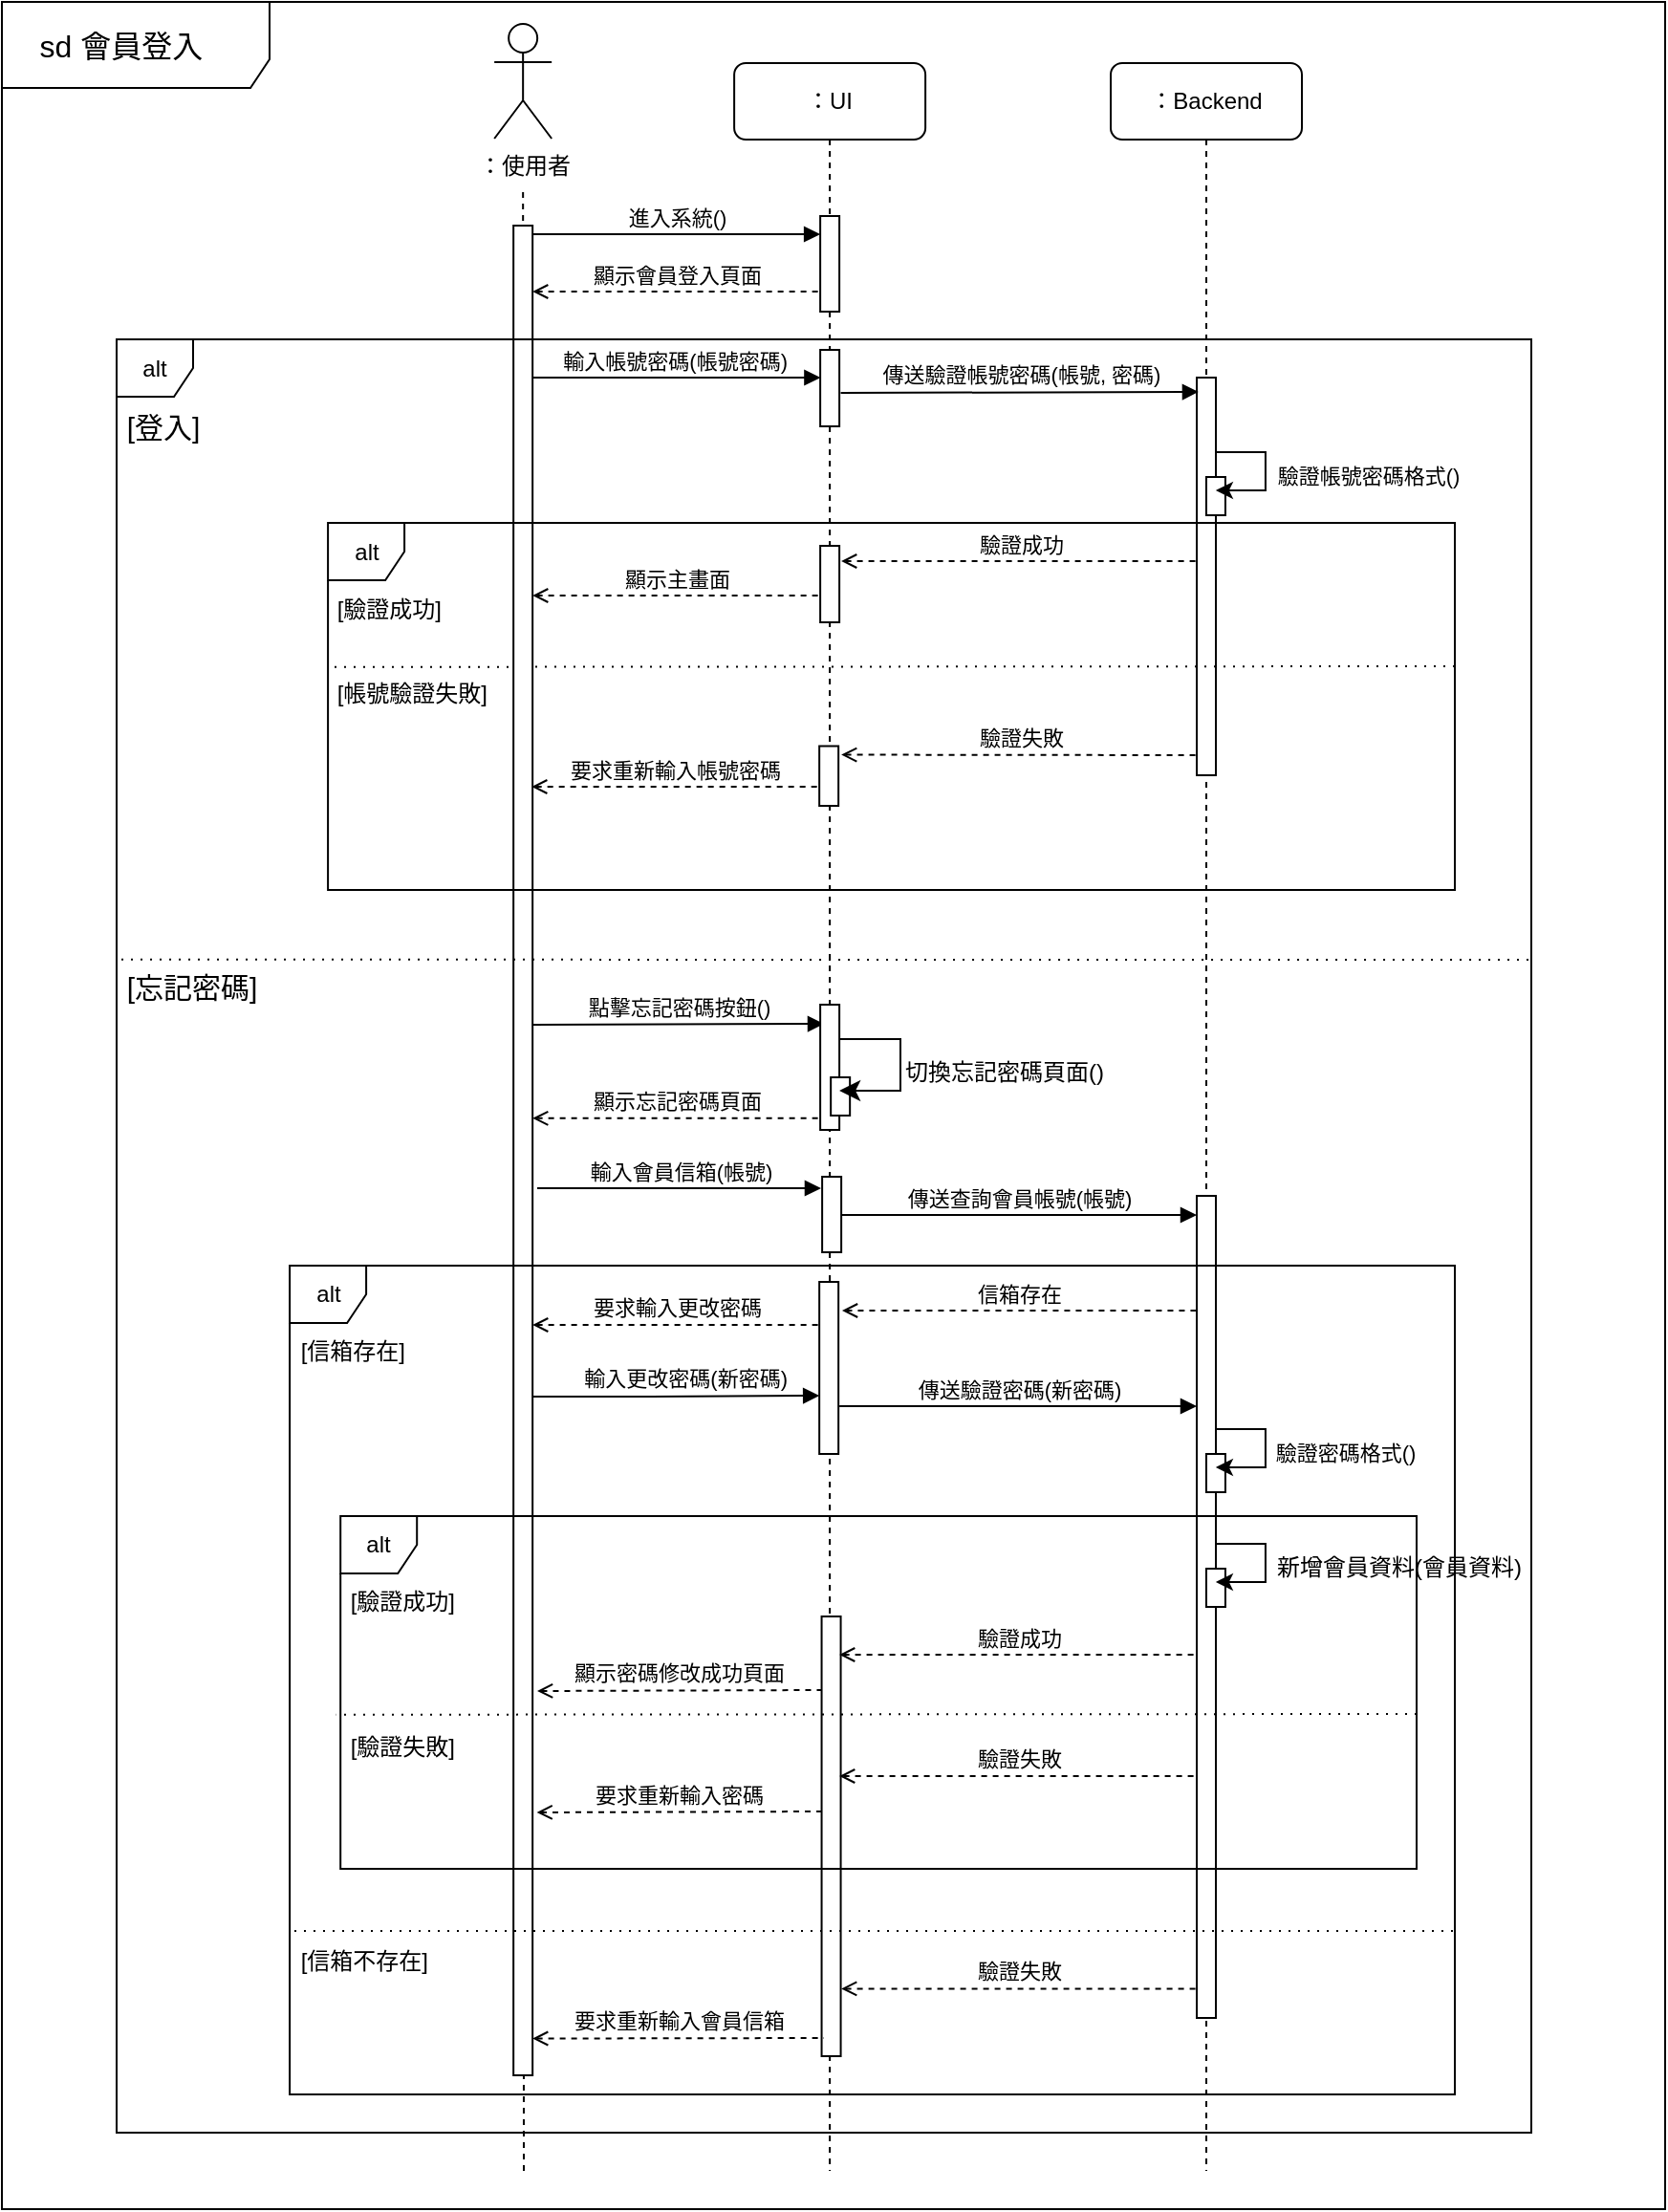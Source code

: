 <mxfile version="24.2.5" type="device" pages="10">
  <diagram id="z7ZMn6BUwTKsoi3NxMtJ" name="會員登入">
    <mxGraphModel dx="3703" dy="1194" grid="1" gridSize="10" guides="1" tooltips="1" connect="1" arrows="1" fold="1" page="1" pageScale="1" pageWidth="827" pageHeight="1169" math="0" shadow="0">
      <root>
        <mxCell id="0" />
        <mxCell id="1" parent="0" />
        <mxCell id="dRM3rUUObnL4Xj64-Xla-1" value="：Backend" style="shape=umlLifeline;perimeter=lifelinePerimeter;whiteSpace=wrap;html=1;container=0;dropTarget=0;collapsible=0;recursiveResize=0;outlineConnect=0;portConstraint=eastwest;newEdgeStyle={&quot;edgeStyle&quot;:&quot;elbowEdgeStyle&quot;,&quot;elbow&quot;:&quot;vertical&quot;,&quot;curved&quot;:0,&quot;rounded&quot;:0};rounded=1;" parent="1" vertex="1">
          <mxGeometry x="-1020" y="112" width="100" height="1102.5" as="geometry" />
        </mxCell>
        <mxCell id="dRM3rUUObnL4Xj64-Xla-2" value="：UI" style="shape=umlLifeline;perimeter=lifelinePerimeter;whiteSpace=wrap;html=1;container=0;dropTarget=0;collapsible=0;recursiveResize=0;outlineConnect=0;portConstraint=eastwest;newEdgeStyle={&quot;edgeStyle&quot;:&quot;elbowEdgeStyle&quot;,&quot;elbow&quot;:&quot;vertical&quot;,&quot;curved&quot;:0,&quot;rounded&quot;:0};rounded=1;" parent="1" vertex="1">
          <mxGeometry x="-1216.94" y="112" width="100" height="1102.5" as="geometry" />
        </mxCell>
        <mxCell id="dRM3rUUObnL4Xj64-Xla-3" value="" style="html=1;points=[];perimeter=orthogonalPerimeter;outlineConnect=0;targetShapes=umlLifeline;portConstraint=eastwest;newEdgeStyle={&quot;edgeStyle&quot;:&quot;elbowEdgeStyle&quot;,&quot;elbow&quot;:&quot;vertical&quot;,&quot;curved&quot;:0,&quot;rounded&quot;:0};" parent="dRM3rUUObnL4Xj64-Xla-2" vertex="1">
          <mxGeometry x="45" y="80" width="10" height="50" as="geometry" />
        </mxCell>
        <mxCell id="dRM3rUUObnL4Xj64-Xla-4" value="" style="html=1;points=[[0,0,0,0,5],[0,1,0,0,-5],[1,0,0,0,5],[1,1,0,0,-5]];perimeter=orthogonalPerimeter;outlineConnect=0;targetShapes=umlLifeline;portConstraint=eastwest;newEdgeStyle={&quot;curved&quot;:0,&quot;rounded&quot;:0};" parent="dRM3rUUObnL4Xj64-Xla-2" vertex="1">
          <mxGeometry x="45" y="150" width="10" height="40" as="geometry" />
        </mxCell>
        <mxCell id="dRM3rUUObnL4Xj64-Xla-5" value="" style="html=1;points=[[0,0,0,0,5],[0,1,0,0,-5],[1,0,0,0,5],[1,1,0,0,-5]];perimeter=orthogonalPerimeter;outlineConnect=0;targetShapes=umlLifeline;portConstraint=eastwest;newEdgeStyle={&quot;curved&quot;:0,&quot;rounded&quot;:0};" parent="dRM3rUUObnL4Xj64-Xla-2" vertex="1">
          <mxGeometry x="45" y="252.5" width="10" height="40" as="geometry" />
        </mxCell>
        <mxCell id="dRM3rUUObnL4Xj64-Xla-6" value="進入系統()" style="html=1;verticalAlign=bottom;endArrow=block;edgeStyle=elbowEdgeStyle;elbow=vertical;curved=0;rounded=0;" parent="1" target="dRM3rUUObnL4Xj64-Xla-3" edge="1">
          <mxGeometry relative="1" as="geometry">
            <mxPoint x="-1322.42" y="201.5" as="sourcePoint" />
            <Array as="points">
              <mxPoint x="-1257.42" y="201.5" />
            </Array>
            <mxPoint x="-1132.42" y="201.5" as="targetPoint" />
          </mxGeometry>
        </mxCell>
        <mxCell id="dRM3rUUObnL4Xj64-Xla-7" value="：使用者" style="shape=umlActor;verticalLabelPosition=bottom;verticalAlign=top;html=1;" parent="1" vertex="1">
          <mxGeometry x="-1342.42" y="91.5" width="30" height="60" as="geometry" />
        </mxCell>
        <mxCell id="dRM3rUUObnL4Xj64-Xla-8" value="顯示會員登入頁面" style="html=1;verticalAlign=bottom;endArrow=none;edgeStyle=elbowEdgeStyle;elbow=horizontal;curved=0;rounded=0;startArrow=open;startFill=0;endFill=0;dashed=1;" parent="1" target="dRM3rUUObnL4Xj64-Xla-3" edge="1">
          <mxGeometry relative="1" as="geometry">
            <mxPoint x="-1322.42" y="231.5" as="sourcePoint" />
            <Array as="points">
              <mxPoint x="-1257.42" y="231.5" />
            </Array>
            <mxPoint x="-1132.42" y="231.5" as="targetPoint" />
            <mxPoint as="offset" />
          </mxGeometry>
        </mxCell>
        <mxCell id="dRM3rUUObnL4Xj64-Xla-9" value="&amp;nbsp;[驗證成功]" style="text;html=1;strokeColor=none;fillColor=none;align=left;verticalAlign=middle;whiteSpace=wrap;rounded=0;" parent="1" vertex="1">
          <mxGeometry x="-1429.97" y="382.5" width="120" height="30" as="geometry" />
        </mxCell>
        <mxCell id="dRM3rUUObnL4Xj64-Xla-10" value="&amp;nbsp;[帳號驗證失敗]" style="text;html=1;strokeColor=none;fillColor=none;align=left;verticalAlign=middle;whiteSpace=wrap;rounded=0;" parent="1" vertex="1">
          <mxGeometry x="-1429.97" y="427" width="120" height="30" as="geometry" />
        </mxCell>
        <mxCell id="dRM3rUUObnL4Xj64-Xla-12" value="輸入帳號密碼(帳號密碼)" style="html=1;verticalAlign=bottom;endArrow=block;edgeStyle=elbowEdgeStyle;elbow=horizontal;curved=0;rounded=0;align=right;" parent="1" edge="1">
          <mxGeometry x="0.792" relative="1" as="geometry">
            <mxPoint x="-1328.001" y="276.5" as="sourcePoint" />
            <Array as="points">
              <mxPoint x="-1257.27" y="276.5" />
            </Array>
            <mxPoint x="-1171.79" y="276.5" as="targetPoint" />
            <mxPoint as="offset" />
          </mxGeometry>
        </mxCell>
        <mxCell id="dRM3rUUObnL4Xj64-Xla-13" value="驗證失敗" style="html=1;verticalAlign=bottom;endArrow=none;edgeStyle=elbowEdgeStyle;elbow=vertical;curved=0;rounded=0;startArrow=open;startFill=0;endFill=0;dashed=1;" parent="1" target="dRM3rUUObnL4Xj64-Xla-14" edge="1">
          <mxGeometry x="0.008" relative="1" as="geometry">
            <mxPoint x="-1160.94" y="473.76" as="sourcePoint" />
            <Array as="points">
              <mxPoint x="-970" y="474" />
            </Array>
            <mxPoint x="-1010" y="474" as="targetPoint" />
            <mxPoint as="offset" />
          </mxGeometry>
        </mxCell>
        <mxCell id="dRM3rUUObnL4Xj64-Xla-14" value="" style="html=1;points=[];perimeter=orthogonalPerimeter;outlineConnect=0;targetShapes=umlLifeline;portConstraint=eastwest;newEdgeStyle={&quot;edgeStyle&quot;:&quot;elbowEdgeStyle&quot;,&quot;elbow&quot;:&quot;vertical&quot;,&quot;curved&quot;:0,&quot;rounded&quot;:0};" parent="1" vertex="1">
          <mxGeometry x="-975" y="276.5" width="10" height="208" as="geometry" />
        </mxCell>
        <mxCell id="dRM3rUUObnL4Xj64-Xla-15" value="" style="endArrow=none;html=1;rounded=0;dashed=1;dashPattern=1 4;" parent="1" edge="1">
          <mxGeometry width="50" height="50" relative="1" as="geometry">
            <mxPoint x="-840" y="427.5" as="sourcePoint" />
            <mxPoint x="-1429.45" y="427.88" as="targetPoint" />
          </mxGeometry>
        </mxCell>
        <mxCell id="dRM3rUUObnL4Xj64-Xla-16" value="驗證成功" style="html=1;verticalAlign=bottom;endArrow=none;edgeStyle=elbowEdgeStyle;elbow=vertical;curved=0;rounded=0;startArrow=open;startFill=0;endFill=0;dashed=1;" parent="1" target="dRM3rUUObnL4Xj64-Xla-14" edge="1">
          <mxGeometry x="0.004" relative="1" as="geometry">
            <mxPoint x="-1160.94" y="372.5" as="sourcePoint" />
            <Array as="points">
              <mxPoint x="-1095.94" y="372.5" />
            </Array>
            <mxPoint x="-1010.46" y="372.5" as="targetPoint" />
            <mxPoint as="offset" />
          </mxGeometry>
        </mxCell>
        <mxCell id="dRM3rUUObnL4Xj64-Xla-17" value="顯示主畫面" style="html=1;verticalAlign=bottom;endArrow=none;edgeStyle=elbowEdgeStyle;elbow=vertical;curved=0;rounded=0;startArrow=open;startFill=0;endFill=0;dashed=1;" parent="1" edge="1">
          <mxGeometry x="0.004" relative="1" as="geometry">
            <mxPoint x="-1322.42" y="390.5" as="sourcePoint" />
            <Array as="points">
              <mxPoint x="-1257.42" y="390.5" />
            </Array>
            <mxPoint x="-1171.94" y="390.5" as="targetPoint" />
            <mxPoint as="offset" />
          </mxGeometry>
        </mxCell>
        <mxCell id="dRM3rUUObnL4Xj64-Xla-18" value="要求重新輸入帳號密碼" style="html=1;verticalAlign=bottom;endArrow=none;edgeStyle=elbowEdgeStyle;elbow=vertical;curved=0;rounded=0;startArrow=open;startFill=0;endFill=0;dashed=1;" parent="1" edge="1">
          <mxGeometry relative="1" as="geometry">
            <mxPoint x="-1322.9" y="490.5" as="sourcePoint" />
            <Array as="points">
              <mxPoint x="-1257.9" y="490.5" />
            </Array>
            <mxPoint x="-1172.42" y="490.5" as="targetPoint" />
            <mxPoint as="offset" />
          </mxGeometry>
        </mxCell>
        <mxCell id="dRM3rUUObnL4Xj64-Xla-19" value="" style="endArrow=none;dashed=1;html=1;rounded=0;" parent="1" edge="1">
          <mxGeometry width="50" height="50" relative="1" as="geometry">
            <mxPoint x="-1327" y="1214.5" as="sourcePoint" />
            <mxPoint x="-1327.42" y="176.5" as="targetPoint" />
          </mxGeometry>
        </mxCell>
        <mxCell id="dRM3rUUObnL4Xj64-Xla-20" value="" style="html=1;points=[];perimeter=orthogonalPerimeter;outlineConnect=0;targetShapes=umlLifeline;portConstraint=eastwest;newEdgeStyle={&quot;edgeStyle&quot;:&quot;elbowEdgeStyle&quot;,&quot;elbow&quot;:&quot;vertical&quot;,&quot;curved&quot;:0,&quot;rounded&quot;:0};" parent="1" vertex="1">
          <mxGeometry x="-1332.42" y="197" width="10" height="967.5" as="geometry" />
        </mxCell>
        <mxCell id="dRM3rUUObnL4Xj64-Xla-21" value="alt" style="shape=umlFrame;whiteSpace=wrap;html=1;pointerEvents=0;width=40;height=30;" parent="1" vertex="1">
          <mxGeometry x="-1540" y="256.5" width="740" height="938" as="geometry" />
        </mxCell>
        <mxCell id="dRM3rUUObnL4Xj64-Xla-22" value="" style="endArrow=none;html=1;rounded=0;dashed=1;dashPattern=1 4;exitX=0.998;exitY=0.346;exitDx=0;exitDy=0;exitPerimeter=0;" parent="1" source="dRM3rUUObnL4Xj64-Xla-21" edge="1">
          <mxGeometry width="50" height="50" relative="1" as="geometry">
            <mxPoint x="-660" y="580.888" as="sourcePoint" />
            <mxPoint x="-1540" y="580.88" as="targetPoint" />
          </mxGeometry>
        </mxCell>
        <mxCell id="dRM3rUUObnL4Xj64-Xla-23" value="&lt;font style=&quot;font-size: 15px;&quot;&gt;&lt;span style=&quot;font-size: 12px; text-wrap: wrap;&quot;&gt;&amp;nbsp;&lt;/span&gt;[登入]&lt;/font&gt;" style="text;html=1;align=left;verticalAlign=middle;resizable=0;points=[];autosize=1;strokeColor=none;fillColor=none;" parent="1" vertex="1">
          <mxGeometry x="-1540" y="286.5" width="70" height="30" as="geometry" />
        </mxCell>
        <mxCell id="dRM3rUUObnL4Xj64-Xla-24" value="&lt;font style=&quot;font-size: 15px;&quot;&gt;&lt;span style=&quot;font-size: 12px; text-wrap: wrap;&quot;&gt;&amp;nbsp;&lt;/span&gt;[忘記密碼]&lt;/font&gt;" style="text;html=1;align=left;verticalAlign=middle;resizable=0;points=[];autosize=1;strokeColor=none;fillColor=none;" parent="1" vertex="1">
          <mxGeometry x="-1540" y="580" width="100" height="30" as="geometry" />
        </mxCell>
        <mxCell id="dRM3rUUObnL4Xj64-Xla-25" value="點擊忘記密碼按鈕()" style="html=1;verticalAlign=bottom;endArrow=block;edgeStyle=elbowEdgeStyle;elbow=vertical;curved=0;rounded=0;" parent="1" edge="1">
          <mxGeometry x="-0.002" relative="1" as="geometry">
            <mxPoint x="-1322.42" y="615" as="sourcePoint" />
            <Array as="points">
              <mxPoint x="-1251.42" y="614.5" />
            </Array>
            <mxPoint x="-1170" y="614.5" as="targetPoint" />
            <mxPoint as="offset" />
          </mxGeometry>
        </mxCell>
        <mxCell id="dRM3rUUObnL4Xj64-Xla-26" value="" style="html=1;points=[[0,0,0,0,5],[0,1,0,0,-5],[1,0,0,0,5],[1,1,0,0,-5]];perimeter=orthogonalPerimeter;outlineConnect=0;targetShapes=umlLifeline;portConstraint=eastwest;newEdgeStyle={&quot;curved&quot;:0,&quot;rounded&quot;:0};" parent="1" vertex="1">
          <mxGeometry x="-1171.94" y="604.5" width="10" height="65.5" as="geometry" />
        </mxCell>
        <mxCell id="dRM3rUUObnL4Xj64-Xla-27" value="顯示忘記密碼頁面" style="html=1;verticalAlign=bottom;endArrow=none;edgeStyle=elbowEdgeStyle;elbow=horizontal;curved=0;rounded=0;startArrow=open;startFill=0;endFill=0;dashed=1;" parent="1" edge="1">
          <mxGeometry relative="1" as="geometry">
            <mxPoint x="-1322.42" y="663.91" as="sourcePoint" />
            <Array as="points">
              <mxPoint x="-1257.42" y="663.91" />
            </Array>
            <mxPoint x="-1172" y="663.91" as="targetPoint" />
            <mxPoint as="offset" />
          </mxGeometry>
        </mxCell>
        <mxCell id="dRM3rUUObnL4Xj64-Xla-28" value="" style="html=1;points=[];perimeter=orthogonalPerimeter;outlineConnect=0;targetShapes=umlLifeline;portConstraint=eastwest;newEdgeStyle={&quot;edgeStyle&quot;:&quot;elbowEdgeStyle&quot;,&quot;elbow&quot;:&quot;vertical&quot;,&quot;curved&quot;:0,&quot;rounded&quot;:0};" parent="1" vertex="1">
          <mxGeometry x="-975" y="704.5" width="10" height="430" as="geometry" />
        </mxCell>
        <mxCell id="dRM3rUUObnL4Xj64-Xla-29" value="&amp;nbsp;[信箱不存在]" style="text;html=1;strokeColor=none;fillColor=none;align=left;verticalAlign=middle;whiteSpace=wrap;rounded=0;" parent="1" vertex="1">
          <mxGeometry x="-1449.45" y="1089.5" width="80" height="30" as="geometry" />
        </mxCell>
        <mxCell id="dRM3rUUObnL4Xj64-Xla-30" value="" style="html=1;points=[[0,0,0,0,5],[0,1,0,0,-5],[1,0,0,0,5],[1,1,0,0,-5]];perimeter=orthogonalPerimeter;outlineConnect=0;targetShapes=umlLifeline;portConstraint=eastwest;newEdgeStyle={&quot;curved&quot;:0,&quot;rounded&quot;:0};" parent="1" vertex="1">
          <mxGeometry x="-1172.42" y="469.25" width="10" height="31.25" as="geometry" />
        </mxCell>
        <mxCell id="dRM3rUUObnL4Xj64-Xla-31" value="" style="html=1;points=[[0,0,0,0,5],[0,1,0,0,-5],[1,0,0,0,5],[1,1,0,0,-5]];perimeter=orthogonalPerimeter;outlineConnect=0;targetShapes=umlLifeline;portConstraint=eastwest;newEdgeStyle={&quot;curved&quot;:0,&quot;rounded&quot;:0};" parent="1" vertex="1">
          <mxGeometry x="-1171.22" y="924.5" width="10" height="230" as="geometry" />
        </mxCell>
        <mxCell id="dRM3rUUObnL4Xj64-Xla-32" value="" style="html=1;points=[[0,0,0,0,5],[0,1,0,0,-5],[1,0,0,0,5],[1,1,0,0,-5]];perimeter=orthogonalPerimeter;outlineConnect=0;targetShapes=umlLifeline;portConstraint=eastwest;newEdgeStyle={&quot;curved&quot;:0,&quot;rounded&quot;:0};" parent="1" vertex="1">
          <mxGeometry x="-1170.94" y="694.5" width="10" height="39.5" as="geometry" />
        </mxCell>
        <mxCell id="dRM3rUUObnL4Xj64-Xla-33" value="" style="endArrow=none;html=1;rounded=0;dashed=1;dashPattern=1 4;movable=1;resizable=1;rotatable=1;deletable=1;editable=1;locked=0;connectable=1;" parent="1" edge="1">
          <mxGeometry width="50" height="50" relative="1" as="geometry">
            <mxPoint x="-841" y="1089" as="sourcePoint" />
            <mxPoint x="-1450" y="1089" as="targetPoint" />
          </mxGeometry>
        </mxCell>
        <mxCell id="dRM3rUUObnL4Xj64-Xla-34" value="&amp;nbsp;[信箱存在]" style="text;html=1;strokeColor=none;fillColor=none;align=left;verticalAlign=middle;whiteSpace=wrap;rounded=0;" parent="1" vertex="1">
          <mxGeometry x="-1449.45" y="771" width="120" height="30" as="geometry" />
        </mxCell>
        <mxCell id="dRM3rUUObnL4Xj64-Xla-35" value="alt" style="shape=umlFrame;whiteSpace=wrap;html=1;pointerEvents=0;width=40;height=30;" parent="1" vertex="1">
          <mxGeometry x="-1449.45" y="741" width="609.45" height="433.5" as="geometry" />
        </mxCell>
        <mxCell id="dRM3rUUObnL4Xj64-Xla-36" value="" style="endArrow=none;html=1;rounded=0;dashed=1;dashPattern=1 4;entryX=-0.004;entryY=0.563;entryDx=0;entryDy=0;entryPerimeter=0;" parent="1" target="dRM3rUUObnL4Xj64-Xla-39" edge="1">
          <mxGeometry width="50" height="50" relative="1" as="geometry">
            <mxPoint x="-860" y="975.5" as="sourcePoint" />
            <mxPoint x="-1450.37" y="985.56" as="targetPoint" />
          </mxGeometry>
        </mxCell>
        <mxCell id="dRM3rUUObnL4Xj64-Xla-37" value="&amp;nbsp;[驗證成功]" style="text;html=1;strokeColor=none;fillColor=none;align=left;verticalAlign=middle;whiteSpace=wrap;rounded=0;" parent="1" vertex="1">
          <mxGeometry x="-1422.9" y="902" width="120" height="30" as="geometry" />
        </mxCell>
        <mxCell id="dRM3rUUObnL4Xj64-Xla-38" value="&amp;nbsp;[驗證失敗]" style="text;html=1;strokeColor=none;fillColor=none;align=left;verticalAlign=middle;whiteSpace=wrap;rounded=0;" parent="1" vertex="1">
          <mxGeometry x="-1422.9" y="978" width="120" height="30" as="geometry" />
        </mxCell>
        <mxCell id="dRM3rUUObnL4Xj64-Xla-39" value="alt" style="shape=umlFrame;whiteSpace=wrap;html=1;pointerEvents=0;width=40;height=30;" parent="1" vertex="1">
          <mxGeometry x="-1422.9" y="872" width="562.9" height="184.5" as="geometry" />
        </mxCell>
        <mxCell id="dRM3rUUObnL4Xj64-Xla-40" value="顯示密碼修改成功頁面" style="html=1;verticalAlign=bottom;endArrow=none;edgeStyle=elbowEdgeStyle;elbow=vertical;curved=0;rounded=0;startArrow=open;startFill=0;endFill=0;dashed=1;" parent="1" edge="1">
          <mxGeometry relative="1" as="geometry">
            <mxPoint x="-1320" y="963.5" as="sourcePoint" />
            <Array as="points">
              <mxPoint x="-1171" y="963" />
            </Array>
            <mxPoint x="-1171.22" y="963" as="targetPoint" />
            <mxPoint as="offset" />
          </mxGeometry>
        </mxCell>
        <mxCell id="dRM3rUUObnL4Xj64-Xla-41" value="要求重新輸入會員信箱" style="html=1;verticalAlign=bottom;endArrow=none;edgeStyle=elbowEdgeStyle;elbow=vertical;curved=0;rounded=0;startArrow=open;startFill=0;endFill=0;dashed=1;" parent="1" edge="1">
          <mxGeometry relative="1" as="geometry">
            <mxPoint x="-1322.42" y="1145.27" as="sourcePoint" />
            <Array as="points" />
            <mxPoint x="-1170" y="1144.5" as="targetPoint" />
            <mxPoint as="offset" />
          </mxGeometry>
        </mxCell>
        <mxCell id="dRM3rUUObnL4Xj64-Xla-42" value="信箱存在" style="html=1;verticalAlign=bottom;endArrow=none;edgeStyle=elbowEdgeStyle;elbow=vertical;curved=0;rounded=0;startArrow=open;startFill=0;endFill=0;dashed=1;" parent="1" target="dRM3rUUObnL4Xj64-Xla-28" edge="1">
          <mxGeometry x="0.004" relative="1" as="geometry">
            <mxPoint x="-1160.51" y="764.5" as="sourcePoint" />
            <Array as="points">
              <mxPoint x="-1096.45" y="764.5" />
            </Array>
            <mxPoint x="-1010.97" y="764.5" as="targetPoint" />
            <mxPoint as="offset" />
          </mxGeometry>
        </mxCell>
        <mxCell id="dRM3rUUObnL4Xj64-Xla-43" value="要求輸入更改密碼" style="html=1;verticalAlign=bottom;endArrow=none;edgeStyle=elbowEdgeStyle;elbow=horizontal;curved=0;rounded=0;startArrow=open;startFill=0;endFill=0;dashed=1;" parent="1" source="dRM3rUUObnL4Xj64-Xla-20" edge="1">
          <mxGeometry relative="1" as="geometry">
            <mxPoint x="-1314.84" y="772" as="sourcePoint" />
            <Array as="points">
              <mxPoint x="-1182.42" y="772" />
            </Array>
            <mxPoint x="-1172.42" y="772" as="targetPoint" />
            <mxPoint as="offset" />
          </mxGeometry>
        </mxCell>
        <mxCell id="dRM3rUUObnL4Xj64-Xla-44" value="輸入會員信箱(帳號)" style="html=1;verticalAlign=bottom;endArrow=block;edgeStyle=elbowEdgeStyle;elbow=vertical;curved=0;rounded=0;" parent="1" edge="1">
          <mxGeometry x="-0.0" relative="1" as="geometry">
            <mxPoint x="-1320" y="700.5" as="sourcePoint" />
            <Array as="points" />
            <mxPoint x="-1171.52" y="700" as="targetPoint" />
            <mxPoint as="offset" />
          </mxGeometry>
        </mxCell>
        <mxCell id="dRM3rUUObnL4Xj64-Xla-45" value="驗證成功" style="html=1;verticalAlign=bottom;endArrow=none;edgeStyle=elbowEdgeStyle;elbow=horizontal;curved=0;rounded=0;startArrow=open;startFill=0;endFill=0;dashed=1;" parent="1" target="dRM3rUUObnL4Xj64-Xla-28" edge="1">
          <mxGeometry x="0.004" relative="1" as="geometry">
            <mxPoint x="-1161.94" y="944.5" as="sourcePoint" />
            <Array as="points">
              <mxPoint x="-1096.94" y="944.5" />
            </Array>
            <mxPoint x="-1011.46" y="944.5" as="targetPoint" />
            <mxPoint as="offset" />
          </mxGeometry>
        </mxCell>
        <mxCell id="dRM3rUUObnL4Xj64-Xla-46" value="驗證失敗" style="html=1;verticalAlign=bottom;endArrow=none;edgeStyle=elbowEdgeStyle;elbow=horizontal;curved=0;rounded=0;startArrow=open;startFill=0;endFill=0;dashed=1;" parent="1" target="dRM3rUUObnL4Xj64-Xla-28" edge="1">
          <mxGeometry x="0.001" relative="1" as="geometry">
            <mxPoint x="-1160.94" y="1119.19" as="sourcePoint" />
            <Array as="points">
              <mxPoint x="-1095.94" y="1119.19" />
            </Array>
            <mxPoint x="-1010.46" y="1119.19" as="targetPoint" />
            <mxPoint as="offset" />
          </mxGeometry>
        </mxCell>
        <mxCell id="dRM3rUUObnL4Xj64-Xla-47" value="傳送查詢會員帳號(帳號)" style="html=1;verticalAlign=bottom;endArrow=block;edgeStyle=elbowEdgeStyle;elbow=horizontal;curved=0;rounded=0;" parent="1" target="dRM3rUUObnL4Xj64-Xla-28" edge="1">
          <mxGeometry x="-0.003" relative="1" as="geometry">
            <mxPoint x="-1160.94" y="714.5" as="sourcePoint" />
            <Array as="points">
              <mxPoint x="-1095.94" y="714.5" />
            </Array>
            <mxPoint x="-1010.46" y="714.5" as="targetPoint" />
            <mxPoint as="offset" />
          </mxGeometry>
        </mxCell>
        <mxCell id="dRM3rUUObnL4Xj64-Xla-48" value="" style="html=1;points=[[0,0,0,0,5],[0,1,0,0,-5],[1,0,0,0,5],[1,1,0,0,-5]];perimeter=orthogonalPerimeter;outlineConnect=0;targetShapes=umlLifeline;portConstraint=eastwest;newEdgeStyle={&quot;curved&quot;:0,&quot;rounded&quot;:0};" parent="1" vertex="1">
          <mxGeometry x="-1172.42" y="749.5" width="10" height="90" as="geometry" />
        </mxCell>
        <mxCell id="dRM3rUUObnL4Xj64-Xla-49" value="輸入更改密碼(新密碼)" style="html=1;verticalAlign=bottom;endArrow=block;edgeStyle=elbowEdgeStyle;elbow=horizontal;curved=0;rounded=0;align=right;exitX=1.242;exitY=0.614;exitDx=0;exitDy=0;exitPerimeter=0;" parent="1" target="dRM3rUUObnL4Xj64-Xla-48" edge="1">
          <mxGeometry x="0.792" relative="1" as="geometry">
            <mxPoint x="-1322.42" y="809.465" as="sourcePoint" />
            <Array as="points">
              <mxPoint x="-1260.17" y="809" />
            </Array>
            <mxPoint x="-1174.69" y="809" as="targetPoint" />
            <mxPoint as="offset" />
          </mxGeometry>
        </mxCell>
        <mxCell id="dRM3rUUObnL4Xj64-Xla-50" value="傳送驗證密碼(新密碼)" style="html=1;verticalAlign=bottom;endArrow=block;edgeStyle=elbowEdgeStyle;elbow=vertical;curved=0;rounded=0;" parent="1" target="dRM3rUUObnL4Xj64-Xla-28" edge="1">
          <mxGeometry x="-0.002" relative="1" as="geometry">
            <mxPoint x="-1161.94" y="814.5" as="sourcePoint" />
            <Array as="points">
              <mxPoint x="-1096.94" y="814.5" />
            </Array>
            <mxPoint x="-1011.46" y="814.5" as="targetPoint" />
            <mxPoint as="offset" />
          </mxGeometry>
        </mxCell>
        <mxCell id="dRM3rUUObnL4Xj64-Xla-51" value="&lt;div&gt;傳送驗證帳號密碼(帳號, 密碼)&lt;br&gt;&lt;/div&gt;" style="html=1;verticalAlign=bottom;endArrow=block;curved=0;rounded=0;entryX=0.097;entryY=0.036;entryDx=0;entryDy=0;entryPerimeter=0;" parent="1" target="dRM3rUUObnL4Xj64-Xla-14" edge="1">
          <mxGeometry x="0.003" width="80" relative="1" as="geometry">
            <mxPoint x="-1161.22" y="284.5" as="sourcePoint" />
            <mxPoint x="-1081.22" y="284.5" as="targetPoint" />
            <mxPoint as="offset" />
          </mxGeometry>
        </mxCell>
        <mxCell id="dRM3rUUObnL4Xj64-Xla-52" value="要求重新輸入密碼" style="html=1;verticalAlign=bottom;endArrow=none;edgeStyle=elbowEdgeStyle;elbow=vertical;curved=0;rounded=0;startArrow=open;startFill=0;endFill=0;dashed=1;" parent="1" edge="1">
          <mxGeometry relative="1" as="geometry">
            <mxPoint x="-1320.22" y="1027" as="sourcePoint" />
            <Array as="points">
              <mxPoint x="-1171.22" y="1026.5" />
            </Array>
            <mxPoint x="-1171.22" y="1027" as="targetPoint" />
            <mxPoint as="offset" />
          </mxGeometry>
        </mxCell>
        <mxCell id="dRM3rUUObnL4Xj64-Xla-53" value="驗證失敗" style="html=1;verticalAlign=bottom;endArrow=none;edgeStyle=elbowEdgeStyle;elbow=horizontal;curved=0;rounded=0;startArrow=open;startFill=0;endFill=0;dashed=1;" parent="1" target="dRM3rUUObnL4Xj64-Xla-28" edge="1">
          <mxGeometry x="0.004" relative="1" as="geometry">
            <mxPoint x="-1161.94" y="1008" as="sourcePoint" />
            <Array as="points">
              <mxPoint x="-1096.94" y="1008" />
            </Array>
            <mxPoint x="-1011.46" y="1008" as="targetPoint" />
            <mxPoint as="offset" />
          </mxGeometry>
        </mxCell>
        <mxCell id="dRM3rUUObnL4Xj64-Xla-54" value="" style="html=1;points=[[0,0,0,0,5],[0,1,0,0,-5],[1,0,0,0,5],[1,1,0,0,-5]];perimeter=orthogonalPerimeter;outlineConnect=0;targetShapes=umlLifeline;portConstraint=eastwest;newEdgeStyle={&quot;curved&quot;:0,&quot;rounded&quot;:0};" parent="1" vertex="1">
          <mxGeometry x="-970.03" y="328.5" width="10" height="20" as="geometry" />
        </mxCell>
        <mxCell id="dRM3rUUObnL4Xj64-Xla-55" value="" style="group" parent="1" connectable="0" vertex="1">
          <mxGeometry x="-960.03" y="313.5" width="118" height="25" as="geometry" />
        </mxCell>
        <mxCell id="dRM3rUUObnL4Xj64-Xla-56" value="&lt;span style=&quot;font-size: 11px; background-color: rgb(255, 255, 255);&quot;&gt;驗證帳號密碼格式()&lt;/span&gt;" style="text;whiteSpace=wrap;html=1;align=center;" parent="dRM3rUUObnL4Xj64-Xla-55" vertex="1">
          <mxGeometry x="20" width="110" height="25" as="geometry" />
        </mxCell>
        <mxCell id="dRM3rUUObnL4Xj64-Xla-57" value="" style="endArrow=classic;html=1;rounded=0;" parent="dRM3rUUObnL4Xj64-Xla-55" edge="1">
          <mxGeometry width="50" height="50" relative="1" as="geometry">
            <mxPoint x="-5.03" y="2" as="sourcePoint" />
            <mxPoint x="-5.03" y="22" as="targetPoint" />
            <Array as="points">
              <mxPoint x="21" y="2" />
              <mxPoint x="21" y="12" />
              <mxPoint x="21" y="22" />
              <mxPoint x="11" y="22" />
            </Array>
          </mxGeometry>
        </mxCell>
        <mxCell id="dRM3rUUObnL4Xj64-Xla-58" value="" style="html=1;points=[[0,0,0,0,5],[0,1,0,0,-5],[1,0,0,0,5],[1,1,0,0,-5]];perimeter=orthogonalPerimeter;outlineConnect=0;targetShapes=umlLifeline;portConstraint=eastwest;newEdgeStyle={&quot;curved&quot;:0,&quot;rounded&quot;:0};" parent="1" vertex="1">
          <mxGeometry x="-1166.42" y="642.5" width="10" height="20" as="geometry" />
        </mxCell>
        <mxCell id="dRM3rUUObnL4Xj64-Xla-59" value="切換忘記密碼頁面()" style="text;html=1;align=center;verticalAlign=middle;resizable=0;points=[];autosize=1;strokeColor=none;fillColor=none;" parent="1" vertex="1">
          <mxGeometry x="-1140.97" y="624.5" width="130" height="30" as="geometry" />
        </mxCell>
        <mxCell id="dRM3rUUObnL4Xj64-Xla-60" value="" style="edgeStyle=segmentEdgeStyle;endArrow=classic;html=1;curved=0;rounded=0;endSize=8;startSize=8;sourcePerimeterSpacing=0;targetPerimeterSpacing=0;" parent="1" source="dRM3rUUObnL4Xj64-Xla-26" target="dRM3rUUObnL4Xj64-Xla-26" edge="1">
          <mxGeometry width="100" relative="1" as="geometry">
            <mxPoint x="-1160" y="622.5" as="sourcePoint" />
            <mxPoint x="-1160" y="649.5" as="targetPoint" />
            <Array as="points">
              <mxPoint x="-1130" y="622.5" />
              <mxPoint x="-1130" y="649.5" />
            </Array>
          </mxGeometry>
        </mxCell>
        <mxCell id="dRM3rUUObnL4Xj64-Xla-61" value="" style="html=1;points=[[0,0,0,0,5],[0,1,0,0,-5],[1,0,0,0,5],[1,1,0,0,-5]];perimeter=orthogonalPerimeter;outlineConnect=0;targetShapes=umlLifeline;portConstraint=eastwest;newEdgeStyle={&quot;curved&quot;:0,&quot;rounded&quot;:0};" parent="1" vertex="1">
          <mxGeometry x="-970.03" y="839.5" width="10" height="20" as="geometry" />
        </mxCell>
        <mxCell id="dRM3rUUObnL4Xj64-Xla-62" value="" style="group" parent="1" connectable="0" vertex="1">
          <mxGeometry x="-960.03" y="824.5" width="118" height="25" as="geometry" />
        </mxCell>
        <mxCell id="dRM3rUUObnL4Xj64-Xla-63" value="&lt;span style=&quot;font-size: 11px; background-color: rgb(255, 255, 255);&quot;&gt;驗證密碼格式()&lt;/span&gt;" style="text;whiteSpace=wrap;html=1;align=center;" parent="dRM3rUUObnL4Xj64-Xla-62" vertex="1">
          <mxGeometry x="8" width="110" height="25" as="geometry" />
        </mxCell>
        <mxCell id="dRM3rUUObnL4Xj64-Xla-64" value="" style="endArrow=classic;html=1;rounded=0;" parent="dRM3rUUObnL4Xj64-Xla-62" edge="1">
          <mxGeometry width="50" height="50" relative="1" as="geometry">
            <mxPoint x="-5.03" y="2" as="sourcePoint" />
            <mxPoint x="-5.03" y="22" as="targetPoint" />
            <Array as="points">
              <mxPoint x="21" y="2" />
              <mxPoint x="21" y="12" />
              <mxPoint x="21" y="22" />
              <mxPoint x="11" y="22" />
            </Array>
          </mxGeometry>
        </mxCell>
        <mxCell id="dRM3rUUObnL4Xj64-Xla-65" value="" style="html=1;points=[[0,0,0,0,5],[0,1,0,0,-5],[1,0,0,0,5],[1,1,0,0,-5]];perimeter=orthogonalPerimeter;outlineConnect=0;targetShapes=umlLifeline;portConstraint=eastwest;newEdgeStyle={&quot;curved&quot;:0,&quot;rounded&quot;:0};" parent="1" vertex="1">
          <mxGeometry x="-970.03" y="899.5" width="10" height="20" as="geometry" />
        </mxCell>
        <mxCell id="dRM3rUUObnL4Xj64-Xla-66" value="" style="group" parent="1" connectable="0" vertex="1">
          <mxGeometry x="-960.03" y="884.5" width="150" height="25" as="geometry" />
        </mxCell>
        <mxCell id="dRM3rUUObnL4Xj64-Xla-67" value="" style="endArrow=classic;html=1;rounded=0;" parent="dRM3rUUObnL4Xj64-Xla-66" edge="1">
          <mxGeometry width="50" height="50" relative="1" as="geometry">
            <mxPoint x="-5.03" y="2" as="sourcePoint" />
            <mxPoint x="-5.03" y="22" as="targetPoint" />
            <Array as="points">
              <mxPoint x="21" y="2" />
              <mxPoint x="21" y="12" />
              <mxPoint x="21" y="22" />
              <mxPoint x="11" y="22" />
            </Array>
          </mxGeometry>
        </mxCell>
        <mxCell id="dRM3rUUObnL4Xj64-Xla-68" value="&lt;span style=&quot;text-align: left;&quot;&gt;新增會員資料(會員資料)&lt;/span&gt;" style="text;whiteSpace=wrap;html=1;align=center;" parent="dRM3rUUObnL4Xj64-Xla-66" vertex="1">
          <mxGeometry x="20.03" width="142" height="25" as="geometry" />
        </mxCell>
        <mxCell id="dRM3rUUObnL4Xj64-Xla-69" value="&lt;span style=&quot;font-size: 16px; text-wrap: nowrap;&quot;&gt;&amp;nbsp; &amp;nbsp; sd 會員登入&lt;/span&gt;" style="shape=umlFrame;whiteSpace=wrap;html=1;pointerEvents=0;width=140;height=45;align=left;" parent="1" vertex="1">
          <mxGeometry x="-1600" y="80" width="870" height="1154.5" as="geometry" />
        </mxCell>
        <mxCell id="dRM3rUUObnL4Xj64-Xla-11" value="alt" style="shape=umlFrame;whiteSpace=wrap;html=1;pointerEvents=0;width=40;height=30;" parent="1" vertex="1">
          <mxGeometry x="-1429.45" y="352.5" width="589.45" height="192" as="geometry" />
        </mxCell>
      </root>
    </mxGraphModel>
  </diagram>
  <diagram id="Xc72MsVUF-H6ktQoSKAp" name="會員註冊">
    <mxGraphModel dx="2261" dy="836" grid="1" gridSize="10" guides="1" tooltips="1" connect="1" arrows="1" fold="1" page="1" pageScale="1" pageWidth="827" pageHeight="1169" math="0" shadow="0">
      <root>
        <mxCell id="0" />
        <mxCell id="1" parent="0" />
        <mxCell id="8tB1pcRtA6PA5NnSjnBk-41" value="：Backend" style="shape=umlLifeline;perimeter=lifelinePerimeter;whiteSpace=wrap;html=1;container=0;dropTarget=0;collapsible=0;recursiveResize=0;outlineConnect=0;portConstraint=eastwest;newEdgeStyle={&quot;edgeStyle&quot;:&quot;elbowEdgeStyle&quot;,&quot;elbow&quot;:&quot;vertical&quot;,&quot;curved&quot;:0,&quot;rounded&quot;:0};rounded=1;" parent="1" vertex="1">
          <mxGeometry x="-365.97" y="85.5" width="100" height="624.5" as="geometry" />
        </mxCell>
        <mxCell id="8tB1pcRtA6PA5NnSjnBk-42" value="" style="html=1;points=[[0,0,0,0,5],[0,1,0,0,-5],[1,0,0,0,5],[1,1,0,0,-5]];perimeter=orthogonalPerimeter;outlineConnect=0;targetShapes=umlLifeline;portConstraint=eastwest;newEdgeStyle={&quot;curved&quot;:0,&quot;rounded&quot;:0};" parent="8tB1pcRtA6PA5NnSjnBk-41" vertex="1">
          <mxGeometry x="45" y="184.5" width="10" height="345.5" as="geometry" />
        </mxCell>
        <mxCell id="8tB1pcRtA6PA5NnSjnBk-43" value="" style="html=1;points=[[0,0,0,0,5],[0,1,0,0,-5],[1,0,0,0,5],[1,1,0,0,-5]];perimeter=orthogonalPerimeter;outlineConnect=0;targetShapes=umlLifeline;portConstraint=eastwest;newEdgeStyle={&quot;curved&quot;:0,&quot;rounded&quot;:0};" parent="8tB1pcRtA6PA5NnSjnBk-41" vertex="1">
          <mxGeometry x="49.97" y="351.75" width="10" height="19.5" as="geometry" />
        </mxCell>
        <mxCell id="8tB1pcRtA6PA5NnSjnBk-44" value="" style="html=1;points=[[0,0,0,0,5],[0,1,0,0,-5],[1,0,0,0,5],[1,1,0,0,-5]];perimeter=orthogonalPerimeter;outlineConnect=0;targetShapes=umlLifeline;portConstraint=eastwest;newEdgeStyle={&quot;curved&quot;:0,&quot;rounded&quot;:0};" parent="8tB1pcRtA6PA5NnSjnBk-41" vertex="1">
          <mxGeometry x="51" y="430.5" width="10" height="19.5" as="geometry" />
        </mxCell>
        <mxCell id="8tB1pcRtA6PA5NnSjnBk-45" value="" style="endArrow=none;dashed=1;html=1;rounded=0;" parent="1" edge="1">
          <mxGeometry width="50" height="50" relative="1" as="geometry">
            <mxPoint x="-638" y="710" as="sourcePoint" />
            <mxPoint x="-638" y="150" as="targetPoint" />
          </mxGeometry>
        </mxCell>
        <mxCell id="8tB1pcRtA6PA5NnSjnBk-46" value="：UI" style="shape=umlLifeline;perimeter=lifelinePerimeter;whiteSpace=wrap;html=1;container=0;dropTarget=0;collapsible=0;recursiveResize=0;outlineConnect=0;portConstraint=eastwest;newEdgeStyle={&quot;edgeStyle&quot;:&quot;elbowEdgeStyle&quot;,&quot;elbow&quot;:&quot;vertical&quot;,&quot;curved&quot;:0,&quot;rounded&quot;:0};rounded=1;" parent="1" vertex="1">
          <mxGeometry x="-526.94" y="85.5" width="100" height="624.5" as="geometry" />
        </mxCell>
        <mxCell id="8tB1pcRtA6PA5NnSjnBk-47" value="" style="html=1;points=[[0,0,0,0,5],[0,1,0,0,-5],[1,0,0,0,5],[1,1,0,0,-5]];perimeter=orthogonalPerimeter;outlineConnect=0;targetShapes=umlLifeline;portConstraint=eastwest;newEdgeStyle={&quot;curved&quot;:0,&quot;rounded&quot;:0};" parent="8tB1pcRtA6PA5NnSjnBk-46" vertex="1">
          <mxGeometry x="45" y="82" width="10" height="70" as="geometry" />
        </mxCell>
        <mxCell id="8tB1pcRtA6PA5NnSjnBk-48" value="" style="html=1;points=[[0,0,0,0,5],[0,1,0,0,-5],[1,0,0,0,5],[1,1,0,0,-5]];perimeter=orthogonalPerimeter;outlineConnect=0;targetShapes=umlLifeline;portConstraint=eastwest;newEdgeStyle={&quot;curved&quot;:0,&quot;rounded&quot;:0};" parent="8tB1pcRtA6PA5NnSjnBk-46" vertex="1">
          <mxGeometry x="45" y="271.5" width="10" height="30" as="geometry" />
        </mxCell>
        <mxCell id="8tB1pcRtA6PA5NnSjnBk-49" value="" style="html=1;points=[[0,0,0,0,5],[0,1,0,0,-5],[1,0,0,0,5],[1,1,0,0,-5]];perimeter=orthogonalPerimeter;outlineConnect=0;targetShapes=umlLifeline;portConstraint=eastwest;newEdgeStyle={&quot;curved&quot;:0,&quot;rounded&quot;:0};" parent="8tB1pcRtA6PA5NnSjnBk-46" vertex="1">
          <mxGeometry x="44.72" y="430" width="10" height="115" as="geometry" />
        </mxCell>
        <mxCell id="8tB1pcRtA6PA5NnSjnBk-50" value="" style="html=1;points=[[0,0,0,0,5],[0,1,0,0,-5],[1,0,0,0,5],[1,1,0,0,-5]];perimeter=orthogonalPerimeter;outlineConnect=0;targetShapes=umlLifeline;portConstraint=eastwest;newEdgeStyle={&quot;curved&quot;:0,&quot;rounded&quot;:0};" parent="8tB1pcRtA6PA5NnSjnBk-46" vertex="1">
          <mxGeometry x="45" y="192" width="10" height="39.5" as="geometry" />
        </mxCell>
        <mxCell id="8tB1pcRtA6PA5NnSjnBk-51" value="" style="html=1;points=[[0,0,0,0,5],[0,1,0,0,-5],[1,0,0,0,5],[1,1,0,0,-5]];perimeter=orthogonalPerimeter;outlineConnect=0;targetShapes=umlLifeline;portConstraint=eastwest;newEdgeStyle={&quot;curved&quot;:0,&quot;rounded&quot;:0};" parent="8tB1pcRtA6PA5NnSjnBk-46" vertex="1">
          <mxGeometry x="50" y="120.5" width="10" height="19.5" as="geometry" />
        </mxCell>
        <mxCell id="8tB1pcRtA6PA5NnSjnBk-52" value="：使用者" style="shape=umlActor;verticalLabelPosition=bottom;verticalAlign=top;html=1;" parent="1" vertex="1">
          <mxGeometry x="-652.42" y="65" width="30" height="60" as="geometry" />
        </mxCell>
        <mxCell id="8tB1pcRtA6PA5NnSjnBk-53" value="" style="endArrow=none;html=1;rounded=0;dashed=1;dashPattern=1 4;entryX=-0.001;entryY=0.502;entryDx=0;entryDy=0;entryPerimeter=0;movable=1;resizable=1;rotatable=1;deletable=1;editable=1;locked=0;connectable=1;exitX=0.999;exitY=0.236;exitDx=0;exitDy=0;exitPerimeter=0;" parent="1" source="8tB1pcRtA6PA5NnSjnBk-56" edge="1">
          <mxGeometry width="50" height="50" relative="1" as="geometry">
            <mxPoint x="-140" y="408" as="sourcePoint" />
            <mxPoint x="-769.995" y="408.266" as="targetPoint" />
          </mxGeometry>
        </mxCell>
        <mxCell id="8tB1pcRtA6PA5NnSjnBk-54" value="&amp;nbsp;[帳號已存在]" style="text;html=1;strokeColor=none;fillColor=none;align=left;verticalAlign=middle;whiteSpace=wrap;rounded=0;" parent="1" vertex="1">
          <mxGeometry x="-769.45" y="355" width="120" height="30" as="geometry" />
        </mxCell>
        <mxCell id="8tB1pcRtA6PA5NnSjnBk-55" value="&amp;nbsp;[帳號不存在]" style="text;html=1;strokeColor=none;fillColor=none;align=left;verticalAlign=middle;whiteSpace=wrap;rounded=0;" parent="1" vertex="1">
          <mxGeometry x="-769.45" y="409" width="120" height="30" as="geometry" />
        </mxCell>
        <mxCell id="8tB1pcRtA6PA5NnSjnBk-56" value="alt" style="shape=umlFrame;whiteSpace=wrap;html=1;pointerEvents=0;width=40;height=30;" parent="1" vertex="1">
          <mxGeometry x="-769.45" y="324" width="649.45" height="356" as="geometry" />
        </mxCell>
        <mxCell id="8tB1pcRtA6PA5NnSjnBk-57" value="" style="endArrow=none;html=1;rounded=0;dashed=1;dashPattern=1 4;entryX=-0.001;entryY=0.502;entryDx=0;entryDy=0;entryPerimeter=0;exitX=1;exitY=0.501;exitDx=0;exitDy=0;exitPerimeter=0;" parent="1" source="8tB1pcRtA6PA5NnSjnBk-60" target="8tB1pcRtA6PA5NnSjnBk-60" edge="1">
          <mxGeometry width="50" height="50" relative="1" as="geometry">
            <mxPoint x="-8.85" y="583.44" as="sourcePoint" />
            <mxPoint x="-770.37" y="579.56" as="targetPoint" />
          </mxGeometry>
        </mxCell>
        <mxCell id="8tB1pcRtA6PA5NnSjnBk-58" value="&amp;nbsp;[驗證成功]" style="text;html=1;strokeColor=none;fillColor=none;align=left;verticalAlign=middle;whiteSpace=wrap;rounded=0;" parent="1" vertex="1">
          <mxGeometry x="-734.9" y="496" width="120" height="30" as="geometry" />
        </mxCell>
        <mxCell id="8tB1pcRtA6PA5NnSjnBk-59" value="&amp;nbsp;[驗證失敗]" style="text;html=1;strokeColor=none;fillColor=none;align=left;verticalAlign=middle;whiteSpace=wrap;rounded=0;" parent="1" vertex="1">
          <mxGeometry x="-734.9" y="569" width="120" height="30" as="geometry" />
        </mxCell>
        <mxCell id="8tB1pcRtA6PA5NnSjnBk-60" value="alt" style="shape=umlFrame;whiteSpace=wrap;html=1;pointerEvents=0;width=40;height=30;" parent="1" vertex="1">
          <mxGeometry x="-734.9" y="466" width="594.9" height="204" as="geometry" />
        </mxCell>
        <mxCell id="8tB1pcRtA6PA5NnSjnBk-61" value="顯示註冊成功頁面" style="html=1;verticalAlign=bottom;endArrow=none;edgeStyle=elbowEdgeStyle;elbow=vertical;curved=0;rounded=0;startArrow=open;startFill=0;endFill=0;dashed=1;" parent="1" source="8tB1pcRtA6PA5NnSjnBk-78" edge="1">
          <mxGeometry relative="1" as="geometry">
            <mxPoint x="-637.72" y="557" as="sourcePoint" />
            <Array as="points">
              <mxPoint x="-483" y="557" />
            </Array>
            <mxPoint x="-493" y="557" as="targetPoint" />
            <mxPoint as="offset" />
          </mxGeometry>
        </mxCell>
        <mxCell id="8tB1pcRtA6PA5NnSjnBk-62" value="要求重新輸入會員資料" style="html=1;verticalAlign=bottom;endArrow=none;edgeStyle=elbowEdgeStyle;elbow=vertical;curved=0;rounded=0;startArrow=open;startFill=0;endFill=0;dashed=1;entryX=0;entryY=1;entryDx=0;entryDy=-5;entryPerimeter=0;" parent="1" source="8tB1pcRtA6PA5NnSjnBk-78" edge="1">
          <mxGeometry relative="1" as="geometry">
            <mxPoint x="-638.15" y="618.27" as="sourcePoint" />
            <Array as="points">
              <mxPoint x="-573.15" y="618.27" />
            </Array>
            <mxPoint x="-483.22" y="617.5" as="targetPoint" />
            <mxPoint as="offset" />
          </mxGeometry>
        </mxCell>
        <mxCell id="8tB1pcRtA6PA5NnSjnBk-63" value="點擊會員註冊按鈕()" style="html=1;verticalAlign=bottom;endArrow=block;edgeStyle=elbowEdgeStyle;elbow=horizontal;curved=0;rounded=0;align=right;" parent="1" edge="1">
          <mxGeometry x="0.639" relative="1" as="geometry">
            <mxPoint x="-638.001" y="182" as="sourcePoint" />
            <Array as="points">
              <mxPoint x="-567.27" y="182" />
            </Array>
            <mxPoint x="-481.79" y="182" as="targetPoint" />
            <mxPoint as="offset" />
          </mxGeometry>
        </mxCell>
        <mxCell id="8tB1pcRtA6PA5NnSjnBk-64" value="帳號已存在" style="html=1;verticalAlign=bottom;endArrow=none;edgeStyle=elbowEdgeStyle;elbow=vertical;curved=0;rounded=0;startArrow=open;startFill=0;endFill=0;dashed=1;" parent="1" edge="1">
          <mxGeometry x="0.004" relative="1" as="geometry">
            <mxPoint x="-471.45" y="364" as="sourcePoint" />
            <Array as="points">
              <mxPoint x="-406.45" y="364" />
            </Array>
            <mxPoint x="-320.97" y="364" as="targetPoint" />
            <mxPoint as="offset" />
          </mxGeometry>
        </mxCell>
        <mxCell id="8tB1pcRtA6PA5NnSjnBk-65" value="輸入會員資料(會員資料)" style="html=1;verticalAlign=bottom;endArrow=block;edgeStyle=elbowEdgeStyle;elbow=vertical;curved=0;rounded=0;" parent="1" edge="1">
          <mxGeometry x="-0.002" relative="1" as="geometry">
            <mxPoint x="-634.0" y="283" as="sourcePoint" />
            <Array as="points">
              <mxPoint x="-569" y="283" />
            </Array>
            <mxPoint x="-484" y="283" as="targetPoint" />
            <mxPoint as="offset" />
          </mxGeometry>
        </mxCell>
        <mxCell id="8tB1pcRtA6PA5NnSjnBk-66" value="" style="group" parent="1" connectable="0" vertex="1">
          <mxGeometry x="-300" y="420" width="180" height="25" as="geometry" />
        </mxCell>
        <mxCell id="8tB1pcRtA6PA5NnSjnBk-67" value="&lt;span style=&quot;text-align: left;&quot;&gt;驗證會員資料格式(會員資料)&lt;/span&gt;" style="text;whiteSpace=wrap;html=1;align=center;" parent="8tB1pcRtA6PA5NnSjnBk-66" vertex="1">
          <mxGeometry x="18.64" width="161.36" height="25" as="geometry" />
        </mxCell>
        <mxCell id="8tB1pcRtA6PA5NnSjnBk-68" value="驗證成功" style="html=1;verticalAlign=bottom;endArrow=none;edgeStyle=elbowEdgeStyle;elbow=horizontal;curved=0;rounded=0;startArrow=open;startFill=0;endFill=0;dashed=1;" parent="1" edge="1">
          <mxGeometry x="0.004" relative="1" as="geometry">
            <mxPoint x="-471.45" y="540" as="sourcePoint" />
            <Array as="points">
              <mxPoint x="-406.45" y="540" />
            </Array>
            <mxPoint x="-320.97" y="540" as="targetPoint" />
            <mxPoint as="offset" />
          </mxGeometry>
        </mxCell>
        <mxCell id="8tB1pcRtA6PA5NnSjnBk-69" value="驗證失敗" style="html=1;verticalAlign=bottom;endArrow=none;edgeStyle=elbowEdgeStyle;elbow=horizontal;curved=0;rounded=0;startArrow=open;startFill=0;endFill=0;dashed=1;" parent="1" edge="1">
          <mxGeometry x="0.001" relative="1" as="geometry">
            <mxPoint x="-471.45" y="602" as="sourcePoint" />
            <Array as="points">
              <mxPoint x="-406.45" y="602" />
            </Array>
            <mxPoint x="-320.97" y="602" as="targetPoint" />
            <mxPoint as="offset" />
          </mxGeometry>
        </mxCell>
        <mxCell id="8tB1pcRtA6PA5NnSjnBk-70" value="要求輸入其他帳號" style="html=1;verticalAlign=bottom;endArrow=none;edgeStyle=elbowEdgeStyle;elbow=vertical;curved=0;rounded=0;startArrow=open;startFill=0;endFill=0;dashed=1;" parent="1" edge="1">
          <mxGeometry relative="1" as="geometry">
            <mxPoint x="-635.0" y="382" as="sourcePoint" />
            <Array as="points">
              <mxPoint x="-570.0" y="382" />
            </Array>
            <mxPoint x="-484.52" y="382" as="targetPoint" />
            <mxPoint as="offset" />
          </mxGeometry>
        </mxCell>
        <mxCell id="8tB1pcRtA6PA5NnSjnBk-71" value="" style="group" parent="1" connectable="0" vertex="1">
          <mxGeometry x="-306" y="500" width="190" height="25" as="geometry" />
        </mxCell>
        <mxCell id="8tB1pcRtA6PA5NnSjnBk-72" value="&lt;span style=&quot;text-align: left;&quot;&gt;新增會員資料(會員資料)&lt;/span&gt;" style="text;whiteSpace=wrap;html=1;align=center;" parent="8tB1pcRtA6PA5NnSjnBk-71" vertex="1">
          <mxGeometry x="8" width="172" height="25" as="geometry" />
        </mxCell>
        <mxCell id="8tB1pcRtA6PA5NnSjnBk-73" value="" style="endArrow=classic;html=1;rounded=0;" parent="8tB1pcRtA6PA5NnSjnBk-71" edge="1">
          <mxGeometry width="50" height="50" relative="1" as="geometry">
            <mxPoint x="-5.03" y="2" as="sourcePoint" />
            <mxPoint x="-5.03" y="22" as="targetPoint" />
            <Array as="points">
              <mxPoint x="21" y="2" />
              <mxPoint x="21" y="12" />
              <mxPoint x="21" y="22" />
              <mxPoint x="11" y="22" />
            </Array>
          </mxGeometry>
        </mxCell>
        <mxCell id="8tB1pcRtA6PA5NnSjnBk-74" value="" style="edgeStyle=segmentEdgeStyle;endArrow=classic;html=1;curved=0;rounded=0;endSize=8;startSize=8;sourcePerimeterSpacing=0;targetPerimeterSpacing=0;" parent="1" target="8tB1pcRtA6PA5NnSjnBk-47" edge="1">
          <mxGeometry width="100" relative="1" as="geometry">
            <mxPoint x="-470" y="192" as="sourcePoint" />
            <mxPoint x="-370" y="232" as="targetPoint" />
            <Array as="points">
              <mxPoint x="-420" y="192" />
              <mxPoint x="-420" y="212" />
            </Array>
          </mxGeometry>
        </mxCell>
        <mxCell id="8tB1pcRtA6PA5NnSjnBk-75" value="切換註冊頁面()" style="text;html=1;align=center;verticalAlign=middle;resizable=0;points=[];autosize=1;strokeColor=none;fillColor=none;" parent="1" vertex="1">
          <mxGeometry x="-429.73" y="190" width="100" height="30" as="geometry" />
        </mxCell>
        <mxCell id="8tB1pcRtA6PA5NnSjnBk-76" value="顯示會員註冊頁面" style="html=1;verticalAlign=bottom;endArrow=none;edgeStyle=elbowEdgeStyle;elbow=horizontal;curved=0;rounded=0;startArrow=open;startFill=0;endFill=0;dashed=1;" parent="1" edge="1">
          <mxGeometry relative="1" as="geometry">
            <mxPoint x="-634.0" y="232" as="sourcePoint" />
            <Array as="points">
              <mxPoint x="-569.0" y="232" />
            </Array>
            <mxPoint x="-483.58" y="232" as="targetPoint" />
            <mxPoint as="offset" />
          </mxGeometry>
        </mxCell>
        <mxCell id="8tB1pcRtA6PA5NnSjnBk-77" value="傳送查詢會員資料(會員資料)" style="html=1;verticalAlign=bottom;endArrow=block;edgeStyle=elbowEdgeStyle;elbow=vertical;curved=0;rounded=0;" parent="1" edge="1">
          <mxGeometry x="-0.003" relative="1" as="geometry">
            <mxPoint x="-471.45" y="290" as="sourcePoint" />
            <Array as="points">
              <mxPoint x="-406.45" y="290" />
            </Array>
            <mxPoint x="-320.97" y="290" as="targetPoint" />
            <mxPoint as="offset" />
          </mxGeometry>
        </mxCell>
        <mxCell id="8tB1pcRtA6PA5NnSjnBk-78" value="" style="html=1;points=[[0,0,0,0,5],[0,1,0,0,-5],[1,0,0,0,5],[1,1,0,0,-5]];perimeter=orthogonalPerimeter;outlineConnect=0;targetShapes=umlLifeline;portConstraint=eastwest;newEdgeStyle={&quot;curved&quot;:0,&quot;rounded&quot;:0};" parent="1" vertex="1">
          <mxGeometry x="-642.42" y="162.5" width="10" height="477.5" as="geometry" />
        </mxCell>
        <mxCell id="8tB1pcRtA6PA5NnSjnBk-79" value="" style="endArrow=classic;html=1;rounded=0;" parent="1" edge="1">
          <mxGeometry width="50" height="50" relative="1" as="geometry">
            <mxPoint x="-310" y="425" as="sourcePoint" />
            <mxPoint x="-310" y="445" as="targetPoint" />
            <Array as="points">
              <mxPoint x="-283.97" y="425" />
              <mxPoint x="-283.97" y="435" />
              <mxPoint x="-283.97" y="445" />
              <mxPoint x="-293.97" y="445" />
            </Array>
          </mxGeometry>
        </mxCell>
        <mxCell id="8tB1pcRtA6PA5NnSjnBk-80" value="&lt;span style=&quot;font-size: 16px; text-wrap: nowrap;&quot;&gt;&amp;nbsp; &amp;nbsp; sd 會員註冊&lt;/span&gt;" style="shape=umlFrame;whiteSpace=wrap;html=1;pointerEvents=0;width=130;height=40;align=left;" parent="1" vertex="1">
          <mxGeometry x="-800" y="40" width="710" height="660" as="geometry" />
        </mxCell>
      </root>
    </mxGraphModel>
  </diagram>
  <diagram id="NrNfkz9u7yKMJbdeWJfu" name="會員資料管理">
    <mxGraphModel dx="2261" dy="836" grid="1" gridSize="10" guides="1" tooltips="1" connect="1" arrows="1" fold="1" page="1" pageScale="1" pageWidth="827" pageHeight="1169" math="0" shadow="0">
      <root>
        <mxCell id="0" />
        <mxCell id="1" parent="0" />
        <mxCell id="SopRv2J32BNxydFZohh_-1" value="：Backend" style="shape=umlLifeline;perimeter=lifelinePerimeter;whiteSpace=wrap;html=1;container=0;dropTarget=0;collapsible=0;recursiveResize=0;outlineConnect=0;portConstraint=eastwest;newEdgeStyle={&quot;edgeStyle&quot;:&quot;elbowEdgeStyle&quot;,&quot;elbow&quot;:&quot;vertical&quot;,&quot;curved&quot;:0,&quot;rounded&quot;:0};rounded=1;" parent="1" vertex="1">
          <mxGeometry x="-325.97" y="77.5" width="100" height="732.5" as="geometry" />
        </mxCell>
        <mxCell id="SopRv2J32BNxydFZohh_-2" value="" style="endArrow=none;dashed=1;html=1;rounded=0;" parent="1" edge="1">
          <mxGeometry width="50" height="50" relative="1" as="geometry">
            <mxPoint x="-597" y="810" as="sourcePoint" />
            <mxPoint x="-597.42" y="142" as="targetPoint" />
          </mxGeometry>
        </mxCell>
        <mxCell id="SopRv2J32BNxydFZohh_-3" value="：UI" style="shape=umlLifeline;perimeter=lifelinePerimeter;whiteSpace=wrap;html=1;container=0;dropTarget=0;collapsible=0;recursiveResize=0;outlineConnect=0;portConstraint=eastwest;newEdgeStyle={&quot;edgeStyle&quot;:&quot;elbowEdgeStyle&quot;,&quot;elbow&quot;:&quot;vertical&quot;,&quot;curved&quot;:0,&quot;rounded&quot;:0};rounded=1;" parent="1" vertex="1">
          <mxGeometry x="-486.94" y="77.5" width="100" height="732.5" as="geometry" />
        </mxCell>
        <mxCell id="SopRv2J32BNxydFZohh_-4" value="" style="html=1;points=[];perimeter=orthogonalPerimeter;outlineConnect=0;targetShapes=umlLifeline;portConstraint=eastwest;newEdgeStyle={&quot;edgeStyle&quot;:&quot;elbowEdgeStyle&quot;,&quot;elbow&quot;:&quot;vertical&quot;,&quot;curved&quot;:0,&quot;rounded&quot;:0};" parent="SopRv2J32BNxydFZohh_-3" vertex="1">
          <mxGeometry x="44.53" y="102.5" width="10" height="105.5" as="geometry" />
        </mxCell>
        <mxCell id="SopRv2J32BNxydFZohh_-5" value="" style="html=1;points=[];perimeter=orthogonalPerimeter;outlineConnect=0;targetShapes=umlLifeline;portConstraint=eastwest;newEdgeStyle={&quot;edgeStyle&quot;:&quot;elbowEdgeStyle&quot;,&quot;elbow&quot;:&quot;vertical&quot;,&quot;curved&quot;:0,&quot;rounded&quot;:0};" parent="SopRv2J32BNxydFZohh_-3" vertex="1">
          <mxGeometry x="44.53" y="278.5" width="10" height="111.5" as="geometry" />
        </mxCell>
        <mxCell id="SopRv2J32BNxydFZohh_-6" value="" style="html=1;points=[];perimeter=orthogonalPerimeter;outlineConnect=0;targetShapes=umlLifeline;portConstraint=eastwest;newEdgeStyle={&quot;edgeStyle&quot;:&quot;elbowEdgeStyle&quot;,&quot;elbow&quot;:&quot;vertical&quot;,&quot;curved&quot;:0,&quot;rounded&quot;:0};" parent="SopRv2J32BNxydFZohh_-3" vertex="1">
          <mxGeometry x="205.97" y="280" width="10" height="90" as="geometry" />
        </mxCell>
        <mxCell id="SopRv2J32BNxydFZohh_-7" value="輸入更改資料(會員資料)" style="html=1;verticalAlign=bottom;endArrow=block;edgeStyle=elbowEdgeStyle;elbow=vertical;curved=0;rounded=0;align=right;" parent="SopRv2J32BNxydFZohh_-3" edge="1">
          <mxGeometry x="0.893" relative="1" as="geometry">
            <mxPoint x="-105.481" y="288.5" as="sourcePoint" />
            <Array as="points">
              <mxPoint x="-34.75" y="288.5" />
            </Array>
            <mxPoint x="45" y="288.5" as="targetPoint" />
            <mxPoint as="offset" />
          </mxGeometry>
        </mxCell>
        <mxCell id="SopRv2J32BNxydFZohh_-8" value="：會員" style="shape=umlActor;verticalLabelPosition=bottom;verticalAlign=top;html=1;" parent="1" vertex="1">
          <mxGeometry x="-612.42" y="57" width="30" height="60" as="geometry" />
        </mxCell>
        <mxCell id="SopRv2J32BNxydFZohh_-9" value="alt" style="shape=umlFrame;whiteSpace=wrap;html=1;pointerEvents=0;width=40;height=30;" parent="1" vertex="1">
          <mxGeometry x="-760" y="152" width="660" height="638" as="geometry" />
        </mxCell>
        <mxCell id="SopRv2J32BNxydFZohh_-10" value="" style="endArrow=none;html=1;rounded=0;dashed=1;dashPattern=1 4;entryX=-0.005;entryY=0.249;entryDx=0;entryDy=0;entryPerimeter=0;" parent="1" edge="1">
          <mxGeometry width="50" height="50" relative="1" as="geometry">
            <mxPoint x="-100" y="316" as="sourcePoint" />
            <mxPoint x="-760.0" y="317.61" as="targetPoint" />
          </mxGeometry>
        </mxCell>
        <mxCell id="SopRv2J32BNxydFZohh_-11" value="&lt;span style=&quot;text-wrap: wrap;&quot;&gt;&amp;nbsp;&lt;/span&gt;[偏好設定修改]" style="text;html=1;align=left;verticalAlign=middle;resizable=0;points=[];autosize=1;strokeColor=none;fillColor=none;" parent="1" vertex="1">
          <mxGeometry x="-760" y="182" width="110" height="30" as="geometry" />
        </mxCell>
        <mxCell id="SopRv2J32BNxydFZohh_-12" value="" style="html=1;points=[];perimeter=orthogonalPerimeter;outlineConnect=0;targetShapes=umlLifeline;portConstraint=eastwest;newEdgeStyle={&quot;edgeStyle&quot;:&quot;elbowEdgeStyle&quot;,&quot;elbow&quot;:&quot;vertical&quot;,&quot;curved&quot;:0,&quot;rounded&quot;:0};" parent="1" vertex="1">
          <mxGeometry x="-602" y="336" width="10" height="146" as="geometry" />
        </mxCell>
        <mxCell id="SopRv2J32BNxydFZohh_-13" value="&lt;span style=&quot;text-wrap: wrap;&quot;&gt;&amp;nbsp;&lt;/span&gt;[個人資料修改]" style="text;html=1;align=left;verticalAlign=middle;resizable=0;points=[];autosize=1;strokeColor=none;fillColor=none;" parent="1" vertex="1">
          <mxGeometry x="-760" y="318" width="110" height="30" as="geometry" />
        </mxCell>
        <mxCell id="SopRv2J32BNxydFZohh_-14" value="" style="endArrow=none;html=1;rounded=0;dashed=1;dashPattern=1 4;exitX=0.999;exitY=0.5;exitDx=0;exitDy=0;exitPerimeter=0;entryX=0.001;entryY=0.515;entryDx=0;entryDy=0;entryPerimeter=0;" parent="1" edge="1">
          <mxGeometry width="50" height="50" relative="1" as="geometry">
            <mxPoint x="-100.66" y="514" as="sourcePoint" />
            <mxPoint x="-759.34" y="514.2" as="targetPoint" />
          </mxGeometry>
        </mxCell>
        <mxCell id="SopRv2J32BNxydFZohh_-15" value="&lt;span style=&quot;text-wrap: wrap;&quot;&gt;&amp;nbsp;&lt;/span&gt;[密碼修改]" style="text;html=1;align=left;verticalAlign=middle;resizable=0;points=[];autosize=1;strokeColor=none;fillColor=none;" parent="1" vertex="1">
          <mxGeometry x="-760" y="514" width="80" height="30" as="geometry" />
        </mxCell>
        <mxCell id="SopRv2J32BNxydFZohh_-16" value="會員資料更新成功" style="html=1;verticalAlign=bottom;endArrow=none;edgeStyle=elbowEdgeStyle;elbow=vertical;curved=0;rounded=0;startArrow=open;startFill=0;endFill=0;dashed=1;" parent="1" edge="1">
          <mxGeometry x="-0.129" relative="1" as="geometry">
            <mxPoint x="-431.41" y="432" as="sourcePoint" />
            <Array as="points">
              <mxPoint x="-365.68" y="432" />
            </Array>
            <mxPoint x="-280.2" y="432" as="targetPoint" />
            <mxPoint as="offset" />
          </mxGeometry>
        </mxCell>
        <mxCell id="SopRv2J32BNxydFZohh_-17" value="執行更改資料(會員資料)" style="html=1;verticalAlign=bottom;endArrow=block;edgeStyle=elbowEdgeStyle;elbow=vertical;curved=0;rounded=0;align=right;" parent="1" edge="1">
          <mxGeometry x="0.712" relative="1" as="geometry">
            <mxPoint x="-431.451" y="382" as="sourcePoint" />
            <Array as="points">
              <mxPoint x="-360.72" y="382" />
            </Array>
            <mxPoint x="-280.97" y="382" as="targetPoint" />
            <mxPoint as="offset" />
          </mxGeometry>
        </mxCell>
        <mxCell id="SopRv2J32BNxydFZohh_-18" value="驗證密碼格式(密碼)" style="text;html=1;align=center;verticalAlign=middle;resizable=0;points=[];autosize=1;strokeColor=none;fillColor=none;" parent="1" vertex="1">
          <mxGeometry x="-240.97" y="570" width="130" height="30" as="geometry" />
        </mxCell>
        <mxCell id="SopRv2J32BNxydFZohh_-19" value="" style="html=1;points=[];perimeter=orthogonalPerimeter;outlineConnect=0;targetShapes=umlLifeline;portConstraint=eastwest;newEdgeStyle={&quot;edgeStyle&quot;:&quot;elbowEdgeStyle&quot;,&quot;elbow&quot;:&quot;vertical&quot;,&quot;curved&quot;:0,&quot;rounded&quot;:0};" parent="1" vertex="1">
          <mxGeometry x="-441.41" y="540" width="10" height="206" as="geometry" />
        </mxCell>
        <mxCell id="SopRv2J32BNxydFZohh_-20" value="" style="html=1;points=[];perimeter=orthogonalPerimeter;outlineConnect=0;targetShapes=umlLifeline;portConstraint=eastwest;newEdgeStyle={&quot;edgeStyle&quot;:&quot;elbowEdgeStyle&quot;,&quot;elbow&quot;:&quot;vertical&quot;,&quot;curved&quot;:0,&quot;rounded&quot;:0};" parent="1" vertex="1">
          <mxGeometry x="-279.97" y="540" width="10" height="185.5" as="geometry" />
        </mxCell>
        <mxCell id="SopRv2J32BNxydFZohh_-21" value="輸入更改密碼(新密碼)" style="html=1;verticalAlign=bottom;endArrow=block;edgeStyle=elbowEdgeStyle;elbow=horizontal;curved=0;rounded=0;align=right;" parent="1" edge="1">
          <mxGeometry x="0.747" relative="1" as="geometry">
            <mxPoint x="-591.421" y="550" as="sourcePoint" />
            <Array as="points">
              <mxPoint x="-520.69" y="550" />
            </Array>
            <mxPoint x="-440.94" y="550" as="targetPoint" />
            <mxPoint as="offset" />
          </mxGeometry>
        </mxCell>
        <mxCell id="SopRv2J32BNxydFZohh_-22" value="密碼更新成功" style="html=1;verticalAlign=bottom;endArrow=none;edgeStyle=elbowEdgeStyle;elbow=vertical;curved=0;rounded=0;startArrow=open;startFill=0;endFill=0;dashed=1;" parent="1" edge="1">
          <mxGeometry x="-0.129" relative="1" as="geometry">
            <mxPoint x="-591.84" y="670" as="sourcePoint" />
            <Array as="points">
              <mxPoint x="-526.08" y="670" />
            </Array>
            <mxPoint x="-440.6" y="670" as="targetPoint" />
            <mxPoint as="offset" />
          </mxGeometry>
        </mxCell>
        <mxCell id="SopRv2J32BNxydFZohh_-23" value="" style="html=1;points=[];perimeter=orthogonalPerimeter;outlineConnect=0;targetShapes=umlLifeline;portConstraint=eastwest;newEdgeStyle={&quot;edgeStyle&quot;:&quot;elbowEdgeStyle&quot;,&quot;elbow&quot;:&quot;vertical&quot;,&quot;curved&quot;:0,&quot;rounded&quot;:0};" parent="1" vertex="1">
          <mxGeometry x="-601" y="536" width="10" height="214" as="geometry" />
        </mxCell>
        <mxCell id="SopRv2J32BNxydFZohh_-24" value="密碼更新成功" style="html=1;verticalAlign=bottom;endArrow=none;edgeStyle=elbowEdgeStyle;elbow=vertical;curved=0;rounded=0;startArrow=open;startFill=0;endFill=0;dashed=1;" parent="1" edge="1">
          <mxGeometry x="-0.129" relative="1" as="geometry">
            <mxPoint x="-431.18" y="654.76" as="sourcePoint" />
            <Array as="points">
              <mxPoint x="-365.45" y="654.76" />
            </Array>
            <mxPoint x="-279.97" y="654.76" as="targetPoint" />
            <mxPoint as="offset" />
          </mxGeometry>
        </mxCell>
        <mxCell id="SopRv2J32BNxydFZohh_-25" value="執行更改密碼(新密碼)" style="html=1;verticalAlign=bottom;endArrow=block;edgeStyle=elbowEdgeStyle;elbow=vertical;curved=0;rounded=0;align=right;" parent="1" edge="1">
          <mxGeometry x="0.699" relative="1" as="geometry">
            <mxPoint x="-430.451" y="556" as="sourcePoint" />
            <Array as="points">
              <mxPoint x="-359.72" y="556" />
            </Array>
            <mxPoint x="-279.97" y="556" as="targetPoint" />
            <mxPoint as="offset" />
          </mxGeometry>
        </mxCell>
        <mxCell id="SopRv2J32BNxydFZohh_-26" value="&amp;nbsp;[修改成功]" style="text;html=1;strokeColor=none;fillColor=none;align=left;verticalAlign=middle;whiteSpace=wrap;rounded=0;" parent="1" vertex="1">
          <mxGeometry x="-698.42" y="652" width="80" height="30" as="geometry" />
        </mxCell>
        <mxCell id="SopRv2J32BNxydFZohh_-27" value="&amp;nbsp;[修改失敗]" style="text;html=1;strokeColor=none;fillColor=none;align=left;verticalAlign=middle;whiteSpace=wrap;rounded=0;" parent="1" vertex="1">
          <mxGeometry x="-699" y="690.5" width="72" height="30" as="geometry" />
        </mxCell>
        <mxCell id="SopRv2J32BNxydFZohh_-28" value="alt" style="shape=umlFrame;whiteSpace=wrap;html=1;pointerEvents=0;width=40;height=30;" parent="1" vertex="1">
          <mxGeometry x="-699" y="622" width="559" height="138" as="geometry" />
        </mxCell>
        <mxCell id="SopRv2J32BNxydFZohh_-29" value="" style="endArrow=none;html=1;rounded=0;dashed=1;dashPattern=1 4;entryX=-0.005;entryY=0.249;entryDx=0;entryDy=0;entryPerimeter=0;" parent="1" edge="1">
          <mxGeometry width="50" height="50" relative="1" as="geometry">
            <mxPoint x="-140" y="691" as="sourcePoint" />
            <mxPoint x="-699" y="691" as="targetPoint" />
          </mxGeometry>
        </mxCell>
        <mxCell id="SopRv2J32BNxydFZohh_-30" value="要求重新輸入密碼" style="html=1;verticalAlign=bottom;endArrow=none;edgeStyle=elbowEdgeStyle;elbow=vertical;curved=0;rounded=0;startArrow=open;startFill=0;endFill=0;dashed=1;" parent="1" edge="1">
          <mxGeometry x="-0.129" relative="1" as="geometry">
            <mxPoint x="-591" y="732" as="sourcePoint" />
            <Array as="points">
              <mxPoint x="-525.24" y="732" />
            </Array>
            <mxPoint x="-439.76" y="732" as="targetPoint" />
            <mxPoint as="offset" />
          </mxGeometry>
        </mxCell>
        <mxCell id="SopRv2J32BNxydFZohh_-31" value="密碼更新失敗" style="html=1;verticalAlign=bottom;endArrow=none;edgeStyle=elbowEdgeStyle;elbow=vertical;curved=0;rounded=0;startArrow=open;startFill=0;endFill=0;dashed=1;" parent="1" edge="1">
          <mxGeometry x="-0.129" relative="1" as="geometry">
            <mxPoint x="-431.18" y="716.76" as="sourcePoint" />
            <Array as="points">
              <mxPoint x="-365.45" y="716.76" />
            </Array>
            <mxPoint x="-279.97" y="716.76" as="targetPoint" />
            <mxPoint as="offset" />
          </mxGeometry>
        </mxCell>
        <mxCell id="SopRv2J32BNxydFZohh_-32" value="" style="html=1;points=[];perimeter=orthogonalPerimeter;outlineConnect=0;targetShapes=umlLifeline;portConstraint=eastwest;newEdgeStyle={&quot;edgeStyle&quot;:&quot;elbowEdgeStyle&quot;,&quot;elbow&quot;:&quot;vertical&quot;,&quot;curved&quot;:0,&quot;rounded&quot;:0};" parent="1" vertex="1">
          <mxGeometry x="-280.97" y="188.5" width="10" height="75.5" as="geometry" />
        </mxCell>
        <mxCell id="SopRv2J32BNxydFZohh_-33" value="修改偏好設定(偏好值)" style="html=1;verticalAlign=bottom;endArrow=block;edgeStyle=elbowEdgeStyle;elbow=vertical;curved=0;rounded=0;align=right;" parent="1" edge="1">
          <mxGeometry x="0.627" y="5" relative="1" as="geometry">
            <mxPoint x="-592.421" y="194.5" as="sourcePoint" />
            <Array as="points">
              <mxPoint x="-521.69" y="194.5" />
            </Array>
            <mxPoint x="-441.94" y="194.5" as="targetPoint" />
            <mxPoint as="offset" />
          </mxGeometry>
        </mxCell>
        <mxCell id="SopRv2J32BNxydFZohh_-34" value="" style="html=1;points=[];perimeter=orthogonalPerimeter;outlineConnect=0;targetShapes=umlLifeline;portConstraint=eastwest;newEdgeStyle={&quot;edgeStyle&quot;:&quot;elbowEdgeStyle&quot;,&quot;elbow&quot;:&quot;vertical&quot;,&quot;curved&quot;:0,&quot;rounded&quot;:0};" parent="1" vertex="1">
          <mxGeometry x="-602.42" y="170" width="10" height="130" as="geometry" />
        </mxCell>
        <mxCell id="SopRv2J32BNxydFZohh_-35" value="偏好設定更新成功" style="html=1;verticalAlign=bottom;endArrow=none;edgeStyle=elbowEdgeStyle;elbow=vertical;curved=0;rounded=0;startArrow=open;startFill=0;endFill=0;dashed=1;" parent="1" edge="1">
          <mxGeometry x="-0.129" relative="1" as="geometry">
            <mxPoint x="-430" y="250" as="sourcePoint" />
            <Array as="points">
              <mxPoint x="-368.87" y="250" />
            </Array>
            <mxPoint x="-283.39" y="250" as="targetPoint" />
            <mxPoint as="offset" />
          </mxGeometry>
        </mxCell>
        <mxCell id="SopRv2J32BNxydFZohh_-36" value="傳送更新偏好設定(偏好值)" style="html=1;verticalAlign=bottom;endArrow=block;edgeStyle=elbowEdgeStyle;elbow=vertical;curved=0;rounded=0;align=right;" parent="1" source="SopRv2J32BNxydFZohh_-4" target="SopRv2J32BNxydFZohh_-32" edge="1">
          <mxGeometry x="0.749" y="5" relative="1" as="geometry">
            <mxPoint x="-430.001" y="204.5" as="sourcePoint" />
            <Array as="points">
              <mxPoint x="-359.27" y="204.5" />
            </Array>
            <mxPoint x="-279.52" y="204.5" as="targetPoint" />
            <mxPoint y="1" as="offset" />
          </mxGeometry>
        </mxCell>
        <mxCell id="SopRv2J32BNxydFZohh_-37" value="顯示設定更新成功" style="html=1;verticalAlign=bottom;endArrow=none;edgeStyle=elbowEdgeStyle;elbow=vertical;curved=0;rounded=0;startArrow=open;startFill=0;endFill=0;dashed=1;" parent="1" edge="1">
          <mxGeometry x="-0.042" relative="1" as="geometry">
            <mxPoint x="-592.42" y="274.5" as="sourcePoint" />
            <Array as="points">
              <mxPoint x="-526.66" y="274.5" />
            </Array>
            <mxPoint x="-441.18" y="274.5" as="targetPoint" />
            <mxPoint as="offset" />
          </mxGeometry>
        </mxCell>
        <mxCell id="SopRv2J32BNxydFZohh_-38" value="顯示資料更新成功" style="html=1;verticalAlign=bottom;endArrow=none;edgeStyle=elbowEdgeStyle;elbow=vertical;curved=0;rounded=0;startArrow=open;startFill=0;endFill=0;dashed=1;" parent="1" source="SopRv2J32BNxydFZohh_-12" edge="1">
          <mxGeometry x="-0.129" relative="1" as="geometry">
            <mxPoint x="-590" y="452" as="sourcePoint" />
            <Array as="points">
              <mxPoint x="-527.89" y="452" />
            </Array>
            <mxPoint x="-442.41" y="452" as="targetPoint" />
            <mxPoint as="offset" />
          </mxGeometry>
        </mxCell>
        <mxCell id="SopRv2J32BNxydFZohh_-39" value="&lt;span style=&quot;color: rgba(0, 0, 0, 0); font-family: monospace; font-size: 0px; text-align: start;&quot;&gt;%3CmxGraphModel%3E%3Croot%3E%3CmxCell%20id%3D%220%22%2F%3E%3CmxCell%20id%3D%221%22%20parent%3D%220%22%2F%3E%3CmxCell%20id%3D%222%22%20value%3D%22%E5%81%8F%E5%A5%BD%E8%A8%AD%E5%AE%9A%E6%9B%B4%E6%96%B0%E6%88%90%E5%8A%9F%22%20style%3D%22html%3D1%3BverticalAlign%3Dbottom%3BendArrow%3Dnone%3BedgeStyle%3DelbowEdgeStyle%3Belbow%3Dvertical%3Bcurved%3D0%3Brounded%3D0%3BstartArrow%3Dopen%3BstartFill%3D0%3BendFill%3D0%3Bdashed%3D1%3B%22%20edge%3D%221%22%20parent%3D%221%22%3E%3CmxGeometry%20x%3D%22-0.129%22%20relative%3D%221%22%20as%3D%22geometry%22%3E%3CmxPoint%20x%3D%22-490.97%22%20y%3D%221110%22%20as%3D%22sourcePoint%22%2F%3E%3CArray%20as%3D%22points%22%3E%3CmxPoint%20x%3D%22-425.24%22%20y%3D%221110%22%2F%3E%3C%2FArray%3E%3CmxPoint%20x%3D%22-339.76%22%20y%3D%221110%22%20as%3D%22targetPoint%22%2F%3E%3CmxPoint%20as%3D%22offset%22%2F%3E%3C%2FmxGeometry%3E%3C%2FmxCell%3E%3C%2Froot%3E%3C%2FmxGraphModel%3E&lt;/span&gt;" style="html=1;points=[];perimeter=orthogonalPerimeter;outlineConnect=0;targetShapes=umlLifeline;portConstraint=eastwest;newEdgeStyle={&quot;edgeStyle&quot;:&quot;elbowEdgeStyle&quot;,&quot;elbow&quot;:&quot;vertical&quot;,&quot;curved&quot;:0,&quot;rounded&quot;:0};" parent="1" vertex="1">
          <mxGeometry x="-274.97" y="590" width="10" height="16" as="geometry" />
        </mxCell>
        <mxCell id="SopRv2J32BNxydFZohh_-40" value="" style="edgeStyle=segmentEdgeStyle;endArrow=classic;html=1;curved=0;rounded=0;endSize=8;startSize=8;sourcePerimeterSpacing=0;targetPerimeterSpacing=0;" parent="1" edge="1">
          <mxGeometry width="100" relative="1" as="geometry">
            <mxPoint x="-270.97" y="573" as="sourcePoint" />
            <mxPoint x="-270.63" y="593" as="targetPoint" />
            <Array as="points">
              <mxPoint x="-233.63" y="573" />
              <mxPoint x="-233.63" y="593" />
            </Array>
          </mxGeometry>
        </mxCell>
        <mxCell id="SopRv2J32BNxydFZohh_-41" value="&lt;span style=&quot;font-size: 16px; text-wrap: nowrap;&quot;&gt;&amp;nbsp; &amp;nbsp; sd 會員資料管理&lt;/span&gt;" style="shape=umlFrame;whiteSpace=wrap;html=1;pointerEvents=0;width=160;height=40;align=left;" parent="1" vertex="1">
          <mxGeometry x="-800" y="40" width="738" height="790" as="geometry" />
        </mxCell>
      </root>
    </mxGraphModel>
  </diagram>
  <diagram id="1At8xpr1_yVfgjQgP_AR" name="商家條件查詢">
    <mxGraphModel dx="1434" dy="836" grid="1" gridSize="10" guides="1" tooltips="1" connect="1" arrows="1" fold="1" page="1" pageScale="1" pageWidth="827" pageHeight="1169" math="0" shadow="0">
      <root>
        <mxCell id="0" />
        <mxCell id="1" parent="0" />
        <mxCell id="PPF7EmnHzusnuhNmGbyT-1" value="" style="endArrow=none;dashed=1;html=1;rounded=0;" parent="1" edge="1">
          <mxGeometry width="50" height="50" relative="1" as="geometry">
            <mxPoint x="165" y="530" as="sourcePoint" />
            <mxPoint x="164.74" y="165" as="targetPoint" />
          </mxGeometry>
        </mxCell>
        <mxCell id="PPF7EmnHzusnuhNmGbyT-2" value="&lt;font face=&quot;Helvetica&quot;&gt;：UI&lt;/font&gt;" style="shape=umlLifeline;perimeter=lifelinePerimeter;whiteSpace=wrap;html=1;container=1;collapsible=0;recursiveResize=0;outlineConnect=0;rounded=1;shadow=0;comic=0;labelBackgroundColor=none;strokeWidth=1;fontFamily=Verdana;fontSize=12;align=center;" parent="1" vertex="1">
          <mxGeometry x="380" y="90" width="100" height="440" as="geometry" />
        </mxCell>
        <mxCell id="PPF7EmnHzusnuhNmGbyT-3" value="" style="html=1;points=[];perimeter=orthogonalPerimeter;rounded=0;shadow=0;comic=0;labelBackgroundColor=none;strokeWidth=1;fontFamily=Verdana;fontSize=12;align=center;" parent="PPF7EmnHzusnuhNmGbyT-2" vertex="1">
          <mxGeometry x="45" y="90" width="10" height="300" as="geometry" />
        </mxCell>
        <mxCell id="PPF7EmnHzusnuhNmGbyT-4" value="&lt;font face=&quot;Helvetica&quot;&gt;:Backend&lt;/font&gt;" style="shape=umlLifeline;perimeter=lifelinePerimeter;whiteSpace=wrap;html=1;container=1;collapsible=0;recursiveResize=0;outlineConnect=0;rounded=1;shadow=0;comic=0;labelBackgroundColor=none;strokeWidth=1;fontFamily=Verdana;fontSize=12;align=center;" parent="1" vertex="1">
          <mxGeometry x="540" y="90" width="100" height="440" as="geometry" />
        </mxCell>
        <mxCell id="PPF7EmnHzusnuhNmGbyT-5" value="" style="html=1;points=[];perimeter=orthogonalPerimeter;rounded=0;shadow=0;comic=0;labelBackgroundColor=none;strokeWidth=1;fontFamily=Verdana;fontSize=12;align=center;" parent="PPF7EmnHzusnuhNmGbyT-4" vertex="1">
          <mxGeometry x="45" y="160" width="10" height="200" as="geometry" />
        </mxCell>
        <mxCell id="PPF7EmnHzusnuhNmGbyT-6" value="設定查詢條件(地點、形容詞、關鍵字)" style="html=1;verticalAlign=bottom;endArrow=block;labelBackgroundColor=none;fontFamily=Verdana;fontSize=12;edgeStyle=elbowEdgeStyle;elbow=vertical;entryX=-0.089;entryY=0.028;entryDx=0;entryDy=0;entryPerimeter=0;" parent="1" edge="1">
          <mxGeometry relative="1" as="geometry">
            <mxPoint x="169.48" y="196.143" as="sourcePoint" />
            <mxPoint as="offset" />
            <mxPoint x="424.11" y="196.4" as="targetPoint" />
          </mxGeometry>
        </mxCell>
        <mxCell id="PPF7EmnHzusnuhNmGbyT-7" value="" style="html=1;points=[];perimeter=orthogonalPerimeter;rounded=0;shadow=0;comic=0;labelBackgroundColor=none;strokeWidth=1;fontFamily=Verdana;fontSize=12;align=center;" parent="1" vertex="1">
          <mxGeometry x="160" y="180" width="9.48" height="300" as="geometry" />
        </mxCell>
        <mxCell id="PPF7EmnHzusnuhNmGbyT-8" value="驗證查詢條件(查詢條件)" style="html=1;verticalAlign=bottom;endArrow=block;entryX=0;entryY=0;labelBackgroundColor=none;fontFamily=Verdana;fontSize=12;edgeStyle=elbowEdgeStyle;elbow=vertical;" parent="1" edge="1">
          <mxGeometry relative="1" as="geometry">
            <mxPoint x="435" y="262" as="sourcePoint" />
            <mxPoint x="585" y="262" as="targetPoint" />
            <mxPoint as="offset" />
          </mxGeometry>
        </mxCell>
        <mxCell id="PPF7EmnHzusnuhNmGbyT-9" value="點擊商家查詢按鈕()" style="html=1;verticalAlign=bottom;endArrow=block;entryX=0;entryY=0;labelBackgroundColor=none;fontFamily=Verdana;fontSize=12;edgeStyle=elbowEdgeStyle;elbow=horizontal;" parent="1" edge="1">
          <mxGeometry relative="1" as="geometry">
            <mxPoint x="170" y="234" as="sourcePoint" />
            <mxPoint as="offset" />
            <mxPoint x="425" y="234" as="targetPoint" />
          </mxGeometry>
        </mxCell>
        <mxCell id="PPF7EmnHzusnuhNmGbyT-10" value="alt" style="shape=umlFrame;whiteSpace=wrap;html=1;pointerEvents=0;" parent="1" vertex="1">
          <mxGeometry x="70" y="292" width="600" height="198" as="geometry" />
        </mxCell>
        <mxCell id="PPF7EmnHzusnuhNmGbyT-11" value="查詢失敗" style="html=1;verticalAlign=bottom;endArrow=open;dashed=1;endSize=8;exitX=-0.207;exitY=0.998;labelBackgroundColor=none;fontFamily=Verdana;fontSize=12;exitDx=0;exitDy=0;exitPerimeter=0;" parent="1" edge="1">
          <mxGeometry relative="1" as="geometry">
            <mxPoint x="435" y="337" as="targetPoint" />
            <mxPoint x="583" y="337" as="sourcePoint" />
          </mxGeometry>
        </mxCell>
        <mxCell id="PPF7EmnHzusnuhNmGbyT-12" value="顯示查無相符結果" style="html=1;verticalAlign=bottom;endArrow=open;dashed=1;endSize=8;exitX=-0.207;exitY=0.998;labelBackgroundColor=none;fontFamily=Verdana;fontSize=12;exitDx=0;exitDy=0;exitPerimeter=0;entryX=1.245;entryY=0.247;entryDx=0;entryDy=0;entryPerimeter=0;" parent="1" edge="1">
          <mxGeometry x="-0.002" relative="1" as="geometry">
            <mxPoint x="172.45" y="359.68" as="targetPoint" />
            <mxPoint x="425" y="361" as="sourcePoint" />
            <mxPoint as="offset" />
          </mxGeometry>
        </mxCell>
        <mxCell id="PPF7EmnHzusnuhNmGbyT-13" value="" style="line;strokeWidth=1;fillColor=none;align=left;verticalAlign=middle;spacingTop=-1;spacingLeft=3;spacingRight=3;rotatable=0;labelPosition=right;points=[];portConstraint=eastwest;strokeColor=inherit;dashed=1;" parent="1" vertex="1">
          <mxGeometry x="70" y="386" width="600" height="8" as="geometry" />
        </mxCell>
        <mxCell id="PPF7EmnHzusnuhNmGbyT-14" value="&lt;span style=&quot;text-wrap: wrap;&quot;&gt;&amp;nbsp;&lt;/span&gt;[無符合條件]" style="text;html=1;align=left;verticalAlign=middle;resizable=0;points=[];autosize=1;strokeColor=none;fillColor=none;" parent="1" vertex="1">
          <mxGeometry x="70" y="323" width="90" height="30" as="geometry" />
        </mxCell>
        <mxCell id="PPF7EmnHzusnuhNmGbyT-15" value="&lt;span style=&quot;text-wrap: wrap;&quot;&gt;&amp;nbsp;&lt;/span&gt;[有符合條件]" style="text;html=1;align=left;verticalAlign=middle;resizable=0;points=[];autosize=1;strokeColor=none;fillColor=none;" parent="1" vertex="1">
          <mxGeometry x="70" y="390" width="90" height="30" as="geometry" />
        </mxCell>
        <mxCell id="PPF7EmnHzusnuhNmGbyT-16" value="回傳查詢結果" style="html=1;verticalAlign=bottom;endArrow=open;dashed=1;endSize=8;exitX=-0.207;exitY=0.998;labelBackgroundColor=none;fontFamily=Verdana;fontSize=12;exitDx=0;exitDy=0;exitPerimeter=0;" parent="1" edge="1">
          <mxGeometry relative="1" as="geometry">
            <mxPoint x="434.55" y="425" as="targetPoint" />
            <mxPoint x="582.55" y="425" as="sourcePoint" />
          </mxGeometry>
        </mxCell>
        <mxCell id="PPF7EmnHzusnuhNmGbyT-17" value="顯示查詢結果及地圖畫面" style="html=1;verticalAlign=bottom;endArrow=open;dashed=1;endSize=8;exitX=-0.207;exitY=0.998;labelBackgroundColor=none;fontFamily=Verdana;fontSize=12;exitDx=0;exitDy=0;exitPerimeter=0;entryX=1.245;entryY=0.247;entryDx=0;entryDy=0;entryPerimeter=0;" parent="1" edge="1">
          <mxGeometry x="-0.001" relative="1" as="geometry">
            <mxPoint x="171.0" y="448.74" as="targetPoint" />
            <mxPoint x="423.55" y="450.06" as="sourcePoint" />
            <mxPoint as="offset" />
          </mxGeometry>
        </mxCell>
        <mxCell id="PPF7EmnHzusnuhNmGbyT-18" value="&lt;span style=&quot;font-size: 16px; text-wrap: nowrap;&quot;&gt;&amp;nbsp; &amp;nbsp; sd 商家條件查詢&lt;/span&gt;" style="shape=umlFrame;whiteSpace=wrap;html=1;pointerEvents=0;width=150;height=40;align=left;" parent="1" vertex="1">
          <mxGeometry x="40" y="20" width="650" height="490" as="geometry" />
        </mxCell>
        <mxCell id="PPF7EmnHzusnuhNmGbyT-19" value="：會員" style="shape=umlActor;verticalLabelPosition=bottom;verticalAlign=top;html=1;" parent="1" vertex="1">
          <mxGeometry x="149.74" y="80" width="30" height="60" as="geometry" />
        </mxCell>
      </root>
    </mxGraphModel>
  </diagram>
  <diagram name="商家資訊檢視" id="13e1069c-82ec-6db2-03f1-153e76fe0fe0">
    <mxGraphModel dx="1434" dy="836" grid="1" gridSize="10" guides="1" tooltips="1" connect="1" arrows="1" fold="1" page="1" pageScale="1" pageWidth="1100" pageHeight="850" background="none" math="0" shadow="0">
      <root>
        <mxCell id="0" />
        <mxCell id="1" parent="0" />
        <mxCell id="RUcKNOuKRYf7zGnyxJLz-1" value="" style="endArrow=none;dashed=1;html=1;rounded=0;" parent="1" edge="1">
          <mxGeometry width="50" height="50" relative="1" as="geometry">
            <mxPoint x="192.5" y="586" as="sourcePoint" />
            <mxPoint x="193" y="160" as="targetPoint" />
          </mxGeometry>
        </mxCell>
        <mxCell id="RUcKNOuKRYf7zGnyxJLz-2" value="&lt;font face=&quot;Helvetica&quot;&gt;：UI&lt;/font&gt;" style="shape=umlLifeline;perimeter=lifelinePerimeter;whiteSpace=wrap;html=1;container=1;collapsible=0;recursiveResize=0;outlineConnect=0;rounded=1;shadow=0;comic=0;labelBackgroundColor=none;strokeWidth=1;fontFamily=Verdana;fontSize=12;align=center;" parent="1" vertex="1">
          <mxGeometry x="407.5" y="100" width="100" height="490" as="geometry" />
        </mxCell>
        <mxCell id="RUcKNOuKRYf7zGnyxJLz-3" value="" style="html=1;points=[];perimeter=orthogonalPerimeter;rounded=0;shadow=0;comic=0;labelBackgroundColor=none;strokeWidth=1;fontFamily=Verdana;fontSize=12;align=center;" parent="RUcKNOuKRYf7zGnyxJLz-2" vertex="1">
          <mxGeometry x="45" y="90" width="10" height="350" as="geometry" />
        </mxCell>
        <mxCell id="RUcKNOuKRYf7zGnyxJLz-4" value="&lt;font face=&quot;Helvetica&quot;&gt;：Backend&lt;/font&gt;" style="shape=umlLifeline;perimeter=lifelinePerimeter;whiteSpace=wrap;html=1;container=1;collapsible=0;recursiveResize=0;outlineConnect=0;rounded=1;shadow=0;comic=0;labelBackgroundColor=none;strokeWidth=1;fontFamily=Verdana;fontSize=12;align=center;" parent="1" vertex="1">
          <mxGeometry x="567.5" y="100" width="100" height="490" as="geometry" />
        </mxCell>
        <mxCell id="RUcKNOuKRYf7zGnyxJLz-5" value="" style="html=1;points=[];perimeter=orthogonalPerimeter;rounded=0;shadow=0;comic=0;labelBackgroundColor=none;strokeWidth=1;fontFamily=Verdana;fontSize=12;align=center;" parent="RUcKNOuKRYf7zGnyxJLz-4" vertex="1">
          <mxGeometry x="45" y="190" width="10" height="220" as="geometry" />
        </mxCell>
        <mxCell id="RUcKNOuKRYf7zGnyxJLz-6" value="" style="html=1;points=[];perimeter=orthogonalPerimeter;rounded=0;shadow=0;comic=0;labelBackgroundColor=none;strokeWidth=1;fontFamily=Verdana;fontSize=12;align=center;" parent="1" vertex="1">
          <mxGeometry x="187.5" y="180" width="9.48" height="360" as="geometry" />
        </mxCell>
        <mxCell id="RUcKNOuKRYf7zGnyxJLz-7" value="&lt;span style=&quot;text-align: left;&quot;&gt;查詢商家詳細資訊&lt;/span&gt;(商家)" style="html=1;verticalAlign=bottom;endArrow=block;entryX=0;entryY=0;labelBackgroundColor=none;fontFamily=Verdana;fontSize=12;edgeStyle=elbowEdgeStyle;elbow=horizontal;" parent="1" edge="1">
          <mxGeometry relative="1" as="geometry">
            <mxPoint x="462.5" y="300.83" as="sourcePoint" />
            <mxPoint x="612.5" y="300.83" as="targetPoint" />
            <mxPoint as="offset" />
          </mxGeometry>
        </mxCell>
        <mxCell id="RUcKNOuKRYf7zGnyxJLz-8" value="&lt;div style=&quot;text-align: left;&quot;&gt;&lt;span style=&quot;font-family: Helvetica; background-color: initial; text-align: center;&quot;&gt;點擊地圖標記&lt;/span&gt;&lt;span style=&quot;background-color: initial;&quot;&gt;(指定標記)&lt;/span&gt;&lt;/div&gt;" style="html=1;verticalAlign=bottom;endArrow=block;entryX=0;entryY=0;labelBackgroundColor=none;fontFamily=Verdana;fontSize=12;edgeStyle=elbowEdgeStyle;elbow=horizontal;" parent="1" edge="1">
          <mxGeometry x="0.004" relative="1" as="geometry">
            <mxPoint x="196.98" y="289" as="sourcePoint" />
            <mxPoint as="offset" />
            <mxPoint x="451.98" y="289" as="targetPoint" />
          </mxGeometry>
        </mxCell>
        <mxCell id="RUcKNOuKRYf7zGnyxJLz-9" value="&lt;span style=&quot;text-align: left;&quot;&gt;顯示商家詳細資訊及地圖畫面&lt;/span&gt;" style="html=1;verticalAlign=bottom;endArrow=open;dashed=1;endSize=8;labelBackgroundColor=none;fontFamily=Verdana;fontSize=12;entryX=1;entryY=0.917;entryDx=0;entryDy=0;entryPerimeter=0;exitX=-0.022;exitY=0.912;exitDx=0;exitDy=0;exitPerimeter=0;" parent="1" source="RUcKNOuKRYf7zGnyxJLz-3" target="RUcKNOuKRYf7zGnyxJLz-6" edge="1">
          <mxGeometry x="-0.002" relative="1" as="geometry">
            <mxPoint x="196.98" y="500" as="targetPoint" />
            <mxPoint x="447.5" y="500" as="sourcePoint" />
            <mxPoint as="offset" />
          </mxGeometry>
        </mxCell>
        <mxCell id="RUcKNOuKRYf7zGnyxJLz-10" value="回傳查詢結果" style="html=1;verticalAlign=bottom;endArrow=open;dashed=1;endSize=8;exitX=-0.207;exitY=0.998;labelBackgroundColor=none;fontFamily=Verdana;fontSize=12;exitDx=0;exitDy=0;exitPerimeter=0;" parent="1" edge="1">
          <mxGeometry relative="1" as="geometry">
            <mxPoint x="462.5" y="480" as="targetPoint" />
            <mxPoint x="610.5" y="480" as="sourcePoint" />
          </mxGeometry>
        </mxCell>
        <mxCell id="RUcKNOuKRYf7zGnyxJLz-11" value="alt" style="shape=umlFrame;whiteSpace=wrap;html=1;pointerEvents=0;" parent="1" vertex="1">
          <mxGeometry x="62.5" y="251" width="587.5" height="309" as="geometry" />
        </mxCell>
        <mxCell id="RUcKNOuKRYf7zGnyxJLz-12" value="" style="line;strokeWidth=1;fillColor=none;align=left;verticalAlign=middle;spacingTop=-1;spacingLeft=3;spacingRight=3;rotatable=0;labelPosition=right;points=[];portConstraint=eastwest;strokeColor=inherit;dashed=1;" parent="1" vertex="1">
          <mxGeometry x="62.5" y="377" width="587.5" height="8" as="geometry" />
        </mxCell>
        <mxCell id="RUcKNOuKRYf7zGnyxJLz-14" value="&lt;span style=&quot;text-wrap: wrap;&quot;&gt;&amp;nbsp;[&lt;/span&gt;選擇商家列表]" style="text;html=1;align=left;verticalAlign=middle;resizable=0;points=[];autosize=1;strokeColor=none;fillColor=none;" parent="1" vertex="1">
          <mxGeometry x="62.5" y="381" width="110" height="30" as="geometry" />
        </mxCell>
        <mxCell id="RUcKNOuKRYf7zGnyxJLz-15" value="搜尋結果列表" style="html=1;verticalAlign=bottom;endArrow=open;dashed=1;endSize=8;exitX=0.02;exitY=0.027;labelBackgroundColor=none;fontFamily=Verdana;fontSize=12;exitDx=0;exitDy=0;exitPerimeter=0;entryX=1.245;entryY=0.247;entryDx=0;entryDy=0;entryPerimeter=0;" parent="1" source="RUcKNOuKRYf7zGnyxJLz-3" edge="1">
          <mxGeometry x="0.001" relative="1" as="geometry">
            <mxPoint x="196.98" y="199" as="targetPoint" />
            <mxPoint x="449.53" y="200.32" as="sourcePoint" />
            <mxPoint as="offset" />
          </mxGeometry>
        </mxCell>
        <mxCell id="RUcKNOuKRYf7zGnyxJLz-16" value="&lt;div style=&quot;text-align: left;&quot;&gt;&lt;span style=&quot;font-family: Helvetica; text-align: center;&quot;&gt;點擊商家列表&lt;/span&gt;&lt;span style=&quot;background-color: initial;&quot;&gt;(指定商家)&lt;/span&gt;&lt;/div&gt;" style="html=1;verticalAlign=bottom;endArrow=block;entryX=0;entryY=0;labelBackgroundColor=none;fontFamily=Verdana;fontSize=12;edgeStyle=elbowEdgeStyle;elbow=vertical;" parent="1" edge="1">
          <mxGeometry x="0.003" relative="1" as="geometry">
            <mxPoint x="196.98" y="421.47" as="sourcePoint" />
            <mxPoint as="offset" />
            <mxPoint x="451.98" y="421.47" as="targetPoint" />
          </mxGeometry>
        </mxCell>
        <mxCell id="RUcKNOuKRYf7zGnyxJLz-17" value="&lt;span style=&quot;text-align: left;&quot;&gt;顯示商家詳細資訊&lt;/span&gt;" style="html=1;verticalAlign=bottom;endArrow=open;dashed=1;endSize=8;exitX=0.052;exitY=0.379;labelBackgroundColor=none;fontFamily=Verdana;fontSize=12;exitDx=0;exitDy=0;exitPerimeter=0;entryX=1.245;entryY=0.247;entryDx=0;entryDy=0;entryPerimeter=0;" parent="1" edge="1">
          <mxGeometry x="-0.002" relative="1" as="geometry">
            <mxPoint x="197.57" y="346.74" as="targetPoint" />
            <mxPoint x="452.02" y="346.011" as="sourcePoint" />
            <mxPoint as="offset" />
          </mxGeometry>
        </mxCell>
        <mxCell id="RUcKNOuKRYf7zGnyxJLz-18" value="回傳查詢結果" style="html=1;verticalAlign=bottom;endArrow=open;dashed=1;endSize=8;exitX=-0.207;exitY=0.998;labelBackgroundColor=none;fontFamily=Verdana;fontSize=12;exitDx=0;exitDy=0;exitPerimeter=0;" parent="1" edge="1">
          <mxGeometry relative="1" as="geometry">
            <mxPoint x="462.5" y="330" as="targetPoint" />
            <mxPoint x="610.5" y="330" as="sourcePoint" />
          </mxGeometry>
        </mxCell>
        <mxCell id="RUcKNOuKRYf7zGnyxJLz-19" value="&lt;span style=&quot;text-align: left;&quot;&gt;查詢商家詳細資訊&lt;/span&gt;(商家)" style="html=1;verticalAlign=bottom;endArrow=block;entryX=0;entryY=0;labelBackgroundColor=none;fontFamily=Verdana;fontSize=12;edgeStyle=elbowEdgeStyle;elbow=horizontal;" parent="1" edge="1">
          <mxGeometry relative="1" as="geometry">
            <mxPoint x="462.5" y="435.21" as="sourcePoint" />
            <mxPoint x="612.5" y="435.21" as="targetPoint" />
            <mxPoint as="offset" />
          </mxGeometry>
        </mxCell>
        <mxCell id="RUcKNOuKRYf7zGnyxJLz-20" value="&lt;span style=&quot;font-size: 16px; text-wrap: nowrap;&quot;&gt;&amp;nbsp; &amp;nbsp; sd 商家資訊檢視&lt;/span&gt;" style="shape=umlFrame;whiteSpace=wrap;html=1;pointerEvents=0;width=160;height=40;align=left;" parent="1" vertex="1">
          <mxGeometry x="40" y="20" width="640" height="560" as="geometry" />
        </mxCell>
        <mxCell id="RUcKNOuKRYf7zGnyxJLz-21" value="：會員" style="shape=umlActor;verticalLabelPosition=bottom;verticalAlign=top;html=1;" parent="1" vertex="1">
          <mxGeometry x="177.24" y="76" width="30" height="60" as="geometry" />
        </mxCell>
        <mxCell id="9ih2iz5pQXjRM36HGVGZ-2" value="&lt;span style=&quot;text-wrap: wrap;&quot;&gt;&amp;nbsp;[&lt;/span&gt;選擇地圖標記]" style="text;html=1;align=left;verticalAlign=middle;resizable=0;points=[];autosize=1;strokeColor=none;fillColor=none;" parent="1" vertex="1">
          <mxGeometry x="62.5" y="280" width="110" height="30" as="geometry" />
        </mxCell>
      </root>
    </mxGraphModel>
  </diagram>
  <diagram id="LpxYmIhsrPGzjdXySzJ4" name="特定商家推薦">
    <mxGraphModel dx="2261" dy="836" grid="1" gridSize="10" guides="1" tooltips="1" connect="1" arrows="1" fold="1" page="1" pageScale="1" pageWidth="827" pageHeight="1169" math="0" shadow="0">
      <root>
        <mxCell id="0" />
        <mxCell id="1" parent="0" />
        <mxCell id="lzUJmV24_QKrPDIJwOua-1" value="：Backend" style="shape=umlLifeline;perimeter=lifelinePerimeter;whiteSpace=wrap;html=1;container=0;dropTarget=0;collapsible=0;recursiveResize=0;outlineConnect=0;portConstraint=eastwest;newEdgeStyle={&quot;edgeStyle&quot;:&quot;elbowEdgeStyle&quot;,&quot;elbow&quot;:&quot;vertical&quot;,&quot;curved&quot;:0,&quot;rounded&quot;:0};rounded=1;" parent="1" vertex="1">
          <mxGeometry x="-355.97" y="150.5" width="100" height="349.5" as="geometry" />
        </mxCell>
        <mxCell id="lzUJmV24_QKrPDIJwOua-2" value="" style="html=1;points=[[0,0,0,0,5],[0,1,0,0,-5],[1,0,0,0,5],[1,1,0,0,-5]];perimeter=orthogonalPerimeter;outlineConnect=0;targetShapes=umlLifeline;portConstraint=eastwest;newEdgeStyle={&quot;curved&quot;:0,&quot;rounded&quot;:0};" parent="lzUJmV24_QKrPDIJwOua-1" vertex="1">
          <mxGeometry x="45" y="99.5" width="10" height="210.5" as="geometry" />
        </mxCell>
        <mxCell id="lzUJmV24_QKrPDIJwOua-3" value="" style="endArrow=none;dashed=1;html=1;rounded=0;" parent="1" edge="1">
          <mxGeometry width="50" height="50" relative="1" as="geometry">
            <mxPoint x="-628" y="500" as="sourcePoint" />
            <mxPoint x="-628" y="215" as="targetPoint" />
          </mxGeometry>
        </mxCell>
        <mxCell id="lzUJmV24_QKrPDIJwOua-4" value="：UI" style="shape=umlLifeline;perimeter=lifelinePerimeter;whiteSpace=wrap;html=1;container=0;dropTarget=0;collapsible=0;recursiveResize=0;outlineConnect=0;portConstraint=eastwest;newEdgeStyle={&quot;edgeStyle&quot;:&quot;elbowEdgeStyle&quot;,&quot;elbow&quot;:&quot;vertical&quot;,&quot;curved&quot;:0,&quot;rounded&quot;:0};rounded=1;" parent="1" vertex="1">
          <mxGeometry x="-516.94" y="150.5" width="100" height="349.5" as="geometry" />
        </mxCell>
        <mxCell id="lzUJmV24_QKrPDIJwOua-5" value="" style="html=1;points=[[0,0,0,0,5],[0,1,0,0,-5],[1,0,0,0,5],[1,1,0,0,-5]];perimeter=orthogonalPerimeter;outlineConnect=0;targetShapes=umlLifeline;portConstraint=eastwest;newEdgeStyle={&quot;curved&quot;:0,&quot;rounded&quot;:0};" parent="lzUJmV24_QKrPDIJwOua-4" vertex="1">
          <mxGeometry x="45" y="82" width="10" height="58" as="geometry" />
        </mxCell>
        <mxCell id="lzUJmV24_QKrPDIJwOua-6" value="" style="html=1;points=[[0,0,0,0,5],[0,1,0,0,-5],[1,0,0,0,5],[1,1,0,0,-5]];perimeter=orthogonalPerimeter;outlineConnect=0;targetShapes=umlLifeline;portConstraint=eastwest;newEdgeStyle={&quot;curved&quot;:0,&quot;rounded&quot;:0};" parent="lzUJmV24_QKrPDIJwOua-4" vertex="1">
          <mxGeometry x="45" y="208.5" width="10" height="30" as="geometry" />
        </mxCell>
        <mxCell id="lzUJmV24_QKrPDIJwOua-7" value="：會員" style="shape=umlActor;verticalLabelPosition=bottom;verticalAlign=top;html=1;" parent="1" vertex="1">
          <mxGeometry x="-642.42" y="130" width="30" height="60" as="geometry" />
        </mxCell>
        <mxCell id="lzUJmV24_QKrPDIJwOua-8" value="&amp;nbsp;[收藏數量足夠]" style="text;html=1;strokeColor=none;fillColor=none;align=left;verticalAlign=middle;whiteSpace=wrap;rounded=0;" parent="1" vertex="1">
          <mxGeometry x="-759.45" y="341" width="120" height="30" as="geometry" />
        </mxCell>
        <mxCell id="lzUJmV24_QKrPDIJwOua-9" value="&amp;nbsp;[收藏數量不足]" style="text;html=1;strokeColor=none;fillColor=none;align=left;verticalAlign=middle;whiteSpace=wrap;rounded=0;" parent="1" vertex="1">
          <mxGeometry x="-759.45" y="410" width="120" height="30" as="geometry" />
        </mxCell>
        <mxCell id="lzUJmV24_QKrPDIJwOua-10" value="alt" style="shape=umlFrame;whiteSpace=wrap;html=1;pointerEvents=0;width=40;height=30;" parent="1" vertex="1">
          <mxGeometry x="-759.45" y="311" width="479.45" height="179" as="geometry" />
        </mxCell>
        <mxCell id="lzUJmV24_QKrPDIJwOua-11" value="進入商家查詢頁面()" style="html=1;verticalAlign=bottom;endArrow=block;edgeStyle=elbowEdgeStyle;elbow=horizontal;curved=0;rounded=0;align=right;" parent="1" edge="1">
          <mxGeometry x="0.639" relative="1" as="geometry">
            <mxPoint x="-628.001" y="247" as="sourcePoint" />
            <Array as="points">
              <mxPoint x="-557.27" y="247" />
            </Array>
            <mxPoint x="-471.79" y="247" as="targetPoint" />
            <mxPoint as="offset" />
          </mxGeometry>
        </mxCell>
        <mxCell id="lzUJmV24_QKrPDIJwOua-12" value="產生偏好商家列表" style="html=1;verticalAlign=bottom;endArrow=none;edgeStyle=elbowEdgeStyle;elbow=vertical;curved=0;rounded=0;startArrow=open;startFill=0;endFill=0;dashed=1;" parent="1" edge="1">
          <mxGeometry x="0.004" relative="1" as="geometry">
            <mxPoint x="-461.45" y="365" as="sourcePoint" />
            <Array as="points">
              <mxPoint x="-396.45" y="365" />
            </Array>
            <mxPoint x="-310.97" y="365" as="targetPoint" />
            <mxPoint as="offset" />
          </mxGeometry>
        </mxCell>
        <mxCell id="lzUJmV24_QKrPDIJwOua-13" value="顯示偏好商家列表" style="html=1;verticalAlign=bottom;endArrow=none;edgeStyle=elbowEdgeStyle;elbow=vertical;curved=0;rounded=0;startArrow=open;startFill=0;endFill=0;dashed=1;" parent="1" edge="1">
          <mxGeometry relative="1" as="geometry">
            <mxPoint x="-625.0" y="379" as="sourcePoint" />
            <Array as="points">
              <mxPoint x="-560.0" y="379" />
            </Array>
            <mxPoint x="-474.52" y="379" as="targetPoint" />
            <mxPoint as="offset" />
          </mxGeometry>
        </mxCell>
        <mxCell id="lzUJmV24_QKrPDIJwOua-14" value="" style="html=1;points=[[0,0,0,0,5],[0,1,0,0,-5],[1,0,0,0,5],[1,1,0,0,-5]];perimeter=orthogonalPerimeter;outlineConnect=0;targetShapes=umlLifeline;portConstraint=eastwest;newEdgeStyle={&quot;curved&quot;:0,&quot;rounded&quot;:0};" parent="1" vertex="1">
          <mxGeometry x="-632.42" y="227.5" width="10" height="252.5" as="geometry" />
        </mxCell>
        <mxCell id="lzUJmV24_QKrPDIJwOua-15" value="取得推薦商家(會員帳號)" style="html=1;verticalAlign=bottom;endArrow=block;edgeStyle=elbowEdgeStyle;elbow=vertical;curved=0;rounded=0;" parent="1" edge="1">
          <mxGeometry x="-0.003" relative="1" as="geometry">
            <mxPoint x="-460" y="260" as="sourcePoint" />
            <Array as="points">
              <mxPoint x="-395.0" y="260" />
            </Array>
            <mxPoint x="-309.52" y="260" as="targetPoint" />
            <mxPoint as="offset" />
          </mxGeometry>
        </mxCell>
        <mxCell id="lzUJmV24_QKrPDIJwOua-16" value="" style="html=1;points=[[0,0,0,0,5],[0,1,0,0,-5],[1,0,0,0,5],[1,1,0,0,-5]];perimeter=orthogonalPerimeter;outlineConnect=0;targetShapes=umlLifeline;portConstraint=eastwest;newEdgeStyle={&quot;curved&quot;:0,&quot;rounded&quot;:0};" parent="1" vertex="1">
          <mxGeometry x="-307.0" y="275.62" width="10" height="19.5" as="geometry" />
        </mxCell>
        <mxCell id="lzUJmV24_QKrPDIJwOua-17" value="" style="group" parent="1" connectable="0" vertex="1">
          <mxGeometry x="-291" y="258.37" width="110" height="25" as="geometry" />
        </mxCell>
        <mxCell id="lzUJmV24_QKrPDIJwOua-18" value="&lt;span style=&quot;font-size: 11px; background-color: rgb(255, 255, 255);&quot;&gt;取得收藏商家數量()&lt;/span&gt;" style="text;whiteSpace=wrap;html=1;align=center;" parent="lzUJmV24_QKrPDIJwOua-17" vertex="1">
          <mxGeometry x="18.644" width="102.542" height="25" as="geometry" />
        </mxCell>
        <mxCell id="lzUJmV24_QKrPDIJwOua-19" value="" style="endArrow=classic;html=1;rounded=0;" parent="1" edge="1">
          <mxGeometry width="50" height="50" relative="1" as="geometry">
            <mxPoint x="-301" y="263.37" as="sourcePoint" />
            <mxPoint x="-301" y="283.37" as="targetPoint" />
            <Array as="points">
              <mxPoint x="-274.97" y="263.37" />
              <mxPoint x="-274.97" y="273.37" />
              <mxPoint x="-274.97" y="283.37" />
              <mxPoint x="-284.97" y="283.37" />
            </Array>
          </mxGeometry>
        </mxCell>
        <mxCell id="lzUJmV24_QKrPDIJwOua-20" value="" style="html=1;points=[[0,0,0,0,5],[0,1,0,0,-5],[1,0,0,0,5],[1,1,0,0,-5]];perimeter=orthogonalPerimeter;outlineConnect=0;targetShapes=umlLifeline;portConstraint=eastwest;newEdgeStyle={&quot;curved&quot;:0,&quot;rounded&quot;:0};" parent="1" vertex="1">
          <mxGeometry x="-472.36" y="438" width="10" height="30" as="geometry" />
        </mxCell>
        <mxCell id="lzUJmV24_QKrPDIJwOua-21" value="顯示熱門商家列表" style="html=1;verticalAlign=bottom;endArrow=none;edgeStyle=elbowEdgeStyle;elbow=vertical;curved=0;rounded=0;startArrow=open;startFill=0;endFill=0;dashed=1;" parent="1" edge="1">
          <mxGeometry relative="1" as="geometry">
            <mxPoint x="-622.42" y="458" as="sourcePoint" />
            <Array as="points">
              <mxPoint x="-557.42" y="458" />
            </Array>
            <mxPoint x="-471.94" y="458" as="targetPoint" />
            <mxPoint as="offset" />
          </mxGeometry>
        </mxCell>
        <mxCell id="lzUJmV24_QKrPDIJwOua-22" value="產生熱門商家列表" style="html=1;verticalAlign=bottom;endArrow=none;edgeStyle=elbowEdgeStyle;elbow=vertical;curved=0;rounded=0;startArrow=open;startFill=0;endFill=0;dashed=1;" parent="1" edge="1">
          <mxGeometry x="0.004" relative="1" as="geometry">
            <mxPoint x="-464.0" y="444.6" as="sourcePoint" />
            <Array as="points">
              <mxPoint x="-399.0" y="444.6" />
            </Array>
            <mxPoint x="-313.52" y="444.6" as="targetPoint" />
            <mxPoint as="offset" />
          </mxGeometry>
        </mxCell>
        <mxCell id="lzUJmV24_QKrPDIJwOua-23" value="" style="endArrow=none;html=1;rounded=0;exitX=0.001;exitY=0.51;exitDx=0;exitDy=0;exitPerimeter=0;entryX=1.003;entryY=0.512;entryDx=0;entryDy=0;entryPerimeter=0;dashed=1;dashPattern=1 4;" parent="1" edge="1">
          <mxGeometry width="50" height="50" relative="1" as="geometry">
            <mxPoint x="-758.971" y="409.51" as="sourcePoint" />
            <mxPoint x="-278.562" y="409.912" as="targetPoint" />
          </mxGeometry>
        </mxCell>
        <mxCell id="3tMenurHM4EyfflqKFjl-1" value="&lt;span style=&quot;font-size: 16px; text-wrap: nowrap;&quot;&gt;&amp;nbsp; &amp;nbsp; sd 特定商家推薦&lt;/span&gt;" style="shape=umlFrame;whiteSpace=wrap;html=1;pointerEvents=0;width=160;height=40;align=left;" parent="1" vertex="1">
          <mxGeometry x="-780" y="80" width="620" height="440" as="geometry" />
        </mxCell>
      </root>
    </mxGraphModel>
  </diagram>
  <diagram id="yPkmGjhHaFEcZhrEBjRF" name="管理帳號建立">
    <mxGraphModel dx="1222" dy="1194" grid="1" gridSize="10" guides="1" tooltips="1" connect="1" arrows="1" fold="1" page="1" pageScale="1" pageWidth="827" pageHeight="1169" math="0" shadow="0">
      <root>
        <mxCell id="0" />
        <mxCell id="1" parent="0" />
        <mxCell id="7t-ixltPmqnLoutsJ1ox-44" value="&lt;span style=&quot;font-size: 16px; text-align: left; text-wrap: nowrap;&quot;&gt;&amp;nbsp; &amp;nbsp; sd 管理帳號建立&lt;/span&gt;" style="shape=umlFrame;whiteSpace=wrap;html=1;pointerEvents=0;width=170;height=50;" parent="1" vertex="1">
          <mxGeometry x="880" y="40" width="780" height="1030" as="geometry" />
        </mxCell>
        <mxCell id="8o9U80XORFfFSKLCn1Cg-5" value="進入管理者登入頁面()" style="html=1;verticalAlign=bottom;endArrow=block;curved=0;rounded=0;fontSize=12;startSize=8;endSize=8;" parent="1" edge="1">
          <mxGeometry relative="1" as="geometry">
            <mxPoint x="1016" y="253" as="sourcePoint" />
            <mxPoint x="1211" y="252" as="targetPoint" />
          </mxGeometry>
        </mxCell>
        <mxCell id="8o9U80XORFfFSKLCn1Cg-6" value=":UI" style="shape=umlLifeline;perimeter=lifelinePerimeter;whiteSpace=wrap;html=1;container=1;dropTarget=0;collapsible=0;recursiveResize=0;outlineConnect=0;portConstraint=eastwest;newEdgeStyle={&quot;curved&quot;:0,&quot;rounded&quot;:0};" parent="1" vertex="1">
          <mxGeometry x="1167" y="167" width="100" height="893" as="geometry" />
        </mxCell>
        <mxCell id="8o9U80XORFfFSKLCn1Cg-7" value="" style="html=1;points=[[0,0,0,0,5],[0,1,0,0,-5],[1,0,0,0,5],[1,1,0,0,-5]];perimeter=orthogonalPerimeter;outlineConnect=0;targetShapes=umlLifeline;portConstraint=eastwest;newEdgeStyle={&quot;curved&quot;:0,&quot;rounded&quot;:0};" parent="8o9U80XORFfFSKLCn1Cg-6" vertex="1">
          <mxGeometry x="45" y="78" width="10" height="52" as="geometry" />
        </mxCell>
        <mxCell id="8o9U80XORFfFSKLCn1Cg-8" value="" style="html=1;points=[[0,0,0,0,5],[0,1,0,0,-5],[1,0,0,0,5],[1,1,0,0,-5]];perimeter=orthogonalPerimeter;outlineConnect=0;targetShapes=umlLifeline;portConstraint=eastwest;newEdgeStyle={&quot;curved&quot;:0,&quot;rounded&quot;:0};" parent="8o9U80XORFfFSKLCn1Cg-6" vertex="1">
          <mxGeometry x="45" y="146" width="10" height="44" as="geometry" />
        </mxCell>
        <mxCell id="8o9U80XORFfFSKLCn1Cg-9" value="" style="html=1;points=[[0,0,0,0,5],[0,1,0,0,-5],[1,0,0,0,5],[1,1,0,0,-5]];perimeter=orthogonalPerimeter;outlineConnect=0;targetShapes=umlLifeline;portConstraint=eastwest;newEdgeStyle={&quot;curved&quot;:0,&quot;rounded&quot;:0};" parent="8o9U80XORFfFSKLCn1Cg-6" vertex="1">
          <mxGeometry x="45" y="277" width="10" height="44" as="geometry" />
        </mxCell>
        <mxCell id="8o9U80XORFfFSKLCn1Cg-10" value="" style="html=1;points=[[0,0,0,0,5],[0,1,0,0,-5],[1,0,0,0,5],[1,1,0,0,-5]];perimeter=orthogonalPerimeter;outlineConnect=0;targetShapes=umlLifeline;portConstraint=eastwest;newEdgeStyle={&quot;curved&quot;:0,&quot;rounded&quot;:0};" parent="8o9U80XORFfFSKLCn1Cg-6" vertex="1">
          <mxGeometry x="45" y="363" width="10" height="44" as="geometry" />
        </mxCell>
        <mxCell id="8o9U80XORFfFSKLCn1Cg-11" value="驗證成功" style="html=1;verticalAlign=bottom;endArrow=open;dashed=1;endSize=8;curved=0;rounded=0;fontSize=12;" parent="8o9U80XORFfFSKLCn1Cg-6" edge="1">
          <mxGeometry relative="1" as="geometry">
            <mxPoint x="251" y="372" as="sourcePoint" />
            <mxPoint x="57" y="372" as="targetPoint" />
          </mxGeometry>
        </mxCell>
        <mxCell id="8o9U80XORFfFSKLCn1Cg-12" value="" style="html=1;points=[[0,0,0,0,5],[0,1,0,0,-5],[1,0,0,0,5],[1,1,0,0,-5]];perimeter=orthogonalPerimeter;outlineConnect=0;targetShapes=umlLifeline;portConstraint=eastwest;newEdgeStyle={&quot;curved&quot;:0,&quot;rounded&quot;:0};" parent="8o9U80XORFfFSKLCn1Cg-6" vertex="1">
          <mxGeometry x="45.0" y="443" width="10" height="50" as="geometry" />
        </mxCell>
        <mxCell id="8o9U80XORFfFSKLCn1Cg-13" value="" style="html=1;points=[[0,0,0,0,5],[0,1,0,0,-5],[1,0,0,0,5],[1,1,0,0,-5]];perimeter=orthogonalPerimeter;outlineConnect=0;targetShapes=umlLifeline;portConstraint=eastwest;newEdgeStyle={&quot;curved&quot;:0,&quot;rounded&quot;:0};" parent="8o9U80XORFfFSKLCn1Cg-6" vertex="1">
          <mxGeometry x="44.97" y="521" width="10" height="66" as="geometry" />
        </mxCell>
        <mxCell id="8o9U80XORFfFSKLCn1Cg-14" value="輸入管理者帳號密碼(帳號, 密碼)" style="html=1;verticalAlign=bottom;endArrow=block;curved=0;rounded=0;fontSize=12;startSize=8;endSize=8;" parent="1" edge="1">
          <mxGeometry relative="1" as="geometry">
            <mxPoint x="1016" y="325" as="sourcePoint" />
            <mxPoint x="1211" y="324" as="targetPoint" />
          </mxGeometry>
        </mxCell>
        <mxCell id="8o9U80XORFfFSKLCn1Cg-15" value="顯示管理者登入頁面" style="html=1;verticalAlign=bottom;endArrow=open;dashed=1;endSize=8;curved=0;rounded=0;fontSize=12;" parent="1" source="8o9U80XORFfFSKLCn1Cg-7" edge="1">
          <mxGeometry relative="1" as="geometry">
            <mxPoint x="1201" y="286" as="sourcePoint" />
            <mxPoint x="1016" y="286" as="targetPoint" />
            <mxPoint as="offset" />
          </mxGeometry>
        </mxCell>
        <mxCell id="8o9U80XORFfFSKLCn1Cg-16" value=":Backend" style="shape=umlLifeline;perimeter=lifelinePerimeter;whiteSpace=wrap;html=1;container=1;dropTarget=0;collapsible=0;recursiveResize=0;outlineConnect=0;portConstraint=eastwest;newEdgeStyle={&quot;curved&quot;:0,&quot;rounded&quot;:0};" parent="1" vertex="1">
          <mxGeometry x="1376" y="167" width="100" height="893" as="geometry" />
        </mxCell>
        <mxCell id="8o9U80XORFfFSKLCn1Cg-17" value="" style="html=1;points=[[0,0,0,0,5],[0,1,0,0,-5],[1,0,0,0,5],[1,1,0,0,-5]];perimeter=orthogonalPerimeter;outlineConnect=0;targetShapes=umlLifeline;portConstraint=eastwest;newEdgeStyle={&quot;curved&quot;:0,&quot;rounded&quot;:0};" parent="8o9U80XORFfFSKLCn1Cg-16" vertex="1">
          <mxGeometry x="45" y="180" width="10" height="230" as="geometry" />
        </mxCell>
        <mxCell id="8o9U80XORFfFSKLCn1Cg-18" value="查詢管理者帳號密碼(帳號, 密碼)" style="html=1;align=left;spacingLeft=2;endArrow=block;rounded=0;edgeStyle=orthogonalEdgeStyle;curved=0;rounded=0;fontSize=12;startSize=8;endSize=8;" parent="8o9U80XORFfFSKLCn1Cg-16" target="8o9U80XORFfFSKLCn1Cg-19" edge="1">
          <mxGeometry relative="1" as="geometry">
            <mxPoint x="55" y="206.034" as="sourcePoint" />
            <Array as="points">
              <mxPoint x="93" y="206" />
              <mxPoint x="93" y="236" />
            </Array>
            <mxPoint x="68" y="236" as="targetPoint" />
            <mxPoint as="offset" />
          </mxGeometry>
        </mxCell>
        <mxCell id="8o9U80XORFfFSKLCn1Cg-19" value="" style="html=1;points=[[0,0,0,0,5],[0,1,0,0,-5],[1,0,0,0,5],[1,1,0,0,-5]];perimeter=orthogonalPerimeter;outlineConnect=0;targetShapes=umlLifeline;portConstraint=eastwest;newEdgeStyle={&quot;curved&quot;:0,&quot;rounded&quot;:0};" parent="8o9U80XORFfFSKLCn1Cg-16" vertex="1">
          <mxGeometry x="49" y="227" width="10" height="20" as="geometry" />
        </mxCell>
        <mxCell id="8o9U80XORFfFSKLCn1Cg-20" value="" style="html=1;points=[[0,0,0,0,5],[0,1,0,0,-5],[1,0,0,0,5],[1,1,0,0,-5]];perimeter=orthogonalPerimeter;outlineConnect=0;targetShapes=umlLifeline;portConstraint=eastwest;newEdgeStyle={&quot;curved&quot;:0,&quot;rounded&quot;:0};" parent="8o9U80XORFfFSKLCn1Cg-16" vertex="1">
          <mxGeometry x="-164" y="673" width="10" height="44" as="geometry" />
        </mxCell>
        <mxCell id="8o9U80XORFfFSKLCn1Cg-21" value="" style="html=1;points=[[0,0,0,0,5],[0,1,0,0,-5],[1,0,0,0,5],[1,1,0,0,-5]];perimeter=orthogonalPerimeter;outlineConnect=0;targetShapes=umlLifeline;portConstraint=eastwest;newEdgeStyle={&quot;curved&quot;:0,&quot;rounded&quot;:0};" parent="8o9U80XORFfFSKLCn1Cg-16" vertex="1">
          <mxGeometry x="-164" y="787.52" width="10" height="44" as="geometry" />
        </mxCell>
        <mxCell id="8o9U80XORFfFSKLCn1Cg-22" value="&lt;b&gt;建立成功&lt;/b&gt;" style="html=1;verticalAlign=bottom;endArrow=open;dashed=1;endSize=8;curved=0;rounded=0;fontSize=12;" parent="8o9U80XORFfFSKLCn1Cg-16" edge="1">
          <mxGeometry relative="1" as="geometry">
            <mxPoint x="42" y="796.52" as="sourcePoint" />
            <mxPoint x="-152" y="796.52" as="targetPoint" />
          </mxGeometry>
        </mxCell>
        <mxCell id="8o9U80XORFfFSKLCn1Cg-23" value="" style="html=1;points=[[0,0,0,0,5],[0,1,0,0,-5],[1,0,0,0,5],[1,1,0,0,-5]];perimeter=orthogonalPerimeter;outlineConnect=0;targetShapes=umlLifeline;portConstraint=eastwest;newEdgeStyle={&quot;curved&quot;:0,&quot;rounded&quot;:0};" parent="8o9U80XORFfFSKLCn1Cg-16" vertex="1">
          <mxGeometry x="45" y="576" width="10" height="281" as="geometry" />
        </mxCell>
        <mxCell id="8o9U80XORFfFSKLCn1Cg-24" value="查詢管理者帳號密碼(帳號, 密碼)" style="html=1;align=left;spacingLeft=2;endArrow=block;rounded=0;edgeStyle=orthogonalEdgeStyle;curved=0;rounded=0;fontSize=12;startSize=8;endSize=8;" parent="8o9U80XORFfFSKLCn1Cg-16" target="8o9U80XORFfFSKLCn1Cg-25" edge="1">
          <mxGeometry relative="1" as="geometry">
            <mxPoint x="55" y="602.034" as="sourcePoint" />
            <Array as="points">
              <mxPoint x="93" y="602" />
              <mxPoint x="93" y="632" />
            </Array>
            <mxPoint x="68" y="632" as="targetPoint" />
            <mxPoint as="offset" />
          </mxGeometry>
        </mxCell>
        <mxCell id="8o9U80XORFfFSKLCn1Cg-25" value="" style="html=1;points=[[0,0,0,0,5],[0,1,0,0,-5],[1,0,0,0,5],[1,1,0,0,-5]];perimeter=orthogonalPerimeter;outlineConnect=0;targetShapes=umlLifeline;portConstraint=eastwest;newEdgeStyle={&quot;curved&quot;:0,&quot;rounded&quot;:0};" parent="8o9U80XORFfFSKLCn1Cg-16" vertex="1">
          <mxGeometry x="49" y="623" width="10" height="20" as="geometry" />
        </mxCell>
        <mxCell id="8o9U80XORFfFSKLCn1Cg-26" value="傳送驗證管理者資料(管理者資料)" style="html=1;verticalAlign=bottom;endArrow=block;curved=0;rounded=0;fontSize=12;startSize=8;endSize=8;" parent="8o9U80XORFfFSKLCn1Cg-16" edge="1">
          <mxGeometry relative="1" as="geometry">
            <mxPoint x="-152" y="583" as="sourcePoint" />
            <mxPoint x="43" y="582" as="targetPoint" />
          </mxGeometry>
        </mxCell>
        <mxCell id="8o9U80XORFfFSKLCn1Cg-27" value="&lt;b&gt;帳號已建立&lt;/b&gt;" style="html=1;verticalAlign=bottom;endArrow=open;dashed=1;endSize=8;curved=0;rounded=0;fontSize=12;" parent="8o9U80XORFfFSKLCn1Cg-16" edge="1">
          <mxGeometry relative="1" as="geometry">
            <mxPoint x="42" y="682" as="sourcePoint" />
            <mxPoint x="-152" y="682" as="targetPoint" />
          </mxGeometry>
        </mxCell>
        <mxCell id="8o9U80XORFfFSKLCn1Cg-28" value="傳送驗證管理者帳號密碼(帳號, 密碼)" style="html=1;verticalAlign=bottom;endArrow=block;curved=0;rounded=0;fontSize=12;startSize=8;endSize=8;" parent="1" edge="1">
          <mxGeometry x="0.005" relative="1" as="geometry">
            <mxPoint x="1224" y="354" as="sourcePoint" />
            <mxPoint x="1419" y="353" as="targetPoint" />
            <mxPoint as="offset" />
          </mxGeometry>
        </mxCell>
        <mxCell id="8o9U80XORFfFSKLCn1Cg-29" value="" style="line;strokeWidth=1;fillColor=none;align=left;verticalAlign=middle;spacingTop=-1;spacingLeft=3;spacingRight=3;rotatable=0;labelPosition=right;points=[];portConstraint=eastwest;strokeColor=inherit;dashed=1;" parent="1" vertex="1">
          <mxGeometry x="907" y="503" width="697" height="8" as="geometry" />
        </mxCell>
        <mxCell id="8o9U80XORFfFSKLCn1Cg-30" value="[驗證失敗]" style="text;align=center;fontStyle=0;verticalAlign=middle;spacingLeft=3;spacingRight=3;strokeColor=none;rotatable=0;points=[[0,0.5],[1,0.5]];portConstraint=eastwest;html=1;" parent="1" vertex="1">
          <mxGeometry x="907" y="459" width="80" height="26" as="geometry" />
        </mxCell>
        <mxCell id="8o9U80XORFfFSKLCn1Cg-31" value="[驗證成功]" style="text;align=center;fontStyle=0;verticalAlign=middle;spacingLeft=3;spacingRight=3;strokeColor=none;rotatable=0;points=[[0,0.5],[1,0.5]];portConstraint=eastwest;html=1;" parent="1" vertex="1">
          <mxGeometry x="907.5" y="507" width="80" height="26" as="geometry" />
        </mxCell>
        <mxCell id="8o9U80XORFfFSKLCn1Cg-32" value="要求重新輸入帳號密碼" style="html=1;verticalAlign=bottom;endArrow=open;dashed=1;endSize=8;curved=0;rounded=0;fontSize=12;" parent="1" edge="1">
          <mxGeometry relative="1" as="geometry">
            <mxPoint x="1210" y="479" as="sourcePoint" />
            <mxPoint x="1016" y="479" as="targetPoint" />
          </mxGeometry>
        </mxCell>
        <mxCell id="8o9U80XORFfFSKLCn1Cg-33" value="顯示管理系統頁面" style="html=1;verticalAlign=bottom;endArrow=open;dashed=1;endSize=8;curved=0;rounded=0;fontSize=12;" parent="1" edge="1">
          <mxGeometry relative="1" as="geometry">
            <mxPoint x="1208" y="571" as="sourcePoint" />
            <mxPoint x="1016" y="571" as="targetPoint" />
          </mxGeometry>
        </mxCell>
        <mxCell id="8o9U80XORFfFSKLCn1Cg-34" value="驗證失敗" style="html=1;verticalAlign=bottom;endArrow=open;dashed=1;endSize=8;curved=0;rounded=0;fontSize=12;" parent="1" edge="1">
          <mxGeometry relative="1" as="geometry">
            <mxPoint x="1418" y="453" as="sourcePoint" />
            <mxPoint x="1224" y="453" as="targetPoint" />
          </mxGeometry>
        </mxCell>
        <mxCell id="8o9U80XORFfFSKLCn1Cg-35" value="進入資料管理頁面()" style="html=1;verticalAlign=bottom;endArrow=block;curved=0;rounded=0;" parent="1" target="8o9U80XORFfFSKLCn1Cg-12" edge="1">
          <mxGeometry x="0.003" width="80" relative="1" as="geometry">
            <mxPoint x="1017.14" y="620" as="sourcePoint" />
            <mxPoint x="1167" y="620" as="targetPoint" />
            <mxPoint as="offset" />
          </mxGeometry>
        </mxCell>
        <mxCell id="8o9U80XORFfFSKLCn1Cg-36" value="顯示資料管理頁面" style="html=1;verticalAlign=bottom;labelBackgroundColor=none;endArrow=open;endFill=0;dashed=1;rounded=0;" parent="1" source="8o9U80XORFfFSKLCn1Cg-12" edge="1">
          <mxGeometry width="160" relative="1" as="geometry">
            <mxPoint x="1167.0" y="650" as="sourcePoint" />
            <mxPoint x="1017.03" y="650" as="targetPoint" />
          </mxGeometry>
        </mxCell>
        <mxCell id="8o9U80XORFfFSKLCn1Cg-37" value="建立新管理者帳號()" style="html=1;verticalAlign=bottom;endArrow=block;curved=0;rounded=0;" parent="1" target="8o9U80XORFfFSKLCn1Cg-13" edge="1">
          <mxGeometry x="0.003" width="80" relative="1" as="geometry">
            <mxPoint x="1017.11" y="698" as="sourcePoint" />
            <mxPoint x="1166.97" y="698" as="targetPoint" />
            <mxPoint as="offset" />
          </mxGeometry>
        </mxCell>
        <mxCell id="8o9U80XORFfFSKLCn1Cg-38" value="輸入新管理者資料(帳號、名稱、密碼)" style="html=1;verticalAlign=bottom;endArrow=block;curved=0;rounded=0;" parent="1" edge="1">
          <mxGeometry x="0.003" width="80" relative="1" as="geometry">
            <mxPoint x="1017" y="730" as="sourcePoint" />
            <mxPoint x="1211.89" y="730" as="targetPoint" />
            <mxPoint as="offset" />
          </mxGeometry>
        </mxCell>
        <mxCell id="8o9U80XORFfFSKLCn1Cg-40" value="" style="line;strokeWidth=1;fillColor=none;align=left;verticalAlign=middle;spacingTop=-1;spacingLeft=3;spacingRight=3;rotatable=0;labelPosition=right;points=[];portConstraint=eastwest;strokeColor=inherit;dashed=1;" parent="1" vertex="1">
          <mxGeometry x="924" y="893" width="660" height="8" as="geometry" />
        </mxCell>
        <mxCell id="8o9U80XORFfFSKLCn1Cg-41" value="[驗證失敗]" style="text;align=center;fontStyle=0;verticalAlign=middle;spacingLeft=3;spacingRight=3;strokeColor=none;rotatable=0;points=[[0,0.5],[1,0.5]];portConstraint=eastwest;html=1;" parent="1" vertex="1">
          <mxGeometry x="921.5" y="851" width="80" height="26" as="geometry" />
        </mxCell>
        <mxCell id="8o9U80XORFfFSKLCn1Cg-42" value="[驗證成功]" style="text;align=center;fontStyle=0;verticalAlign=middle;spacingLeft=3;spacingRight=3;strokeColor=none;rotatable=0;points=[[0,0.5],[1,0.5]];portConstraint=eastwest;html=1;" parent="1" vertex="1">
          <mxGeometry x="922" y="897" width="80" height="26" as="geometry" />
        </mxCell>
        <mxCell id="8o9U80XORFfFSKLCn1Cg-43" value="顯示建立失敗" style="html=1;verticalAlign=bottom;endArrow=open;dashed=1;endSize=8;curved=0;rounded=0;fontSize=12;" parent="1" edge="1">
          <mxGeometry relative="1" as="geometry">
            <mxPoint x="1212" y="870" as="sourcePoint" />
            <mxPoint x="1018" y="870" as="targetPoint" />
          </mxGeometry>
        </mxCell>
        <mxCell id="8o9U80XORFfFSKLCn1Cg-44" value="建立管理者帳號(管理者資料)" style="html=1;align=left;spacingLeft=2;endArrow=block;rounded=0;edgeStyle=orthogonalEdgeStyle;curved=0;rounded=0;fontSize=12;startSize=8;endSize=8;" parent="1" target="8o9U80XORFfFSKLCn1Cg-45" edge="1">
          <mxGeometry relative="1" as="geometry">
            <mxPoint x="1431" y="913.054" as="sourcePoint" />
            <Array as="points">
              <mxPoint x="1469" y="913.02" />
              <mxPoint x="1469" y="943.02" />
            </Array>
            <mxPoint x="1444" y="943.02" as="targetPoint" />
          </mxGeometry>
        </mxCell>
        <mxCell id="8o9U80XORFfFSKLCn1Cg-45" value="" style="html=1;points=[[0,0,0,0,5],[0,1,0,0,-5],[1,0,0,0,5],[1,1,0,0,-5]];perimeter=orthogonalPerimeter;outlineConnect=0;targetShapes=umlLifeline;portConstraint=eastwest;newEdgeStyle={&quot;curved&quot;:0,&quot;rounded&quot;:0};" parent="1" vertex="1">
          <mxGeometry x="1425" y="934.02" width="10" height="20" as="geometry" />
        </mxCell>
        <mxCell id="8o9U80XORFfFSKLCn1Cg-46" value="顯示帳號建立成功" style="html=1;verticalAlign=bottom;endArrow=open;dashed=1;endSize=8;curved=0;rounded=0;fontSize=12;" parent="1" edge="1">
          <mxGeometry relative="1" as="geometry">
            <mxPoint x="1209" y="995.52" as="sourcePoint" />
            <mxPoint x="1015" y="995.52" as="targetPoint" />
          </mxGeometry>
        </mxCell>
        <mxCell id="8o9U80XORFfFSKLCn1Cg-48" style="edgeStyle=orthogonalEdgeStyle;rounded=0;orthogonalLoop=1;jettySize=auto;html=1;dashed=1;endArrow=none;endFill=0;" parent="1" source="8o9U80XORFfFSKLCn1Cg-49" edge="1">
          <mxGeometry relative="1" as="geometry">
            <mxPoint x="1011" y="1060" as="targetPoint" />
          </mxGeometry>
        </mxCell>
        <mxCell id="8o9U80XORFfFSKLCn1Cg-49" value="：管理者" style="shape=umlActor;verticalLabelPosition=bottom;verticalAlign=top;html=1;" parent="1" vertex="1">
          <mxGeometry x="996" y="116" width="30" height="60" as="geometry" />
        </mxCell>
        <mxCell id="8o9U80XORFfFSKLCn1Cg-50" value="" style="html=1;points=[[0,0,0,0,5],[0,1,0,0,-5],[1,0,0,0,5],[1,1,0,0,-5]];perimeter=orthogonalPerimeter;outlineConnect=0;targetShapes=umlLifeline;portConstraint=eastwest;newEdgeStyle={&quot;curved&quot;:0,&quot;rounded&quot;:0};" parent="1" vertex="1">
          <mxGeometry x="1006" y="200" width="10" height="810" as="geometry" />
        </mxCell>
        <mxCell id="8o9U80XORFfFSKLCn1Cg-39" value="alt&amp;nbsp;" style="shape=umlFrame;whiteSpace=wrap;html=1;pointerEvents=0;" parent="1" vertex="1">
          <mxGeometry x="921.5" y="821" width="662.5" height="202" as="geometry" />
        </mxCell>
        <mxCell id="8o9U80XORFfFSKLCn1Cg-1" value="alt&amp;nbsp;" style="shape=umlFrame;whiteSpace=wrap;html=1;pointerEvents=0;" parent="1" vertex="1">
          <mxGeometry x="907" y="429" width="743" height="614" as="geometry" />
        </mxCell>
      </root>
    </mxGraphModel>
  </diagram>
  <diagram id="1i7eP2dE9zH8Z6ijefTF" name="爬蟲資料確認">
    <mxGraphModel dx="2261" dy="836" grid="1" gridSize="10" guides="1" tooltips="1" connect="1" arrows="1" fold="1" page="1" pageScale="1" pageWidth="827" pageHeight="1169" math="0" shadow="0">
      <root>
        <mxCell id="0" />
        <mxCell id="1" parent="0" />
        <mxCell id="N_vLoJ9Tiuh3J7aJ5ht--1" value="&lt;span style=&quot;font-size: 16px; text-wrap: nowrap;&quot;&gt;&amp;nbsp; &amp;nbsp; sd 爬蟲資料確認&lt;/span&gt;" style="shape=umlFrame;whiteSpace=wrap;html=1;pointerEvents=0;width=150;height=40;align=left;" parent="1" vertex="1">
          <mxGeometry x="-800" y="40" width="710" height="1210" as="geometry" />
        </mxCell>
        <mxCell id="BJL21xjreT0QytWVu4dT-1" value=":Backend" style="shape=umlLifeline;perimeter=lifelinePerimeter;whiteSpace=wrap;html=1;container=1;dropTarget=0;collapsible=0;recursiveResize=0;outlineConnect=0;portConstraint=eastwest;newEdgeStyle={&quot;curved&quot;:0,&quot;rounded&quot;:0};" parent="1" vertex="1">
          <mxGeometry x="-353.41" y="91" width="100" height="1150" as="geometry" />
        </mxCell>
        <mxCell id="BJL21xjreT0QytWVu4dT-2" value="" style="html=1;points=[[0,0,0,0,5],[0,1,0,0,-5],[1,0,0,0,5],[1,1,0,0,-5]];perimeter=orthogonalPerimeter;outlineConnect=0;targetShapes=umlLifeline;portConstraint=eastwest;newEdgeStyle={&quot;curved&quot;:0,&quot;rounded&quot;:0};" parent="BJL21xjreT0QytWVu4dT-1" vertex="1">
          <mxGeometry x="45" y="180" width="10" height="220" as="geometry" />
        </mxCell>
        <mxCell id="BJL21xjreT0QytWVu4dT-3" value="" style="html=1;points=[[0,0,0,0,5],[0,1,0,0,-5],[1,0,0,0,5],[1,1,0,0,-5]];perimeter=orthogonalPerimeter;outlineConnect=0;targetShapes=umlLifeline;portConstraint=eastwest;newEdgeStyle={&quot;curved&quot;:0,&quot;rounded&quot;:0};" parent="BJL21xjreT0QytWVu4dT-1" vertex="1">
          <mxGeometry x="45.97" y="510" width="10" height="420" as="geometry" />
        </mxCell>
        <mxCell id="BJL21xjreT0QytWVu4dT-4" value="" style="html=1;points=[[0,0,0,0,5],[0,1,0,0,-5],[1,0,0,0,5],[1,1,0,0,-5]];perimeter=orthogonalPerimeter;outlineConnect=0;targetShapes=umlLifeline;portConstraint=eastwest;newEdgeStyle={&quot;curved&quot;:0,&quot;rounded&quot;:0};" parent="BJL21xjreT0QytWVu4dT-1" vertex="1">
          <mxGeometry x="49.97" y="236" width="10" height="19" as="geometry" />
        </mxCell>
        <mxCell id="BJL21xjreT0QytWVu4dT-5" value="" style="html=1;points=[[0,0,0,0,5],[0,1,0,0,-5],[1,0,0,0,5],[1,1,0,0,-5]];perimeter=orthogonalPerimeter;outlineConnect=0;targetShapes=umlLifeline;portConstraint=eastwest;newEdgeStyle={&quot;curved&quot;:0,&quot;rounded&quot;:0};" parent="BJL21xjreT0QytWVu4dT-1" vertex="1">
          <mxGeometry x="49.97" y="543" width="10" height="19" as="geometry" />
        </mxCell>
        <mxCell id="BJL21xjreT0QytWVu4dT-6" value=":UI" style="shape=umlLifeline;perimeter=lifelinePerimeter;whiteSpace=wrap;html=1;container=1;dropTarget=0;collapsible=0;recursiveResize=0;outlineConnect=0;portConstraint=eastwest;newEdgeStyle={&quot;curved&quot;:0,&quot;rounded&quot;:0};" parent="1" vertex="1">
          <mxGeometry x="-506.89" y="91" width="100" height="1150" as="geometry" />
        </mxCell>
        <mxCell id="BJL21xjreT0QytWVu4dT-7" value="" style="html=1;points=[[0,0,0,0,5],[0,1,0,0,-5],[1,0,0,0,5],[1,1,0,0,-5]];perimeter=orthogonalPerimeter;outlineConnect=0;targetShapes=umlLifeline;portConstraint=eastwest;newEdgeStyle={&quot;curved&quot;:0,&quot;rounded&quot;:0};" parent="BJL21xjreT0QytWVu4dT-6" vertex="1">
          <mxGeometry x="45" y="90" width="10" height="50" as="geometry" />
        </mxCell>
        <mxCell id="BJL21xjreT0QytWVu4dT-8" value="" style="html=1;points=[[0,0,0,0,5],[0,1,0,0,-5],[1,0,0,0,5],[1,1,0,0,-5]];perimeter=orthogonalPerimeter;outlineConnect=0;targetShapes=umlLifeline;portConstraint=eastwest;newEdgeStyle={&quot;curved&quot;:0,&quot;rounded&quot;:0};" parent="BJL21xjreT0QytWVu4dT-6" vertex="1">
          <mxGeometry x="45" y="160" width="10" height="50" as="geometry" />
        </mxCell>
        <mxCell id="BJL21xjreT0QytWVu4dT-9" value="" style="html=1;points=[[0,0,0,0,5],[0,1,0,0,-5],[1,0,0,0,5],[1,1,0,0,-5]];perimeter=orthogonalPerimeter;outlineConnect=0;targetShapes=umlLifeline;portConstraint=eastwest;newEdgeStyle={&quot;curved&quot;:0,&quot;rounded&quot;:0};" parent="BJL21xjreT0QytWVu4dT-6" vertex="1">
          <mxGeometry x="45" y="500" width="10" height="90" as="geometry" />
        </mxCell>
        <mxCell id="BJL21xjreT0QytWVu4dT-10" value="點擊資料庫檢查()" style="html=1;verticalAlign=bottom;endArrow=block;curved=0;rounded=0;" parent="BJL21xjreT0QytWVu4dT-6" source="BJL21xjreT0QytWVu4dT-16" edge="1">
          <mxGeometry x="0.001" width="80" relative="1" as="geometry">
            <mxPoint x="-104.97" y="510" as="sourcePoint" />
            <mxPoint x="44.89" y="510" as="targetPoint" />
            <mxPoint as="offset" />
          </mxGeometry>
        </mxCell>
        <mxCell id="BJL21xjreT0QytWVu4dT-11" value="選擇重新爬取資料()" style="html=1;verticalAlign=bottom;endArrow=block;curved=0;rounded=0;" parent="BJL21xjreT0QytWVu4dT-6" source="BJL21xjreT0QytWVu4dT-16" edge="1">
          <mxGeometry x="0.003" width="80" relative="1" as="geometry">
            <mxPoint x="-104.86" y="878" as="sourcePoint" />
            <mxPoint x="45" y="878" as="targetPoint" />
            <mxPoint as="offset" />
          </mxGeometry>
        </mxCell>
        <mxCell id="BJL21xjreT0QytWVu4dT-12" value="" style="html=1;points=[[0,0,0,0,5],[0,1,0,0,-5],[1,0,0,0,5],[1,1,0,0,-5]];perimeter=orthogonalPerimeter;outlineConnect=0;targetShapes=umlLifeline;portConstraint=eastwest;newEdgeStyle={&quot;curved&quot;:0,&quot;rounded&quot;:0};" parent="BJL21xjreT0QytWVu4dT-6" vertex="1">
          <mxGeometry x="45" y="864" width="10" height="90" as="geometry" />
        </mxCell>
        <mxCell id="BJL21xjreT0QytWVu4dT-13" value="爬取資料()" style="html=1;verticalAlign=bottom;endArrow=block;curved=0;rounded=0;" parent="BJL21xjreT0QytWVu4dT-6" edge="1">
          <mxGeometry x="0.003" width="80" relative="1" as="geometry">
            <mxPoint x="55" y="888" as="sourcePoint" />
            <mxPoint x="204.86" y="888" as="targetPoint" />
            <mxPoint as="offset" />
          </mxGeometry>
        </mxCell>
        <mxCell id="BJL21xjreT0QytWVu4dT-14" value="" style="endArrow=none;dashed=1;html=1;rounded=0;" parent="1" edge="1">
          <mxGeometry width="50" height="50" relative="1" as="geometry">
            <mxPoint x="-625" y="1241" as="sourcePoint" />
            <mxPoint x="-625" y="161" as="targetPoint" />
          </mxGeometry>
        </mxCell>
        <mxCell id="BJL21xjreT0QytWVu4dT-15" value="：管理者" style="shape=umlActor;verticalLabelPosition=bottom;verticalAlign=top;html=1;" parent="1" vertex="1">
          <mxGeometry x="-639.86" y="72" width="30" height="60" as="geometry" />
        </mxCell>
        <mxCell id="BJL21xjreT0QytWVu4dT-16" value="" style="html=1;points=[[0,0,0,0,5],[0,1,0,0,-5],[1,0,0,0,5],[1,1,0,0,-5]];perimeter=orthogonalPerimeter;outlineConnect=0;targetShapes=umlLifeline;portConstraint=eastwest;newEdgeStyle={&quot;curved&quot;:0,&quot;rounded&quot;:0};" parent="1" vertex="1">
          <mxGeometry x="-629.86" y="169.5" width="10" height="981.5" as="geometry" />
        </mxCell>
        <mxCell id="BJL21xjreT0QytWVu4dT-17" value="alt&amp;nbsp;" style="shape=umlFrame;whiteSpace=wrap;html=1;pointerEvents=0;" parent="1" vertex="1">
          <mxGeometry x="-770" y="351" width="648" height="860" as="geometry" />
        </mxCell>
        <mxCell id="BJL21xjreT0QytWVu4dT-18" value="[驗證失敗]" style="text;align=center;fontStyle=0;verticalAlign=middle;spacingLeft=3;spacingRight=3;strokeColor=none;rotatable=0;points=[[0,0.5],[1,0.5]];portConstraint=eastwest;html=1;" parent="1" vertex="1">
          <mxGeometry x="-770" y="387" width="80" height="26" as="geometry" />
        </mxCell>
        <mxCell id="BJL21xjreT0QytWVu4dT-19" value="[驗證成功]" style="text;align=center;fontStyle=0;verticalAlign=middle;spacingLeft=3;spacingRight=3;strokeColor=none;rotatable=0;points=[[0,0.5],[1,0.5]];portConstraint=eastwest;html=1;" parent="1" vertex="1">
          <mxGeometry x="-770" y="457" width="80" height="26" as="geometry" />
        </mxCell>
        <mxCell id="BJL21xjreT0QytWVu4dT-20" value="" style="endArrow=none;dashed=1;html=1;rounded=0;exitX=0.004;exitY=0.122;exitDx=0;exitDy=0;exitPerimeter=0;" parent="1" edge="1">
          <mxGeometry width="50" height="50" relative="1" as="geometry">
            <mxPoint x="-769.998" y="451.0" as="sourcePoint" />
            <mxPoint x="-125" y="452" as="targetPoint" />
          </mxGeometry>
        </mxCell>
        <mxCell id="BJL21xjreT0QytWVu4dT-21" value="輸入管理者帳號密碼(帳號, 密碼)" style="html=1;verticalAlign=bottom;endArrow=block;curved=0;rounded=0;" parent="1" target="BJL21xjreT0QytWVu4dT-8" edge="1">
          <mxGeometry x="0.0" width="80" relative="1" as="geometry">
            <mxPoint x="-619.86" y="261" as="sourcePoint" />
            <mxPoint x="-475" y="261" as="targetPoint" />
            <mxPoint as="offset" />
          </mxGeometry>
        </mxCell>
        <mxCell id="BJL21xjreT0QytWVu4dT-22" value="顯示管理者登入頁面" style="html=1;verticalAlign=bottom;labelBackgroundColor=none;endArrow=open;endFill=0;dashed=1;rounded=0;" parent="1" edge="1">
          <mxGeometry width="160" relative="1" as="geometry">
            <mxPoint x="-469.89" y="221" as="sourcePoint" />
            <mxPoint x="-619.86" y="221" as="targetPoint" />
          </mxGeometry>
        </mxCell>
        <mxCell id="BJL21xjreT0QytWVu4dT-23" value="" style="edgeStyle=segmentEdgeStyle;endArrow=classic;html=1;curved=0;rounded=0;endSize=8;startSize=8;sourcePerimeterSpacing=0;targetPerimeterSpacing=0;" parent="1" target="BJL21xjreT0QytWVu4dT-2" edge="1">
          <mxGeometry width="100" relative="1" as="geometry">
            <mxPoint x="-298" y="311" as="sourcePoint" />
            <mxPoint x="-198" y="351" as="targetPoint" />
            <Array as="points">
              <mxPoint x="-248" y="311" />
              <mxPoint x="-248" y="331" />
            </Array>
          </mxGeometry>
        </mxCell>
        <mxCell id="BJL21xjreT0QytWVu4dT-24" value="查詢管理者帳號密碼(帳號, 密碼)" style="text;html=1;align=center;verticalAlign=middle;resizable=0;points=[];autosize=1;strokeColor=none;fillColor=none;" parent="1" vertex="1">
          <mxGeometry x="-253.41" y="306" width="190" height="30" as="geometry" />
        </mxCell>
        <mxCell id="BJL21xjreT0QytWVu4dT-25" value="驗證成功" style="html=1;verticalAlign=bottom;labelBackgroundColor=none;endArrow=open;endFill=0;dashed=1;rounded=0;" parent="1" edge="1">
          <mxGeometry width="160" relative="1" as="geometry">
            <mxPoint x="-309.44" y="484" as="sourcePoint" />
            <mxPoint x="-459.41" y="484" as="targetPoint" />
          </mxGeometry>
        </mxCell>
        <mxCell id="BJL21xjreT0QytWVu4dT-26" value="要求重新輸入帳號密碼" style="html=1;verticalAlign=bottom;labelBackgroundColor=none;endArrow=open;endFill=0;dashed=1;rounded=0;" parent="1" edge="1">
          <mxGeometry width="160" relative="1" as="geometry">
            <mxPoint x="-469.89" y="418.66" as="sourcePoint" />
            <mxPoint x="-619.86" y="418.66" as="targetPoint" />
          </mxGeometry>
        </mxCell>
        <mxCell id="BJL21xjreT0QytWVu4dT-27" value="顯示管理者系統頁面" style="html=1;verticalAlign=bottom;labelBackgroundColor=none;endArrow=open;endFill=0;dashed=1;rounded=0;" parent="1" source="BJL21xjreT0QytWVu4dT-32" edge="1">
          <mxGeometry width="160" relative="1" as="geometry">
            <mxPoint x="-469.89" y="496.66" as="sourcePoint" />
            <mxPoint x="-619.86" y="496.66" as="targetPoint" />
          </mxGeometry>
        </mxCell>
        <mxCell id="BJL21xjreT0QytWVu4dT-28" value="驗證失敗" style="html=1;verticalAlign=bottom;labelBackgroundColor=none;endArrow=open;endFill=0;dashed=1;rounded=0;" parent="1" edge="1">
          <mxGeometry width="160" relative="1" as="geometry">
            <mxPoint x="-307.44" y="381" as="sourcePoint" />
            <mxPoint x="-457.41" y="381" as="targetPoint" />
          </mxGeometry>
        </mxCell>
        <mxCell id="BJL21xjreT0QytWVu4dT-29" value="進入管理者登入頁面()" style="html=1;verticalAlign=bottom;endArrow=block;curved=0;rounded=0;" parent="1" edge="1">
          <mxGeometry x="0.003" width="80" relative="1" as="geometry">
            <mxPoint x="-619.86" y="191" as="sourcePoint" />
            <mxPoint x="-470" y="191" as="targetPoint" />
            <mxPoint as="offset" />
          </mxGeometry>
        </mxCell>
        <mxCell id="BJL21xjreT0QytWVu4dT-30" value="驗證帳號密碼(帳號、密碼)" style="html=1;verticalAlign=bottom;endArrow=block;curved=0;rounded=0;" parent="1" edge="1">
          <mxGeometry width="80" relative="1" as="geometry">
            <mxPoint x="-457.3" y="281" as="sourcePoint" />
            <mxPoint x="-307.44" y="281" as="targetPoint" />
          </mxGeometry>
        </mxCell>
        <mxCell id="BJL21xjreT0QytWVu4dT-31" value="" style="html=1;points=[[0,0,0,0,5],[0,1,0,0,-5],[1,0,0,0,5],[1,1,0,0,-5]];perimeter=orthogonalPerimeter;outlineConnect=0;targetShapes=umlLifeline;portConstraint=eastwest;newEdgeStyle={&quot;curved&quot;:0,&quot;rounded&quot;:0};" parent="1" vertex="1">
          <mxGeometry x="-461.89" y="371" width="10" height="60" as="geometry" />
        </mxCell>
        <mxCell id="BJL21xjreT0QytWVu4dT-32" value="" style="html=1;points=[[0,0,0,0,5],[0,1,0,0,-5],[1,0,0,0,5],[1,1,0,0,-5]];perimeter=orthogonalPerimeter;outlineConnect=0;targetShapes=umlLifeline;portConstraint=eastwest;newEdgeStyle={&quot;curved&quot;:0,&quot;rounded&quot;:0};" parent="1" vertex="1">
          <mxGeometry x="-461.89" y="467" width="10" height="44" as="geometry" />
        </mxCell>
        <mxCell id="BJL21xjreT0QytWVu4dT-33" value="" style="html=1;points=[[0,0,0,0,5],[0,1,0,0,-5],[1,0,0,0,5],[1,1,0,0,-5]];perimeter=orthogonalPerimeter;outlineConnect=0;targetShapes=umlLifeline;portConstraint=eastwest;newEdgeStyle={&quot;curved&quot;:0,&quot;rounded&quot;:0};" parent="1" vertex="1">
          <mxGeometry x="-461.89" y="521" width="10" height="50" as="geometry" />
        </mxCell>
        <mxCell id="BJL21xjreT0QytWVu4dT-34" value="顯示資料管理頁面" style="html=1;verticalAlign=bottom;labelBackgroundColor=none;endArrow=open;endFill=0;dashed=1;rounded=0;" parent="1" edge="1">
          <mxGeometry width="160" relative="1" as="geometry">
            <mxPoint x="-469.89" y="561" as="sourcePoint" />
            <mxPoint x="-619.86" y="561" as="targetPoint" />
          </mxGeometry>
        </mxCell>
        <mxCell id="BJL21xjreT0QytWVu4dT-35" value="進入資料管理頁面()" style="html=1;verticalAlign=bottom;endArrow=block;curved=0;rounded=0;" parent="1" target="BJL21xjreT0QytWVu4dT-33" edge="1">
          <mxGeometry x="0.003" width="80" relative="1" as="geometry">
            <mxPoint x="-619.86" y="531" as="sourcePoint" />
            <mxPoint x="-470" y="531" as="targetPoint" />
            <mxPoint as="offset" />
          </mxGeometry>
        </mxCell>
        <mxCell id="BJL21xjreT0QytWVu4dT-36" value="查詢資料庫()" style="html=1;verticalAlign=bottom;endArrow=block;curved=0;rounded=0;" parent="1" edge="1">
          <mxGeometry x="0.003" width="80" relative="1" as="geometry">
            <mxPoint x="-457.3" y="611" as="sourcePoint" />
            <mxPoint x="-307.44" y="611" as="targetPoint" />
            <mxPoint as="offset" />
          </mxGeometry>
        </mxCell>
        <mxCell id="BJL21xjreT0QytWVu4dT-37" value="" style="edgeStyle=segmentEdgeStyle;endArrow=classic;html=1;curved=0;rounded=0;endSize=8;startSize=8;sourcePerimeterSpacing=0;targetPerimeterSpacing=0;" parent="1" edge="1">
          <mxGeometry width="100" relative="1" as="geometry">
            <mxPoint x="-298" y="616" as="sourcePoint" />
            <mxPoint x="-298" y="636" as="targetPoint" />
            <Array as="points">
              <mxPoint x="-248" y="616" />
              <mxPoint x="-248" y="636" />
            </Array>
          </mxGeometry>
        </mxCell>
        <mxCell id="BJL21xjreT0QytWVu4dT-38" value="查詢資料庫()" style="text;html=1;align=center;verticalAlign=middle;resizable=0;points=[];autosize=1;strokeColor=none;fillColor=none;" parent="1" vertex="1">
          <mxGeometry x="-248.41" y="611" width="90" height="30" as="geometry" />
        </mxCell>
        <mxCell id="BJL21xjreT0QytWVu4dT-39" value="傳送資料庫資料" style="html=1;verticalAlign=bottom;labelBackgroundColor=none;endArrow=open;endFill=0;dashed=1;rounded=0;" parent="1" target="BJL21xjreT0QytWVu4dT-9" edge="1">
          <mxGeometry width="160" relative="1" as="geometry">
            <mxPoint x="-307.44" y="656" as="sourcePoint" />
            <mxPoint x="-457.41" y="656" as="targetPoint" />
          </mxGeometry>
        </mxCell>
        <mxCell id="BJL21xjreT0QytWVu4dT-40" value="alt&amp;nbsp;" style="shape=umlFrame;whiteSpace=wrap;html=1;pointerEvents=0;" parent="1" vertex="1">
          <mxGeometry x="-755" y="741" width="625" height="450" as="geometry" />
        </mxCell>
        <mxCell id="BJL21xjreT0QytWVu4dT-41" value="[資料正確]" style="text;align=center;fontStyle=0;verticalAlign=middle;spacingLeft=3;spacingRight=3;strokeColor=none;rotatable=0;points=[[0,0.5],[1,0.5]];portConstraint=eastwest;html=1;" parent="1" vertex="1">
          <mxGeometry x="-755" y="777" width="80" height="26" as="geometry" />
        </mxCell>
        <mxCell id="BJL21xjreT0QytWVu4dT-42" value="[資料錯誤]" style="text;align=center;fontStyle=0;verticalAlign=middle;spacingLeft=3;spacingRight=3;strokeColor=none;rotatable=0;points=[[0,0.5],[1,0.5]];portConstraint=eastwest;html=1;" parent="1" vertex="1">
          <mxGeometry x="-755" y="827.61" width="80" height="26" as="geometry" />
        </mxCell>
        <mxCell id="BJL21xjreT0QytWVu4dT-43" value="" style="html=1;points=[[0,0,0,0,5],[0,1,0,0,-5],[1,0,0,0,5],[1,1,0,0,-5]];perimeter=orthogonalPerimeter;outlineConnect=0;targetShapes=umlLifeline;portConstraint=eastwest;newEdgeStyle={&quot;curved&quot;:0,&quot;rounded&quot;:0};" parent="1" vertex="1">
          <mxGeometry x="-461.89" y="762" width="10" height="50" as="geometry" />
        </mxCell>
        <mxCell id="BJL21xjreT0QytWVu4dT-44" value="資料完整" style="html=1;verticalAlign=bottom;labelBackgroundColor=none;endArrow=open;endFill=0;dashed=1;rounded=0;" parent="1" edge="1">
          <mxGeometry width="160" relative="1" as="geometry">
            <mxPoint x="-308.03" y="782" as="sourcePoint" />
            <mxPoint x="-458.0" y="782" as="targetPoint" />
          </mxGeometry>
        </mxCell>
        <mxCell id="BJL21xjreT0QytWVu4dT-45" value="" style="html=1;points=[[0,0,0,0,5],[0,1,0,0,-5],[1,0,0,0,5],[1,1,0,0,-5]];perimeter=orthogonalPerimeter;outlineConnect=0;targetShapes=umlLifeline;portConstraint=eastwest;newEdgeStyle={&quot;curved&quot;:0,&quot;rounded&quot;:0};" parent="1" vertex="1">
          <mxGeometry x="-461.89" y="831" width="10" height="89" as="geometry" />
        </mxCell>
        <mxCell id="BJL21xjreT0QytWVu4dT-46" value="資料不完整" style="html=1;verticalAlign=bottom;labelBackgroundColor=none;endArrow=open;endFill=0;dashed=1;rounded=0;" parent="1" edge="1">
          <mxGeometry width="160" relative="1" as="geometry">
            <mxPoint x="-309.92" y="850" as="sourcePoint" />
            <mxPoint x="-459.89" y="850" as="targetPoint" />
          </mxGeometry>
        </mxCell>
        <mxCell id="BJL21xjreT0QytWVu4dT-47" value="顯示資料不完整" style="html=1;verticalAlign=bottom;labelBackgroundColor=none;endArrow=open;endFill=0;dashed=1;rounded=0;" parent="1" edge="1">
          <mxGeometry width="160" relative="1" as="geometry">
            <mxPoint x="-469.89" y="880" as="sourcePoint" />
            <mxPoint x="-619.86" y="880" as="targetPoint" />
          </mxGeometry>
        </mxCell>
        <mxCell id="BJL21xjreT0QytWVu4dT-48" value="alt&amp;nbsp;" style="shape=umlFrame;whiteSpace=wrap;html=1;pointerEvents=0;" parent="1" vertex="1">
          <mxGeometry x="-736.5" y="945" width="591" height="230" as="geometry" />
        </mxCell>
        <mxCell id="BJL21xjreT0QytWVu4dT-49" value="選擇重新爬取" style="text;align=left;fontStyle=0;verticalAlign=middle;spacingLeft=3;spacingRight=3;strokeColor=none;rotatable=0;points=[[0,0.5],[1,0.5]];portConstraint=eastwest;html=1;" parent="1" vertex="1">
          <mxGeometry x="-736.5" y="975" width="80" height="26" as="geometry" />
        </mxCell>
        <mxCell id="BJL21xjreT0QytWVu4dT-50" value="選擇不重新爬" style="text;align=left;fontStyle=0;verticalAlign=middle;spacingLeft=3;spacingRight=3;strokeColor=none;rotatable=0;points=[[0,0.5],[1,0.5]];portConstraint=eastwest;html=1;" parent="1" vertex="1">
          <mxGeometry x="-736.5" y="1065" width="80" height="26" as="geometry" />
        </mxCell>
        <mxCell id="BJL21xjreT0QytWVu4dT-51" value="顯示是否重新爬取" style="html=1;verticalAlign=bottom;labelBackgroundColor=none;endArrow=open;endFill=0;dashed=1;rounded=0;" parent="1" edge="1">
          <mxGeometry width="160" relative="1" as="geometry">
            <mxPoint x="-469.89" y="910" as="sourcePoint" />
            <mxPoint x="-619.86" y="910" as="targetPoint" />
          </mxGeometry>
        </mxCell>
        <mxCell id="BJL21xjreT0QytWVu4dT-52" value="傳送爬取結果" style="html=1;verticalAlign=bottom;labelBackgroundColor=none;endArrow=open;endFill=0;dashed=1;rounded=0;" parent="1" target="BJL21xjreT0QytWVu4dT-12" edge="1">
          <mxGeometry width="160" relative="1" as="geometry">
            <mxPoint x="-309.92" y="1008" as="sourcePoint" />
            <mxPoint x="-459.89" y="1008" as="targetPoint" />
          </mxGeometry>
        </mxCell>
        <mxCell id="BJL21xjreT0QytWVu4dT-53" value="顯示爬取結果" style="html=1;verticalAlign=bottom;labelBackgroundColor=none;endArrow=open;endFill=0;dashed=1;rounded=0;" parent="1" edge="1">
          <mxGeometry width="160" relative="1" as="geometry">
            <mxPoint x="-469.89" y="1025" as="sourcePoint" />
            <mxPoint x="-619.86" y="1025" as="targetPoint" />
          </mxGeometry>
        </mxCell>
        <mxCell id="BJL21xjreT0QytWVu4dT-54" value="" style="endArrow=none;dashed=1;html=1;rounded=0;" parent="1" edge="1">
          <mxGeometry width="50" height="50" relative="1" as="geometry">
            <mxPoint x="-736.5" y="1065.5" as="sourcePoint" />
            <mxPoint x="-145" y="1065" as="targetPoint" />
          </mxGeometry>
        </mxCell>
        <mxCell id="BJL21xjreT0QytWVu4dT-55" value="選擇不重新爬取資料()" style="html=1;verticalAlign=bottom;endArrow=block;curved=0;rounded=0;" parent="1" target="BJL21xjreT0QytWVu4dT-56" edge="1">
          <mxGeometry x="0.003" width="80" relative="1" as="geometry">
            <mxPoint x="-619.75" y="1089" as="sourcePoint" />
            <mxPoint x="-469.89" y="1089" as="targetPoint" />
            <mxPoint as="offset" />
          </mxGeometry>
        </mxCell>
        <mxCell id="BJL21xjreT0QytWVu4dT-56" value="" style="html=1;points=[[0,0,0,0,5],[0,1,0,0,-5],[1,0,0,0,5],[1,1,0,0,-5]];perimeter=orthogonalPerimeter;outlineConnect=0;targetShapes=umlLifeline;portConstraint=eastwest;newEdgeStyle={&quot;curved&quot;:0,&quot;rounded&quot;:0};" parent="1" vertex="1">
          <mxGeometry x="-461.89" y="1075" width="10" height="70" as="geometry" />
        </mxCell>
        <mxCell id="BJL21xjreT0QytWVu4dT-57" value="爬蟲資料確認完成" style="html=1;verticalAlign=bottom;labelBackgroundColor=none;endArrow=open;endFill=0;dashed=1;rounded=0;" parent="1" source="BJL21xjreT0QytWVu4dT-56" edge="1">
          <mxGeometry width="160" relative="1" as="geometry">
            <mxPoint x="-469.89" y="1135" as="sourcePoint" />
            <mxPoint x="-619.86" y="1135" as="targetPoint" />
          </mxGeometry>
        </mxCell>
        <mxCell id="BJL21xjreT0QytWVu4dT-58" value="" style="html=1;points=[[0,0,0,0,5],[0,1,0,0,-5],[1,0,0,0,5],[1,1,0,0,-5]];perimeter=orthogonalPerimeter;outlineConnect=0;targetShapes=umlLifeline;portConstraint=eastwest;newEdgeStyle={&quot;curved&quot;:0,&quot;rounded&quot;:0};" parent="1" vertex="1">
          <mxGeometry x="-303.06" y="706" width="10" height="19" as="geometry" />
        </mxCell>
        <mxCell id="BJL21xjreT0QytWVu4dT-59" value="" style="edgeStyle=segmentEdgeStyle;endArrow=classic;html=1;curved=0;rounded=0;endSize=8;startSize=8;sourcePerimeterSpacing=0;targetPerimeterSpacing=0;" parent="1" edge="1">
          <mxGeometry width="100" relative="1" as="geometry">
            <mxPoint x="-297.62" y="688" as="sourcePoint" />
            <mxPoint x="-297.62" y="708" as="targetPoint" />
            <Array as="points">
              <mxPoint x="-247.62" y="688" />
              <mxPoint x="-247.62" y="708" />
            </Array>
          </mxGeometry>
        </mxCell>
        <mxCell id="BJL21xjreT0QytWVu4dT-60" value="驗證資料完整性()" style="text;html=1;align=center;verticalAlign=middle;resizable=0;points=[];autosize=1;strokeColor=none;fillColor=none;" parent="1" vertex="1">
          <mxGeometry x="-258.03" y="683" width="120" height="30" as="geometry" />
        </mxCell>
        <mxCell id="BJL21xjreT0QytWVu4dT-61" value="&lt;span style=&quot;background-color: initial;&quot;&gt;顯示資料正確&lt;/span&gt;" style="html=1;verticalAlign=bottom;labelBackgroundColor=none;endArrow=open;endFill=0;dashed=1;rounded=0;" parent="1" edge="1">
          <mxGeometry width="160" relative="1" as="geometry">
            <mxPoint x="-469.89" y="800.75" as="sourcePoint" />
            <mxPoint x="-619.86" y="800.75" as="targetPoint" />
          </mxGeometry>
        </mxCell>
        <mxCell id="BJL21xjreT0QytWVu4dT-62" value="顯示資料庫資料" style="html=1;verticalAlign=bottom;labelBackgroundColor=none;endArrow=open;endFill=0;dashed=1;rounded=0;" parent="1" edge="1">
          <mxGeometry width="160" relative="1" as="geometry">
            <mxPoint x="-469.89" y="671" as="sourcePoint" />
            <mxPoint x="-619.86" y="671" as="targetPoint" />
          </mxGeometry>
        </mxCell>
        <mxCell id="BJL21xjreT0QytWVu4dT-63" value="" style="endArrow=none;dashed=1;html=1;rounded=0;entryX=1.002;entryY=0.153;entryDx=0;entryDy=0;entryPerimeter=0;" parent="1" edge="1">
          <mxGeometry width="50" height="50" relative="1" as="geometry">
            <mxPoint x="-755" y="822.11" as="sourcePoint" />
            <mxPoint x="-128.75" y="821.0" as="targetPoint" />
          </mxGeometry>
        </mxCell>
      </root>
    </mxGraphModel>
  </diagram>
  <diagram id="uJP-r4LZokIE0trEdx2g" name="爬蟲程式控制">
    <mxGraphModel dx="4530" dy="1194" grid="1" gridSize="10" guides="1" tooltips="1" connect="1" arrows="1" fold="1" page="1" pageScale="1" pageWidth="827" pageHeight="1169" math="0" shadow="0">
      <root>
        <mxCell id="0" />
        <mxCell id="1" parent="0" />
        <mxCell id="DJhsS0CBM7lKCESunaN9-1" value=":Backend" style="shape=umlLifeline;perimeter=lifelinePerimeter;whiteSpace=wrap;html=1;container=1;dropTarget=0;collapsible=0;recursiveResize=0;outlineConnect=0;portConstraint=eastwest;newEdgeStyle={&quot;curved&quot;:0,&quot;rounded&quot;:0};" parent="1" vertex="1">
          <mxGeometry x="-1080" y="70" width="100" height="1390" as="geometry" />
        </mxCell>
        <mxCell id="DJhsS0CBM7lKCESunaN9-2" value="" style="html=1;points=[[0,0,0,0,5],[0,1,0,0,-5],[1,0,0,0,5],[1,1,0,0,-5]];perimeter=orthogonalPerimeter;outlineConnect=0;targetShapes=umlLifeline;portConstraint=eastwest;newEdgeStyle={&quot;curved&quot;:0,&quot;rounded&quot;:0};" parent="DJhsS0CBM7lKCESunaN9-1" vertex="1">
          <mxGeometry x="45" y="180" width="10" height="220" as="geometry" />
        </mxCell>
        <mxCell id="DJhsS0CBM7lKCESunaN9-4" value=":UI" style="shape=umlLifeline;perimeter=lifelinePerimeter;whiteSpace=wrap;html=1;container=1;dropTarget=0;collapsible=0;recursiveResize=0;outlineConnect=0;portConstraint=eastwest;newEdgeStyle={&quot;curved&quot;:0,&quot;rounded&quot;:0};" parent="1" vertex="1">
          <mxGeometry x="-1280" y="70" width="100" height="1390" as="geometry" />
        </mxCell>
        <mxCell id="DJhsS0CBM7lKCESunaN9-5" value="" style="html=1;points=[[0,0,0,0,5],[0,1,0,0,-5],[1,0,0,0,5],[1,1,0,0,-5]];perimeter=orthogonalPerimeter;outlineConnect=0;targetShapes=umlLifeline;portConstraint=eastwest;newEdgeStyle={&quot;curved&quot;:0,&quot;rounded&quot;:0};" parent="DJhsS0CBM7lKCESunaN9-4" vertex="1">
          <mxGeometry x="45" y="90" width="10" height="50" as="geometry" />
        </mxCell>
        <mxCell id="DJhsS0CBM7lKCESunaN9-6" value="" style="html=1;points=[[0,0,0,0,5],[0,1,0,0,-5],[1,0,0,0,5],[1,1,0,0,-5]];perimeter=orthogonalPerimeter;outlineConnect=0;targetShapes=umlLifeline;portConstraint=eastwest;newEdgeStyle={&quot;curved&quot;:0,&quot;rounded&quot;:0};" parent="DJhsS0CBM7lKCESunaN9-4" vertex="1">
          <mxGeometry x="45" y="160" width="10" height="50" as="geometry" />
        </mxCell>
        <mxCell id="DJhsS0CBM7lKCESunaN9-11" value="" style="html=1;points=[[0,0,0,0,5],[0,1,0,0,-5],[1,0,0,0,5],[1,1,0,0,-5]];perimeter=orthogonalPerimeter;outlineConnect=0;targetShapes=umlLifeline;portConstraint=eastwest;newEdgeStyle={&quot;curved&quot;:0,&quot;rounded&quot;:0};" parent="DJhsS0CBM7lKCESunaN9-4" vertex="1">
          <mxGeometry x="45" y="1109" width="10" height="40" as="geometry" />
        </mxCell>
        <mxCell id="DJhsS0CBM7lKCESunaN9-14" value="" style="endArrow=none;dashed=1;html=1;rounded=0;" parent="1" edge="1">
          <mxGeometry width="50" height="50" relative="1" as="geometry">
            <mxPoint x="-1426" y="1460" as="sourcePoint" />
            <mxPoint x="-1426.25" y="140" as="targetPoint" />
          </mxGeometry>
        </mxCell>
        <mxCell id="DJhsS0CBM7lKCESunaN9-15" value="：管理者" style="shape=umlActor;verticalLabelPosition=bottom;verticalAlign=top;html=1;" parent="1" vertex="1">
          <mxGeometry x="-1441.11" y="51" width="30" height="60" as="geometry" />
        </mxCell>
        <mxCell id="DJhsS0CBM7lKCESunaN9-16" value="" style="html=1;points=[[0,0,0,0,5],[0,1,0,0,-5],[1,0,0,0,5],[1,1,0,0,-5]];perimeter=orthogonalPerimeter;outlineConnect=0;targetShapes=umlLifeline;portConstraint=eastwest;newEdgeStyle={&quot;curved&quot;:0,&quot;rounded&quot;:0};" parent="1" vertex="1">
          <mxGeometry x="-1431.11" y="148.5" width="10" height="1211.5" as="geometry" />
        </mxCell>
        <mxCell id="DJhsS0CBM7lKCESunaN9-17" value="alt&amp;nbsp;" style="shape=umlFrame;whiteSpace=wrap;html=1;pointerEvents=0;" parent="1" vertex="1">
          <mxGeometry x="-1680" y="330" width="880" height="1120" as="geometry" />
        </mxCell>
        <mxCell id="DJhsS0CBM7lKCESunaN9-18" value="[驗證失敗]" style="text;align=left;fontStyle=0;verticalAlign=middle;spacingLeft=3;spacingRight=3;strokeColor=none;rotatable=0;points=[[0,0.5],[1,0.5]];portConstraint=eastwest;html=1;" parent="1" vertex="1">
          <mxGeometry x="-1671.32" y="368" width="80" height="26" as="geometry" />
        </mxCell>
        <mxCell id="DJhsS0CBM7lKCESunaN9-19" value="[驗證成功]" style="text;align=left;fontStyle=0;verticalAlign=middle;spacingLeft=3;spacingRight=3;strokeColor=none;rotatable=0;points=[[0,0.5],[1,0.5]];portConstraint=eastwest;html=1;" parent="1" vertex="1">
          <mxGeometry x="-1670.32" y="428.34" width="80" height="26" as="geometry" />
        </mxCell>
        <mxCell id="DJhsS0CBM7lKCESunaN9-20" value="" style="endArrow=none;dashed=1;html=1;rounded=0;exitX=0.004;exitY=0.122;exitDx=0;exitDy=0;exitPerimeter=0;entryX=1;entryY=0.08;entryDx=0;entryDy=0;entryPerimeter=0;" parent="1" target="DJhsS0CBM7lKCESunaN9-17" edge="1">
          <mxGeometry width="50" height="50" relative="1" as="geometry">
            <mxPoint x="-1676.0" y="420.0" as="sourcePoint" />
            <mxPoint x="-850.98" y="421.03" as="targetPoint" />
          </mxGeometry>
        </mxCell>
        <mxCell id="DJhsS0CBM7lKCESunaN9-21" value="輸入管理者帳號密碼(帳號、密碼)" style="html=1;verticalAlign=bottom;endArrow=block;curved=0;rounded=0;" parent="1" target="DJhsS0CBM7lKCESunaN9-6" edge="1">
          <mxGeometry x="0.003" width="80" relative="1" as="geometry">
            <mxPoint x="-1421.11" y="240" as="sourcePoint" />
            <mxPoint x="-1276.25" y="240" as="targetPoint" />
            <mxPoint as="offset" />
          </mxGeometry>
        </mxCell>
        <mxCell id="DJhsS0CBM7lKCESunaN9-22" value="顯示管理者登入頁面" style="html=1;verticalAlign=bottom;labelBackgroundColor=none;endArrow=open;endFill=0;dashed=1;rounded=0;" parent="1" source="DJhsS0CBM7lKCESunaN9-5" edge="1">
          <mxGeometry width="160" relative="1" as="geometry">
            <mxPoint x="-1271.14" y="200" as="sourcePoint" />
            <mxPoint x="-1421.11" y="200" as="targetPoint" />
          </mxGeometry>
        </mxCell>
        <mxCell id="DJhsS0CBM7lKCESunaN9-25" value="驗證成功" style="html=1;verticalAlign=bottom;labelBackgroundColor=none;endArrow=open;endFill=0;dashed=1;rounded=0;" parent="1" source="DJhsS0CBM7lKCESunaN9-2" edge="1">
          <mxGeometry width="160" relative="1" as="geometry">
            <mxPoint x="-1074.55" y="463" as="sourcePoint" />
            <mxPoint x="-1224.52" y="463" as="targetPoint" />
          </mxGeometry>
        </mxCell>
        <mxCell id="DJhsS0CBM7lKCESunaN9-26" value="要求重新輸入帳號密碼" style="html=1;verticalAlign=bottom;labelBackgroundColor=none;endArrow=open;endFill=0;dashed=1;rounded=0;" parent="1" source="DJhsS0CBM7lKCESunaN9-31" edge="1">
          <mxGeometry width="160" relative="1" as="geometry">
            <mxPoint x="-1271.14" y="397.66" as="sourcePoint" />
            <mxPoint x="-1421.11" y="397.66" as="targetPoint" />
          </mxGeometry>
        </mxCell>
        <mxCell id="DJhsS0CBM7lKCESunaN9-27" value="顯示管理者操作頁面" style="html=1;verticalAlign=bottom;labelBackgroundColor=none;endArrow=open;endFill=0;dashed=1;rounded=0;" parent="1" source="DJhsS0CBM7lKCESunaN9-32" edge="1">
          <mxGeometry width="160" relative="1" as="geometry">
            <mxPoint x="-1271.14" y="475.66" as="sourcePoint" />
            <mxPoint x="-1421.11" y="475.66" as="targetPoint" />
          </mxGeometry>
        </mxCell>
        <mxCell id="DJhsS0CBM7lKCESunaN9-28" value="驗證失敗" style="html=1;verticalAlign=bottom;labelBackgroundColor=none;endArrow=open;endFill=0;dashed=1;rounded=0;" parent="1" source="DJhsS0CBM7lKCESunaN9-2" target="DJhsS0CBM7lKCESunaN9-31" edge="1">
          <mxGeometry width="160" relative="1" as="geometry">
            <mxPoint x="-1072.55" y="360" as="sourcePoint" />
            <mxPoint x="-1222.52" y="360" as="targetPoint" />
          </mxGeometry>
        </mxCell>
        <mxCell id="DJhsS0CBM7lKCESunaN9-29" value="進入管理者登入頁面()" style="html=1;verticalAlign=bottom;endArrow=block;curved=0;rounded=0;" parent="1" target="DJhsS0CBM7lKCESunaN9-5" edge="1">
          <mxGeometry x="0.003" width="80" relative="1" as="geometry">
            <mxPoint x="-1421.11" y="170" as="sourcePoint" />
            <mxPoint x="-1271.25" y="170" as="targetPoint" />
            <mxPoint as="offset" />
          </mxGeometry>
        </mxCell>
        <mxCell id="DJhsS0CBM7lKCESunaN9-30" value="驗證管理者帳號密碼(帳號、密碼)" style="html=1;verticalAlign=bottom;endArrow=block;curved=0;rounded=0;" parent="1" source="DJhsS0CBM7lKCESunaN9-6" target="DJhsS0CBM7lKCESunaN9-2" edge="1">
          <mxGeometry width="80" relative="1" as="geometry">
            <mxPoint x="-1222.41" y="260" as="sourcePoint" />
            <mxPoint x="-1072.55" y="260" as="targetPoint" />
          </mxGeometry>
        </mxCell>
        <mxCell id="DJhsS0CBM7lKCESunaN9-31" value="" style="html=1;points=[[0,0,0,0,5],[0,1,0,0,-5],[1,0,0,0,5],[1,1,0,0,-5]];perimeter=orthogonalPerimeter;outlineConnect=0;targetShapes=umlLifeline;portConstraint=eastwest;newEdgeStyle={&quot;curved&quot;:0,&quot;rounded&quot;:0};" parent="1" vertex="1">
          <mxGeometry x="-1235.0" y="350" width="10" height="60" as="geometry" />
        </mxCell>
        <mxCell id="DJhsS0CBM7lKCESunaN9-32" value="" style="html=1;points=[[0,0,0,0,5],[0,1,0,0,-5],[1,0,0,0,5],[1,1,0,0,-5]];perimeter=orthogonalPerimeter;outlineConnect=0;targetShapes=umlLifeline;portConstraint=eastwest;newEdgeStyle={&quot;curved&quot;:0,&quot;rounded&quot;:0};" parent="1" vertex="1">
          <mxGeometry x="-1235.0" y="446" width="10" height="44" as="geometry" />
        </mxCell>
        <mxCell id="DJhsS0CBM7lKCESunaN9-33" value="" style="html=1;points=[[0,0,0,0,5],[0,1,0,0,-5],[1,0,0,0,5],[1,1,0,0,-5]];perimeter=orthogonalPerimeter;outlineConnect=0;targetShapes=umlLifeline;portConstraint=eastwest;newEdgeStyle={&quot;curved&quot;:0,&quot;rounded&quot;:0};" parent="1" vertex="1">
          <mxGeometry x="-1235.0" y="500" width="10" height="50" as="geometry" />
        </mxCell>
        <mxCell id="DJhsS0CBM7lKCESunaN9-34" value="顯示爬蟲管理頁面" style="html=1;verticalAlign=bottom;labelBackgroundColor=none;endArrow=open;endFill=0;dashed=1;rounded=0;" parent="1" source="DJhsS0CBM7lKCESunaN9-33" edge="1">
          <mxGeometry x="-0.001" width="160" relative="1" as="geometry">
            <mxPoint x="-1270" y="540" as="sourcePoint" />
            <mxPoint x="-1421.11" y="540" as="targetPoint" />
            <mxPoint as="offset" />
          </mxGeometry>
        </mxCell>
        <mxCell id="DJhsS0CBM7lKCESunaN9-35" value="進入爬蟲管理專區()" style="html=1;verticalAlign=bottom;endArrow=block;curved=0;rounded=0;" parent="1" target="DJhsS0CBM7lKCESunaN9-33" edge="1">
          <mxGeometry x="0.003" width="80" relative="1" as="geometry">
            <mxPoint x="-1421.11" y="510" as="sourcePoint" />
            <mxPoint x="-1271.25" y="510" as="targetPoint" />
            <mxPoint as="offset" />
          </mxGeometry>
        </mxCell>
        <mxCell id="DJhsS0CBM7lKCESunaN9-40" value="alt&amp;nbsp;" style="shape=umlFrame;whiteSpace=wrap;html=1;pointerEvents=0;" parent="1" vertex="1">
          <mxGeometry x="-1660" y="560" width="840" height="870" as="geometry" />
        </mxCell>
        <mxCell id="DJhsS0CBM7lKCESunaN9-41" value="[選擇爬蟲排程]" style="text;align=left;fontStyle=0;verticalAlign=middle;spacingLeft=3;spacingRight=3;strokeColor=none;rotatable=0;points=[[0,0.5],[1,0.5]];portConstraint=eastwest;html=1;" parent="1" vertex="1">
          <mxGeometry x="-1653.07" y="600" width="80" height="26" as="geometry" />
        </mxCell>
        <mxCell id="DJhsS0CBM7lKCESunaN9-43" value="" style="endArrow=none;dashed=1;html=1;rounded=0;exitX=0.001;exitY=0.22;exitDx=0;exitDy=0;exitPerimeter=0;" parent="1" edge="1">
          <mxGeometry width="50" height="50" relative="1" as="geometry">
            <mxPoint x="-1658.604" y="841.83" as="sourcePoint" />
            <mxPoint x="-820" y="840" as="targetPoint" />
          </mxGeometry>
        </mxCell>
        <mxCell id="DJhsS0CBM7lKCESunaN9-47" value="選擇執行爬蟲()" style="html=1;verticalAlign=bottom;endArrow=block;curved=0;rounded=0;" parent="1" target="DJhsS0CBM7lKCESunaN9-48" edge="1">
          <mxGeometry x="0.001" width="80" relative="1" as="geometry">
            <mxPoint x="-1421" y="880" as="sourcePoint" />
            <mxPoint x="-1271.14" y="880" as="targetPoint" />
            <mxPoint as="offset" />
          </mxGeometry>
        </mxCell>
        <mxCell id="DJhsS0CBM7lKCESunaN9-48" value="" style="html=1;points=[[0,0,0,0,5],[0,1,0,0,-5],[1,0,0,0,5],[1,1,0,0,-5]];perimeter=orthogonalPerimeter;outlineConnect=0;targetShapes=umlLifeline;portConstraint=eastwest;newEdgeStyle={&quot;curved&quot;:0,&quot;rounded&quot;:0};" parent="1" vertex="1">
          <mxGeometry x="-1235" y="866" width="10" height="174" as="geometry" />
        </mxCell>
        <mxCell id="DJhsS0CBM7lKCESunaN9-52" value="要求設定爬蟲參數" style="html=1;verticalAlign=bottom;labelBackgroundColor=none;endArrow=open;endFill=0;dashed=1;rounded=0;" parent="1" edge="1">
          <mxGeometry width="160" relative="1" as="geometry">
            <mxPoint x="-1235.0" y="912.66" as="sourcePoint" />
            <mxPoint x="-1421.11" y="912.66" as="targetPoint" />
          </mxGeometry>
        </mxCell>
        <mxCell id="DJhsS0CBM7lKCESunaN9-54" value="&amp;nbsp; [爬蟲程式正常]" style="text;align=left;fontStyle=0;verticalAlign=middle;spacingLeft=3;spacingRight=3;strokeColor=none;rotatable=0;points=[[0,0.5],[1,0.5]];portConstraint=eastwest;html=1;" parent="1" vertex="1">
          <mxGeometry x="-1619" y="1157" width="80" height="26" as="geometry" />
        </mxCell>
        <mxCell id="DJhsS0CBM7lKCESunaN9-55" value="&amp;nbsp; [爬蟲程式失敗]" style="text;align=left;fontStyle=0;verticalAlign=middle;spacingLeft=3;spacingRight=3;strokeColor=none;rotatable=0;points=[[0,0.5],[1,0.5]];portConstraint=eastwest;html=1;" parent="1" vertex="1">
          <mxGeometry x="-1619" y="1247.33" width="80" height="26" as="geometry" />
        </mxCell>
        <mxCell id="DJhsS0CBM7lKCESunaN9-56" value="設定爬蟲參數(關鍵字, 次數)" style="html=1;verticalAlign=bottom;labelBackgroundColor=none;endArrow=none;endFill=0;rounded=0;startArrow=block;startFill=1;" parent="1" edge="1">
          <mxGeometry width="160" relative="1" as="geometry">
            <mxPoint x="-1235.0" y="950" as="sourcePoint" />
            <mxPoint x="-1421.11" y="950" as="targetPoint" />
          </mxGeometry>
        </mxCell>
        <mxCell id="DJhsS0CBM7lKCESunaN9-58" value="提示執行爬蟲完成" style="html=1;verticalAlign=bottom;labelBackgroundColor=none;endArrow=open;endFill=0;dashed=1;rounded=0;" parent="1" edge="1">
          <mxGeometry width="160" relative="1" as="geometry">
            <mxPoint x="-1235" y="1199" as="sourcePoint" />
            <mxPoint x="-1421.11" y="1199" as="targetPoint" />
          </mxGeometry>
        </mxCell>
        <mxCell id="DJhsS0CBM7lKCESunaN9-63" value="&lt;span style=&quot;font-size: 16px; text-wrap: nowrap;&quot;&gt;&amp;nbsp; &amp;nbsp; sd 爬蟲程式控制&lt;/span&gt;" style="shape=umlFrame;whiteSpace=wrap;html=1;pointerEvents=0;width=160;height=50;align=left;" parent="1" vertex="1">
          <mxGeometry x="-1705" y="30" width="935" height="1450" as="geometry" />
        </mxCell>
        <mxCell id="DJhsS0CBM7lKCESunaN9-65" value="[選擇手動執行爬蟲]" style="text;align=left;fontStyle=0;verticalAlign=middle;spacingLeft=3;spacingRight=3;strokeColor=none;rotatable=0;points=[[0,0.5],[1,0.5]];portConstraint=eastwest;html=1;" parent="1" vertex="1">
          <mxGeometry x="-1653.07" y="850" width="80" height="26" as="geometry" />
        </mxCell>
        <mxCell id="DJhsS0CBM7lKCESunaN9-68" value="提示爬蟲系統已準備就緒" style="html=1;verticalAlign=bottom;labelBackgroundColor=none;endArrow=open;endFill=0;dashed=1;rounded=0;" parent="1" edge="1">
          <mxGeometry width="160" relative="1" as="geometry">
            <mxPoint x="-1235.0" y="980" as="sourcePoint" />
            <mxPoint x="-1421.11" y="980" as="targetPoint" />
          </mxGeometry>
        </mxCell>
        <mxCell id="DJhsS0CBM7lKCESunaN9-69" value="要求手動執行爬蟲程式()" style="html=1;verticalAlign=bottom;endArrow=block;curved=0;rounded=0;" parent="1" edge="1">
          <mxGeometry x="0.003" width="80" relative="1" as="geometry">
            <mxPoint x="-1421" y="1010" as="sourcePoint" />
            <mxPoint x="-1235" y="1010" as="targetPoint" />
            <mxPoint as="offset" />
          </mxGeometry>
        </mxCell>
        <mxCell id="DJhsS0CBM7lKCESunaN9-70" value="傳送爬蟲執行請求(關鍵字, 次數)" style="html=1;verticalAlign=bottom;endArrow=block;curved=0;rounded=0;" parent="1" edge="1">
          <mxGeometry x="0.003" width="80" relative="1" as="geometry">
            <mxPoint x="-1225" y="1030" as="sourcePoint" />
            <mxPoint x="-1039" y="1030" as="targetPoint" />
            <mxPoint as="offset" />
          </mxGeometry>
        </mxCell>
        <mxCell id="DJhsS0CBM7lKCESunaN9-71" value="" style="html=1;points=[[0,0,0,0,5],[0,1,0,0,-5],[1,0,0,0,5],[1,1,0,0,-5]];perimeter=orthogonalPerimeter;outlineConnect=0;targetShapes=umlLifeline;portConstraint=eastwest;newEdgeStyle={&quot;curved&quot;:0,&quot;rounded&quot;:0};" parent="1" vertex="1">
          <mxGeometry x="-1035" y="1020" width="10" height="320" as="geometry" />
        </mxCell>
        <mxCell id="DJhsS0CBM7lKCESunaN9-53" value="alt&amp;nbsp;" style="shape=umlFrame;whiteSpace=wrap;html=1;pointerEvents=0;" parent="1" vertex="1">
          <mxGeometry x="-1620" y="1120" width="760" height="270" as="geometry" />
        </mxCell>
        <mxCell id="DJhsS0CBM7lKCESunaN9-79" value="爬蟲完成" style="html=1;verticalAlign=bottom;labelBackgroundColor=none;endArrow=open;endFill=0;dashed=1;rounded=0;" parent="1" edge="1">
          <mxGeometry width="160" relative="1" as="geometry">
            <mxPoint x="-1035" y="1189" as="sourcePoint" />
            <mxPoint x="-1224.52" y="1189" as="targetPoint" />
          </mxGeometry>
        </mxCell>
        <mxCell id="-aUJzf_t6jjSyjuc3seX-1" value="" style="group" parent="1" vertex="1" connectable="0">
          <mxGeometry x="-1029" y="270" width="118.28" height="40" as="geometry" />
        </mxCell>
        <mxCell id="-aUJzf_t6jjSyjuc3seX-2" value="查詢帳號密碼()" style="text;html=1;align=left;verticalAlign=middle;resizable=0;points=[];autosize=1;strokeColor=none;fillColor=none;" parent="-aUJzf_t6jjSyjuc3seX-1" vertex="1">
          <mxGeometry x="39.0" width="100" height="30" as="geometry" />
        </mxCell>
        <mxCell id="-aUJzf_t6jjSyjuc3seX-3" value="" style="html=1;points=[[0,0,0,0,5],[0,1,0,0,-5],[1,0,0,0,5],[1,1,0,0,-5]];perimeter=orthogonalPerimeter;outlineConnect=0;targetShapes=umlLifeline;portConstraint=eastwest;newEdgeStyle={&quot;curved&quot;:0,&quot;rounded&quot;:0};" parent="-aUJzf_t6jjSyjuc3seX-1" vertex="1">
          <mxGeometry y="20" width="10" height="20" as="geometry" />
        </mxCell>
        <mxCell id="-aUJzf_t6jjSyjuc3seX-4" value="" style="edgeStyle=segmentEdgeStyle;endArrow=classic;html=1;curved=0;rounded=0;endSize=8;startSize=8;sourcePerimeterSpacing=0;targetPerimeterSpacing=0;" parent="-aUJzf_t6jjSyjuc3seX-1" edge="1">
          <mxGeometry width="100" relative="1" as="geometry">
            <mxPoint x="4.03" as="sourcePoint" />
            <mxPoint x="3.62" y="30" as="targetPoint" />
            <Array as="points">
              <mxPoint x="33.28" />
              <mxPoint x="33.28" y="30" />
            </Array>
          </mxGeometry>
        </mxCell>
        <mxCell id="-aUJzf_t6jjSyjuc3seX-5" value="" style="group" parent="1" vertex="1" connectable="0">
          <mxGeometry x="-1029" y="1070" width="189.0" height="40" as="geometry" />
        </mxCell>
        <mxCell id="-aUJzf_t6jjSyjuc3seX-6" value="&lt;span style=&quot;text-align: center;&quot;&gt;執行爬蟲(關鍵字, 次數)&lt;/span&gt;" style="text;html=1;align=left;verticalAlign=middle;resizable=0;points=[];autosize=1;strokeColor=none;fillColor=none;" parent="-aUJzf_t6jjSyjuc3seX-5" vertex="1">
          <mxGeometry x="39.0" width="150" height="30" as="geometry" />
        </mxCell>
        <mxCell id="-aUJzf_t6jjSyjuc3seX-7" value="" style="html=1;points=[[0,0,0,0,5],[0,1,0,0,-5],[1,0,0,0,5],[1,1,0,0,-5]];perimeter=orthogonalPerimeter;outlineConnect=0;targetShapes=umlLifeline;portConstraint=eastwest;newEdgeStyle={&quot;curved&quot;:0,&quot;rounded&quot;:0};" parent="-aUJzf_t6jjSyjuc3seX-5" vertex="1">
          <mxGeometry y="20" width="10" height="20" as="geometry" />
        </mxCell>
        <mxCell id="-aUJzf_t6jjSyjuc3seX-8" value="" style="edgeStyle=segmentEdgeStyle;endArrow=classic;html=1;curved=0;rounded=0;endSize=8;startSize=8;sourcePerimeterSpacing=0;targetPerimeterSpacing=0;" parent="-aUJzf_t6jjSyjuc3seX-5" edge="1">
          <mxGeometry width="100" relative="1" as="geometry">
            <mxPoint x="4.03" as="sourcePoint" />
            <mxPoint x="3.62" y="30" as="targetPoint" />
            <Array as="points">
              <mxPoint x="33.28" />
              <mxPoint x="33.28" y="30" />
            </Array>
          </mxGeometry>
        </mxCell>
        <mxCell id="-aUJzf_t6jjSyjuc3seX-9" value="" style="group" parent="1" vertex="1" connectable="0">
          <mxGeometry x="-1029" y="1140" width="189.0" height="40" as="geometry" />
        </mxCell>
        <mxCell id="-aUJzf_t6jjSyjuc3seX-10" value="&lt;span style=&quot;text-align: center;&quot;&gt;儲存至資料庫()&lt;/span&gt;" style="text;html=1;align=left;verticalAlign=middle;resizable=0;points=[];autosize=1;strokeColor=none;fillColor=none;" parent="-aUJzf_t6jjSyjuc3seX-9" vertex="1">
          <mxGeometry x="39.0" width="100" height="30" as="geometry" />
        </mxCell>
        <mxCell id="-aUJzf_t6jjSyjuc3seX-11" value="" style="html=1;points=[[0,0,0,0,5],[0,1,0,0,-5],[1,0,0,0,5],[1,1,0,0,-5]];perimeter=orthogonalPerimeter;outlineConnect=0;targetShapes=umlLifeline;portConstraint=eastwest;newEdgeStyle={&quot;curved&quot;:0,&quot;rounded&quot;:0};" parent="-aUJzf_t6jjSyjuc3seX-9" vertex="1">
          <mxGeometry y="20" width="10" height="20" as="geometry" />
        </mxCell>
        <mxCell id="-aUJzf_t6jjSyjuc3seX-12" value="" style="edgeStyle=segmentEdgeStyle;endArrow=classic;html=1;curved=0;rounded=0;endSize=8;startSize=8;sourcePerimeterSpacing=0;targetPerimeterSpacing=0;" parent="-aUJzf_t6jjSyjuc3seX-9" edge="1">
          <mxGeometry width="100" relative="1" as="geometry">
            <mxPoint x="4.03" as="sourcePoint" />
            <mxPoint x="3.62" y="30" as="targetPoint" />
            <Array as="points">
              <mxPoint x="33.28" />
              <mxPoint x="33.28" y="30" />
            </Array>
          </mxGeometry>
        </mxCell>
        <mxCell id="-aUJzf_t6jjSyjuc3seX-13" value="" style="group" parent="1" vertex="1" connectable="0">
          <mxGeometry x="-1029" y="1250" width="199.0" height="40" as="geometry" />
        </mxCell>
        <mxCell id="-aUJzf_t6jjSyjuc3seX-14" value="&lt;span style=&quot;text-align: center;&quot;&gt;增加並檢查嘗試次數()&lt;/span&gt;" style="text;html=1;align=left;verticalAlign=middle;resizable=0;points=[];autosize=1;strokeColor=none;fillColor=none;" parent="-aUJzf_t6jjSyjuc3seX-13" vertex="1">
          <mxGeometry x="39.0" width="140" height="30" as="geometry" />
        </mxCell>
        <mxCell id="-aUJzf_t6jjSyjuc3seX-15" value="" style="html=1;points=[[0,0,0,0,5],[0,1,0,0,-5],[1,0,0,0,5],[1,1,0,0,-5]];perimeter=orthogonalPerimeter;outlineConnect=0;targetShapes=umlLifeline;portConstraint=eastwest;newEdgeStyle={&quot;curved&quot;:0,&quot;rounded&quot;:0};" parent="-aUJzf_t6jjSyjuc3seX-13" vertex="1">
          <mxGeometry y="20" width="10" height="20" as="geometry" />
        </mxCell>
        <mxCell id="-aUJzf_t6jjSyjuc3seX-16" value="" style="edgeStyle=segmentEdgeStyle;endArrow=classic;html=1;curved=0;rounded=0;endSize=8;startSize=8;sourcePerimeterSpacing=0;targetPerimeterSpacing=0;" parent="-aUJzf_t6jjSyjuc3seX-13" edge="1">
          <mxGeometry width="100" relative="1" as="geometry">
            <mxPoint x="4.03" as="sourcePoint" />
            <mxPoint x="3.62" y="30" as="targetPoint" />
            <Array as="points">
              <mxPoint x="33.28" />
              <mxPoint x="33.28" y="30" />
            </Array>
          </mxGeometry>
        </mxCell>
        <mxCell id="DJhsS0CBM7lKCESunaN9-59" value="" style="endArrow=none;dashed=1;html=1;rounded=0;entryX=1;entryY=0.527;entryDx=0;entryDy=0;entryPerimeter=0;" parent="1" target="Z8FDpwrdElBSiVrp9KOM-15" edge="1">
          <mxGeometry width="50" height="50" relative="1" as="geometry">
            <mxPoint x="-1618.93" y="1240" as="sourcePoint" />
            <mxPoint x="-942.25" y="1240.15" as="targetPoint" />
          </mxGeometry>
        </mxCell>
        <mxCell id="-aUJzf_t6jjSyjuc3seX-17" value="alt&amp;nbsp;" style="shape=umlFrame;whiteSpace=wrap;html=1;pointerEvents=0;" parent="1" vertex="1">
          <mxGeometry x="-1600" y="1300" width="590" height="70" as="geometry" />
        </mxCell>
        <mxCell id="-aUJzf_t6jjSyjuc3seX-18" value="[嘗試次數 == 最大嘗試次數]" style="text;align=left;fontStyle=0;verticalAlign=middle;spacingLeft=3;spacingRight=3;strokeColor=none;rotatable=0;points=[[0,0.5],[1,0.5]];portConstraint=eastwest;html=1;" parent="1" vertex="1">
          <mxGeometry x="-1592.5" y="1337" width="138.25" height="26" as="geometry" />
        </mxCell>
        <mxCell id="Z8FDpwrdElBSiVrp9KOM-4" value="" style="html=1;points=[[0,0,0,0,5],[0,1,0,0,-5],[1,0,0,0,5],[1,1,0,0,-5]];perimeter=orthogonalPerimeter;outlineConnect=0;targetShapes=umlLifeline;portConstraint=eastwest;newEdgeStyle={&quot;curved&quot;:0,&quot;rounded&quot;:0};" parent="1" vertex="1">
          <mxGeometry x="-1235" y="1320" width="10" height="30" as="geometry" />
        </mxCell>
        <mxCell id="Z8FDpwrdElBSiVrp9KOM-5" value="超過最大嘗試次數" style="html=1;verticalAlign=bottom;labelBackgroundColor=none;endArrow=open;endFill=0;dashed=1;rounded=0;" parent="1" edge="1">
          <mxGeometry width="160" relative="1" as="geometry">
            <mxPoint x="-1035" y="1330" as="sourcePoint" />
            <mxPoint x="-1224.52" y="1330" as="targetPoint" />
          </mxGeometry>
        </mxCell>
        <mxCell id="Z8FDpwrdElBSiVrp9KOM-6" value="提示執行爬蟲失敗" style="html=1;verticalAlign=bottom;labelBackgroundColor=none;endArrow=open;endFill=0;dashed=1;rounded=0;" parent="1" edge="1">
          <mxGeometry width="160" relative="1" as="geometry">
            <mxPoint x="-1235" y="1340" as="sourcePoint" />
            <mxPoint x="-1421.11" y="1340" as="targetPoint" />
          </mxGeometry>
        </mxCell>
        <mxCell id="Z8FDpwrdElBSiVrp9KOM-15" value="loop" style="shape=umlFrame;whiteSpace=wrap;html=1;pointerEvents=0;" parent="1" vertex="1">
          <mxGeometry x="-1640" y="1050" width="800" height="360" as="geometry" />
        </mxCell>
        <mxCell id="Z8FDpwrdElBSiVrp9KOM-18" value="[嘗試次數 &amp;lt;= 最大嘗試次數]" style="text;align=left;fontStyle=0;verticalAlign=middle;spacingLeft=3;spacingRight=3;strokeColor=none;rotatable=0;points=[[0,0.5],[1,0.5]];portConstraint=eastwest;html=1;" parent="1" vertex="1">
          <mxGeometry x="-1629.32" y="1085" width="179" height="26" as="geometry" />
        </mxCell>
        <mxCell id="Z8FDpwrdElBSiVrp9KOM-19" value="break" style="shape=umlFrame;whiteSpace=wrap;html=1;pointerEvents=0;" parent="1" vertex="1">
          <mxGeometry x="-1510" y="1130" width="620" height="100" as="geometry" />
        </mxCell>
        <mxCell id="Z8FDpwrdElBSiVrp9KOM-92" value="選擇爬蟲排程功能()" style="html=1;verticalAlign=bottom;endArrow=block;curved=0;rounded=0;" parent="1" target="Z8FDpwrdElBSiVrp9KOM-93" edge="1">
          <mxGeometry x="0.003" width="80" relative="1" as="geometry">
            <mxPoint x="-1421" y="594" as="sourcePoint" />
            <mxPoint x="-1271.14" y="594" as="targetPoint" />
            <mxPoint as="offset" />
          </mxGeometry>
        </mxCell>
        <mxCell id="Z8FDpwrdElBSiVrp9KOM-93" value="" style="html=1;points=[[0,0,0,0,5],[0,1,0,0,-5],[1,0,0,0,5],[1,1,0,0,-5]];perimeter=orthogonalPerimeter;outlineConnect=0;targetShapes=umlLifeline;portConstraint=eastwest;newEdgeStyle={&quot;curved&quot;:0,&quot;rounded&quot;:0};" parent="1" vertex="1">
          <mxGeometry x="-1235" y="580" width="10" height="250" as="geometry" />
        </mxCell>
        <mxCell id="Z8FDpwrdElBSiVrp9KOM-94" value="要求設定排程參數" style="html=1;verticalAlign=bottom;labelBackgroundColor=none;endArrow=open;endFill=0;dashed=1;rounded=0;" parent="1" edge="1">
          <mxGeometry x="0.003" width="160" relative="1" as="geometry">
            <mxPoint x="-1235.0" y="626.66" as="sourcePoint" />
            <mxPoint x="-1421.11" y="626.66" as="targetPoint" />
            <mxPoint as="offset" />
          </mxGeometry>
        </mxCell>
        <mxCell id="Z8FDpwrdElBSiVrp9KOM-97" value="設定排程參數(關鍵字, 次數, 頻率)" style="html=1;verticalAlign=bottom;labelBackgroundColor=none;endArrow=none;endFill=0;rounded=0;startArrow=block;startFill=1;" parent="1" edge="1">
          <mxGeometry width="160" relative="1" as="geometry">
            <mxPoint x="-1235.0" y="664" as="sourcePoint" />
            <mxPoint x="-1421.11" y="664" as="targetPoint" />
          </mxGeometry>
        </mxCell>
        <mxCell id="Z8FDpwrdElBSiVrp9KOM-99" value="提示爬蟲系統已準備就緒" style="html=1;verticalAlign=bottom;labelBackgroundColor=none;endArrow=open;endFill=0;dashed=1;rounded=0;" parent="1" edge="1">
          <mxGeometry width="160" relative="1" as="geometry">
            <mxPoint x="-1235.0" y="694" as="sourcePoint" />
            <mxPoint x="-1421.11" y="694" as="targetPoint" />
          </mxGeometry>
        </mxCell>
        <mxCell id="Z8FDpwrdElBSiVrp9KOM-100" value="點擊建立排程()" style="html=1;verticalAlign=bottom;endArrow=block;curved=0;rounded=0;" parent="1" edge="1">
          <mxGeometry x="0.001" width="80" relative="1" as="geometry">
            <mxPoint x="-1421" y="724" as="sourcePoint" />
            <mxPoint x="-1235" y="724" as="targetPoint" />
            <mxPoint as="offset" />
          </mxGeometry>
        </mxCell>
        <mxCell id="Z8FDpwrdElBSiVrp9KOM-102" value="" style="html=1;points=[[0,0,0,0,5],[0,1,0,0,-5],[1,0,0,0,5],[1,1,0,0,-5]];perimeter=orthogonalPerimeter;outlineConnect=0;targetShapes=umlLifeline;portConstraint=eastwest;newEdgeStyle={&quot;curved&quot;:0,&quot;rounded&quot;:0};" parent="1" vertex="1">
          <mxGeometry x="-1035" y="734" width="10" height="76" as="geometry" />
        </mxCell>
        <mxCell id="Z8FDpwrdElBSiVrp9KOM-126" value="傳送排程請求(關鍵字, 次數, 頻率)" style="html=1;verticalAlign=bottom;endArrow=block;curved=0;rounded=0;" parent="1" edge="1">
          <mxGeometry width="80" relative="1" as="geometry">
            <mxPoint x="-1225" y="740" as="sourcePoint" />
            <mxPoint x="-1035" y="740" as="targetPoint" />
          </mxGeometry>
        </mxCell>
        <mxCell id="Z8FDpwrdElBSiVrp9KOM-127" value="" style="group" parent="1" vertex="1" connectable="0">
          <mxGeometry x="-1029" y="750" width="139.0" height="40" as="geometry" />
        </mxCell>
        <mxCell id="Z8FDpwrdElBSiVrp9KOM-128" value="建立爬蟲排程()" style="text;html=1;align=left;verticalAlign=middle;resizable=0;points=[];autosize=1;strokeColor=none;fillColor=none;" parent="Z8FDpwrdElBSiVrp9KOM-127" vertex="1">
          <mxGeometry x="39.0" width="100" height="30" as="geometry" />
        </mxCell>
        <mxCell id="Z8FDpwrdElBSiVrp9KOM-129" value="" style="html=1;points=[[0,0,0,0,5],[0,1,0,0,-5],[1,0,0,0,5],[1,1,0,0,-5]];perimeter=orthogonalPerimeter;outlineConnect=0;targetShapes=umlLifeline;portConstraint=eastwest;newEdgeStyle={&quot;curved&quot;:0,&quot;rounded&quot;:0};" parent="Z8FDpwrdElBSiVrp9KOM-127" vertex="1">
          <mxGeometry y="20" width="10" height="20" as="geometry" />
        </mxCell>
        <mxCell id="Z8FDpwrdElBSiVrp9KOM-130" value="" style="edgeStyle=segmentEdgeStyle;endArrow=classic;html=1;curved=0;rounded=0;endSize=8;startSize=8;sourcePerimeterSpacing=0;targetPerimeterSpacing=0;" parent="Z8FDpwrdElBSiVrp9KOM-127" edge="1">
          <mxGeometry width="100" relative="1" as="geometry">
            <mxPoint x="4.03" as="sourcePoint" />
            <mxPoint x="3.62" y="30" as="targetPoint" />
            <Array as="points">
              <mxPoint x="33.28" />
              <mxPoint x="33.28" y="30" />
            </Array>
          </mxGeometry>
        </mxCell>
        <mxCell id="Z8FDpwrdElBSiVrp9KOM-131" value="建立完成" style="html=1;verticalAlign=bottom;labelBackgroundColor=none;endArrow=open;endFill=0;dashed=1;rounded=0;" parent="1" edge="1">
          <mxGeometry x="-0.002" width="160" relative="1" as="geometry">
            <mxPoint x="-1035" y="800" as="sourcePoint" />
            <mxPoint x="-1224.52" y="800" as="targetPoint" />
            <mxPoint as="offset" />
          </mxGeometry>
        </mxCell>
        <mxCell id="Z8FDpwrdElBSiVrp9KOM-132" value="提示爬蟲排程建立成功" style="html=1;verticalAlign=bottom;labelBackgroundColor=none;endArrow=open;endFill=0;dashed=1;rounded=0;" parent="1" source="Z8FDpwrdElBSiVrp9KOM-93" edge="1">
          <mxGeometry width="160" relative="1" as="geometry">
            <mxPoint x="-1231.59" y="820" as="sourcePoint" />
            <mxPoint x="-1421.11" y="820" as="targetPoint" />
          </mxGeometry>
        </mxCell>
      </root>
    </mxGraphModel>
  </diagram>
  <diagram id="Jr8Dd418M99sFq5kbcIh" name="爬蟲程式執行">
    <mxGraphModel dx="3088" dy="836" grid="1" gridSize="10" guides="1" tooltips="1" connect="1" arrows="1" fold="1" page="1" pageScale="1" pageWidth="827" pageHeight="1169" math="0" shadow="0">
      <root>
        <mxCell id="0" />
        <mxCell id="1" parent="0" />
        <mxCell id="v87nfMsypFTN-Hekvb02-1" value="" style="endArrow=none;dashed=1;html=1;rounded=0;" parent="1" edge="1">
          <mxGeometry width="50" height="50" relative="1" as="geometry">
            <mxPoint x="-807" y="1640" as="sourcePoint" />
            <mxPoint x="-807" y="1010" as="targetPoint" />
          </mxGeometry>
        </mxCell>
        <mxCell id="v87nfMsypFTN-Hekvb02-2" value="：爬蟲系統" style="shape=umlLifeline;perimeter=lifelinePerimeter;whiteSpace=wrap;html=1;container=0;dropTarget=0;collapsible=0;recursiveResize=0;outlineConnect=0;portConstraint=eastwest;newEdgeStyle={&quot;edgeStyle&quot;:&quot;elbowEdgeStyle&quot;,&quot;elbow&quot;:&quot;vertical&quot;,&quot;curved&quot;:0,&quot;rounded&quot;:0};rounded=1;" parent="1" vertex="1">
          <mxGeometry x="-696.94" y="945.5" width="100" height="694.5" as="geometry" />
        </mxCell>
        <mxCell id="v87nfMsypFTN-Hekvb02-3" value="" style="html=1;points=[[0,0,0,0,5],[0,1,0,0,-5],[1,0,0,0,5],[1,1,0,0,-5]];perimeter=orthogonalPerimeter;outlineConnect=0;targetShapes=umlLifeline;portConstraint=eastwest;newEdgeStyle={&quot;curved&quot;:0,&quot;rounded&quot;:0};" parent="v87nfMsypFTN-Hekvb02-2" vertex="1">
          <mxGeometry x="45" y="82" width="10" height="578" as="geometry" />
        </mxCell>
        <mxCell id="v87nfMsypFTN-Hekvb02-4" value="：系統" style="shape=umlActor;verticalLabelPosition=bottom;verticalAlign=top;html=1;" parent="1" vertex="1">
          <mxGeometry x="-822.42" y="925" width="30" height="60" as="geometry" />
        </mxCell>
        <mxCell id="v87nfMsypFTN-Hekvb02-5" value="：伺服器" style="shape=umlLifeline;perimeter=lifelinePerimeter;whiteSpace=wrap;html=1;container=0;dropTarget=0;collapsible=0;recursiveResize=0;outlineConnect=0;portConstraint=eastwest;newEdgeStyle={&quot;edgeStyle&quot;:&quot;elbowEdgeStyle&quot;,&quot;elbow&quot;:&quot;vertical&quot;,&quot;curved&quot;:0,&quot;rounded&quot;:0};rounded=1;" parent="1" vertex="1">
          <mxGeometry x="-535.97" y="945.5" width="100" height="694.5" as="geometry" />
        </mxCell>
        <mxCell id="v87nfMsypFTN-Hekvb02-6" value="：資料庫" style="shape=umlLifeline;perimeter=lifelinePerimeter;whiteSpace=wrap;html=1;container=0;dropTarget=0;collapsible=0;recursiveResize=0;outlineConnect=0;portConstraint=eastwest;newEdgeStyle={&quot;edgeStyle&quot;:&quot;elbowEdgeStyle&quot;,&quot;elbow&quot;:&quot;vertical&quot;,&quot;curved&quot;:0,&quot;rounded&quot;:0};rounded=1;" parent="1" vertex="1">
          <mxGeometry x="-374.76" y="945.5" width="110" height="694.5" as="geometry" />
        </mxCell>
        <mxCell id="v87nfMsypFTN-Hekvb02-7" value="alt" style="shape=umlFrame;whiteSpace=wrap;html=1;pointerEvents=0;width=40;height=30;" parent="v87nfMsypFTN-Hekvb02-6" vertex="1">
          <mxGeometry x="-580" y="294.5" width="690" height="385.5" as="geometry" />
        </mxCell>
        <mxCell id="v87nfMsypFTN-Hekvb02-8" value="" style="html=1;points=[];perimeter=orthogonalPerimeter;outlineConnect=0;targetShapes=umlLifeline;portConstraint=eastwest;newEdgeStyle={&quot;edgeStyle&quot;:&quot;elbowEdgeStyle&quot;,&quot;elbow&quot;:&quot;vertical&quot;,&quot;curved&quot;:0,&quot;rounded&quot;:0};" parent="v87nfMsypFTN-Hekvb02-6" vertex="1">
          <mxGeometry x="50" y="108" width="10" height="482" as="geometry" />
        </mxCell>
        <mxCell id="v87nfMsypFTN-Hekvb02-10" value="發起啟動爬蟲請求()" style="html=1;verticalAlign=bottom;endArrow=block;edgeStyle=elbowEdgeStyle;elbow=horizontal;curved=0;rounded=0;align=right;" parent="1" edge="1">
          <mxGeometry x="0.639" y="2" relative="1" as="geometry">
            <mxPoint x="-808.001" y="1042" as="sourcePoint" />
            <Array as="points">
              <mxPoint x="-737.27" y="1042" />
            </Array>
            <mxPoint x="-651.79" y="1042" as="targetPoint" />
            <mxPoint as="offset" />
          </mxGeometry>
        </mxCell>
        <mxCell id="v87nfMsypFTN-Hekvb02-12" value="" style="html=1;points=[];perimeter=orthogonalPerimeter;outlineConnect=0;targetShapes=umlLifeline;portConstraint=eastwest;newEdgeStyle={&quot;edgeStyle&quot;:&quot;elbowEdgeStyle&quot;,&quot;elbow&quot;:&quot;vertical&quot;,&quot;curved&quot;:0,&quot;rounded&quot;:0};" parent="1" vertex="1">
          <mxGeometry x="-490.97" y="1042" width="10" height="498" as="geometry" />
        </mxCell>
        <mxCell id="v87nfMsypFTN-Hekvb02-14" value="" style="html=1;points=[[0,0,0,0,5],[0,1,0,0,-5],[1,0,0,0,5],[1,1,0,0,-5]];perimeter=orthogonalPerimeter;outlineConnect=0;targetShapes=umlLifeline;portConstraint=eastwest;newEdgeStyle={&quot;curved&quot;:0,&quot;rounded&quot;:0};" parent="1" vertex="1">
          <mxGeometry x="-812.42" y="1022.5" width="10" height="587.5" as="geometry" />
        </mxCell>
        <mxCell id="v87nfMsypFTN-Hekvb02-16" value="請求地圖資訊()" style="html=1;verticalAlign=bottom;endArrow=block;edgeStyle=elbowEdgeStyle;elbow=horizontal;curved=0;rounded=0;align=right;" parent="1" edge="1">
          <mxGeometry x="0.333" relative="1" as="geometry">
            <mxPoint x="-640" y="1110" as="sourcePoint" />
            <Array as="points">
              <mxPoint x="-575.48" y="1110" />
            </Array>
            <mxPoint x="-490.0" y="1110" as="targetPoint" />
            <mxPoint as="offset" />
          </mxGeometry>
        </mxCell>
        <mxCell id="v87nfMsypFTN-Hekvb02-17" value="查詢地圖資訊()" style="html=1;verticalAlign=bottom;endArrow=block;edgeStyle=elbowEdgeStyle;elbow=horizontal;curved=0;rounded=0;align=right;" parent="1" target="v87nfMsypFTN-Hekvb02-8" edge="1">
          <mxGeometry x="0.792" relative="1" as="geometry">
            <mxPoint x="-480.97" y="1130" as="sourcePoint" />
            <Array as="points">
              <mxPoint x="-416.45" y="1130" />
            </Array>
            <mxPoint x="-330.97" y="1130" as="targetPoint" />
            <mxPoint as="offset" />
          </mxGeometry>
        </mxCell>
        <mxCell id="v87nfMsypFTN-Hekvb02-18" value="傳回地圖資訊" style="html=1;verticalAlign=bottom;endArrow=none;edgeStyle=elbowEdgeStyle;elbow=vertical;curved=0;rounded=0;startArrow=open;startFill=0;endFill=0;dashed=1;" parent="1" target="v87nfMsypFTN-Hekvb02-8" edge="1">
          <mxGeometry x="0.004" relative="1" as="geometry">
            <mxPoint x="-480.97" y="1160" as="sourcePoint" />
            <Array as="points">
              <mxPoint x="-415.97" y="1160" />
            </Array>
            <mxPoint x="-330.49" y="1160" as="targetPoint" />
            <mxPoint as="offset" />
          </mxGeometry>
        </mxCell>
        <mxCell id="v87nfMsypFTN-Hekvb02-19" value="傳送地圖資訊" style="html=1;verticalAlign=bottom;endArrow=none;edgeStyle=elbowEdgeStyle;elbow=vertical;curved=0;rounded=0;startArrow=open;startFill=0;endFill=0;dashed=1;" parent="1" edge="1">
          <mxGeometry x="0.004" relative="1" as="geometry">
            <mxPoint x="-641.45" y="1170" as="sourcePoint" />
            <Array as="points">
              <mxPoint x="-576.45" y="1170" />
            </Array>
            <mxPoint x="-490.97" y="1170" as="targetPoint" />
            <mxPoint as="offset" />
          </mxGeometry>
        </mxCell>
        <mxCell id="v87nfMsypFTN-Hekvb02-24" value="資料傳送()" style="html=1;verticalAlign=bottom;endArrow=block;edgeStyle=elbowEdgeStyle;elbow=vertical;curved=0;rounded=0;align=right;" parent="1" edge="1">
          <mxGeometry x="0.333" relative="1" as="geometry">
            <mxPoint x="-640" y="1473.75" as="sourcePoint" />
            <Array as="points">
              <mxPoint x="-575.48" y="1473.75" />
            </Array>
            <mxPoint x="-490.0" y="1473.75" as="targetPoint" />
            <mxPoint as="offset" />
          </mxGeometry>
        </mxCell>
        <mxCell id="v87nfMsypFTN-Hekvb02-25" value="儲存資料()" style="html=1;verticalAlign=bottom;endArrow=block;edgeStyle=elbowEdgeStyle;elbow=horizontal;curved=0;rounded=0;align=right;" parent="1" target="v87nfMsypFTN-Hekvb02-8" edge="1">
          <mxGeometry x="0.333" relative="1" as="geometry">
            <mxPoint x="-480.97" y="1483.75" as="sourcePoint" />
            <Array as="points">
              <mxPoint x="-416.45" y="1483.75" />
            </Array>
            <mxPoint x="-330.97" y="1483.75" as="targetPoint" />
            <mxPoint as="offset" />
          </mxGeometry>
        </mxCell>
        <mxCell id="v87nfMsypFTN-Hekvb02-26" value="資料儲存成功" style="html=1;verticalAlign=bottom;endArrow=none;edgeStyle=elbowEdgeStyle;elbow=vertical;curved=0;rounded=0;startArrow=open;startFill=0;endFill=0;dashed=1;" parent="1" target="v87nfMsypFTN-Hekvb02-8" edge="1">
          <mxGeometry x="0.004" relative="1" as="geometry">
            <mxPoint x="-480.97" y="1513.75" as="sourcePoint" />
            <Array as="points">
              <mxPoint x="-415.97" y="1513.75" />
            </Array>
            <mxPoint x="-330.49" y="1513.75" as="targetPoint" />
            <mxPoint as="offset" />
          </mxGeometry>
        </mxCell>
        <mxCell id="v87nfMsypFTN-Hekvb02-27" value="&amp;nbsp;[資料不完整]" style="text;html=1;strokeColor=none;fillColor=none;align=left;verticalAlign=middle;whiteSpace=wrap;rounded=0;" parent="1" vertex="1">
          <mxGeometry x="-955" y="1270" width="80" height="30" as="geometry" />
        </mxCell>
        <mxCell id="v87nfMsypFTN-Hekvb02-28" value="" style="endArrow=none;html=1;rounded=0;dashed=1;dashPattern=1 4;entryX=-0.001;entryY=0.502;entryDx=0;entryDy=0;entryPerimeter=0;exitX=1;exitY=0.44;exitDx=0;exitDy=0;exitPerimeter=0;" parent="1" source="v87nfMsypFTN-Hekvb02-7" edge="1">
          <mxGeometry width="50" height="50" relative="1" as="geometry">
            <mxPoint x="-260" y="1410" as="sourcePoint" />
            <mxPoint x="-955.565" y="1410.191" as="targetPoint" />
          </mxGeometry>
        </mxCell>
        <mxCell id="v87nfMsypFTN-Hekvb02-29" value="資料儲存完成" style="html=1;verticalAlign=bottom;endArrow=none;edgeStyle=elbowEdgeStyle;elbow=vertical;curved=0;rounded=0;startArrow=open;startFill=0;endFill=0;dashed=1;" parent="1" edge="1">
          <mxGeometry x="0.004" relative="1" as="geometry">
            <mxPoint x="-641.45" y="1533.75" as="sourcePoint" />
            <Array as="points">
              <mxPoint x="-576.45" y="1533.75" />
            </Array>
            <mxPoint x="-490.97" y="1533.75" as="targetPoint" />
            <mxPoint as="offset" />
          </mxGeometry>
        </mxCell>
        <mxCell id="v87nfMsypFTN-Hekvb02-30" value="顯示資料儲存完成" style="html=1;verticalAlign=bottom;endArrow=none;edgeStyle=elbowEdgeStyle;elbow=horizontal;curved=0;rounded=0;startArrow=open;startFill=0;endFill=0;dashed=1;" parent="1" source="v87nfMsypFTN-Hekvb02-14" edge="1">
          <mxGeometry x="0.004" relative="1" as="geometry">
            <mxPoint x="-802.42" y="1543.75" as="sourcePoint" />
            <Array as="points">
              <mxPoint x="-737.42" y="1543.75" />
            </Array>
            <mxPoint x="-651.94" y="1543.75" as="targetPoint" />
            <mxPoint as="offset" />
          </mxGeometry>
        </mxCell>
        <mxCell id="v87nfMsypFTN-Hekvb02-31" value="資料儲存完成" style="html=1;verticalAlign=bottom;endArrow=none;edgeStyle=elbowEdgeStyle;elbow=vertical;curved=0;rounded=0;startArrow=open;startFill=0;endFill=0;dashed=1;" parent="1" source="v87nfMsypFTN-Hekvb02-14" edge="1">
          <mxGeometry x="0.004" relative="1" as="geometry">
            <mxPoint x="-802.42" y="1593.75" as="sourcePoint" />
            <Array as="points">
              <mxPoint x="-737.42" y="1593.75" />
            </Array>
            <mxPoint x="-651.94" y="1593.75" as="targetPoint" />
            <mxPoint as="offset" />
          </mxGeometry>
        </mxCell>
        <mxCell id="v87nfMsypFTN-Hekvb02-32" value="loop" style="shape=umlFrame;whiteSpace=wrap;html=1;pointerEvents=0;width=40;height=30;" parent="1" vertex="1">
          <mxGeometry x="-870" y="1250" width="590" height="150" as="geometry" />
        </mxCell>
        <mxCell id="v87nfMsypFTN-Hekvb02-33" value="顯示資料不完整" style="html=1;verticalAlign=bottom;endArrow=none;edgeStyle=elbowEdgeStyle;elbow=vertical;curved=0;rounded=0;startArrow=open;startFill=0;endFill=0;dashed=1;" parent="1" source="v87nfMsypFTN-Hekvb02-14" edge="1">
          <mxGeometry x="0.004" relative="1" as="geometry">
            <mxPoint x="-802.42" y="1276.44" as="sourcePoint" />
            <Array as="points">
              <mxPoint x="-737.42" y="1276.44" />
            </Array>
            <mxPoint x="-651.94" y="1276.44" as="targetPoint" />
            <mxPoint as="offset" />
          </mxGeometry>
        </mxCell>
        <mxCell id="v87nfMsypFTN-Hekvb02-36" value="break" style="shape=umlFrame;whiteSpace=wrap;html=1;pointerEvents=0;width=40;height=30;" parent="1" vertex="1">
          <mxGeometry x="-865.97" y="1340" width="565.97" height="50" as="geometry" />
        </mxCell>
        <mxCell id="v87nfMsypFTN-Hekvb02-37" value="顯示資料完整" style="html=1;verticalAlign=bottom;endArrow=none;edgeStyle=elbowEdgeStyle;elbow=vertical;curved=0;rounded=0;startArrow=open;startFill=0;endFill=0;dashed=1;" parent="1" source="v87nfMsypFTN-Hekvb02-14" edge="1">
          <mxGeometry x="0.004" relative="1" as="geometry">
            <mxPoint x="-802.42" y="1370" as="sourcePoint" />
            <Array as="points">
              <mxPoint x="-737.42" y="1370" />
            </Array>
            <mxPoint x="-651.94" y="1370" as="targetPoint" />
            <mxPoint as="offset" />
          </mxGeometry>
        </mxCell>
        <mxCell id="nwQZOPXGw-aGgQudFY3Q-1" value="&lt;span style=&quot;font-size: 16px; text-wrap: nowrap;&quot;&gt;&amp;nbsp; &amp;nbsp; sd 爬蟲程式執行&lt;/span&gt;" style="shape=umlFrame;whiteSpace=wrap;html=1;pointerEvents=0;width=161;height=42;align=left;" parent="1" vertex="1">
          <mxGeometry x="-990.69" y="870" width="760.69" height="790" as="geometry" />
        </mxCell>
        <mxCell id="t17wK0U-94vgK6vtmONk-4" value="" style="group" parent="1" vertex="1" connectable="0">
          <mxGeometry x="-645.62" y="1051" width="118.28" height="40" as="geometry" />
        </mxCell>
        <mxCell id="t17wK0U-94vgK6vtmONk-1" value="開始執行()" style="text;html=1;align=center;verticalAlign=middle;resizable=0;points=[];autosize=1;strokeColor=none;fillColor=none;" parent="t17wK0U-94vgK6vtmONk-4" vertex="1">
          <mxGeometry x="25.62" width="80" height="30" as="geometry" />
        </mxCell>
        <mxCell id="t17wK0U-94vgK6vtmONk-2" value="" style="html=1;points=[[0,0,0,0,5],[0,1,0,0,-5],[1,0,0,0,5],[1,1,0,0,-5]];perimeter=orthogonalPerimeter;outlineConnect=0;targetShapes=umlLifeline;portConstraint=eastwest;newEdgeStyle={&quot;curved&quot;:0,&quot;rounded&quot;:0};" parent="t17wK0U-94vgK6vtmONk-4" vertex="1">
          <mxGeometry y="20" width="10" height="20" as="geometry" />
        </mxCell>
        <mxCell id="t17wK0U-94vgK6vtmONk-3" value="" style="edgeStyle=segmentEdgeStyle;endArrow=classic;html=1;curved=0;rounded=0;endSize=8;startSize=8;sourcePerimeterSpacing=0;targetPerimeterSpacing=0;" parent="t17wK0U-94vgK6vtmONk-4" edge="1">
          <mxGeometry width="100" relative="1" as="geometry">
            <mxPoint x="4.03" as="sourcePoint" />
            <mxPoint x="3.62" y="30" as="targetPoint" />
            <Array as="points">
              <mxPoint x="33.28" />
              <mxPoint x="33.28" y="30" />
            </Array>
          </mxGeometry>
        </mxCell>
        <mxCell id="t17wK0U-94vgK6vtmONk-5" value="" style="group" parent="1" vertex="1" connectable="0">
          <mxGeometry x="-645.62" y="1190" width="128.28" height="40" as="geometry" />
        </mxCell>
        <mxCell id="t17wK0U-94vgK6vtmONk-6" value="檢查資料完整()" style="text;html=1;align=center;verticalAlign=middle;resizable=0;points=[];autosize=1;strokeColor=none;fillColor=none;" parent="t17wK0U-94vgK6vtmONk-5" vertex="1">
          <mxGeometry x="28.28" width="100" height="30" as="geometry" />
        </mxCell>
        <mxCell id="t17wK0U-94vgK6vtmONk-7" value="" style="html=1;points=[[0,0,0,0,5],[0,1,0,0,-5],[1,0,0,0,5],[1,1,0,0,-5]];perimeter=orthogonalPerimeter;outlineConnect=0;targetShapes=umlLifeline;portConstraint=eastwest;newEdgeStyle={&quot;curved&quot;:0,&quot;rounded&quot;:0};" parent="t17wK0U-94vgK6vtmONk-5" vertex="1">
          <mxGeometry y="20" width="10" height="20" as="geometry" />
        </mxCell>
        <mxCell id="t17wK0U-94vgK6vtmONk-8" value="" style="edgeStyle=segmentEdgeStyle;endArrow=classic;html=1;curved=0;rounded=0;endSize=8;startSize=8;sourcePerimeterSpacing=0;targetPerimeterSpacing=0;" parent="t17wK0U-94vgK6vtmONk-5" edge="1">
          <mxGeometry width="100" relative="1" as="geometry">
            <mxPoint x="4.03" as="sourcePoint" />
            <mxPoint x="3.62" y="30" as="targetPoint" />
            <Array as="points">
              <mxPoint x="33.28" />
              <mxPoint x="33.28" y="30" />
            </Array>
          </mxGeometry>
        </mxCell>
        <mxCell id="t17wK0U-94vgK6vtmONk-9" value="" style="group" parent="1" vertex="1" connectable="0">
          <mxGeometry x="-645.62" y="1290" width="143.28" height="40" as="geometry" />
        </mxCell>
        <mxCell id="t17wK0U-94vgK6vtmONk-10" value="重新執行爬蟲程式()" style="text;html=1;align=center;verticalAlign=middle;resizable=0;points=[];autosize=1;strokeColor=none;fillColor=none;" parent="t17wK0U-94vgK6vtmONk-9" vertex="1">
          <mxGeometry x="25.62" width="130" height="30" as="geometry" />
        </mxCell>
        <mxCell id="t17wK0U-94vgK6vtmONk-11" value="" style="html=1;points=[[0,0,0,0,5],[0,1,0,0,-5],[1,0,0,0,5],[1,1,0,0,-5]];perimeter=orthogonalPerimeter;outlineConnect=0;targetShapes=umlLifeline;portConstraint=eastwest;newEdgeStyle={&quot;curved&quot;:0,&quot;rounded&quot;:0};" parent="t17wK0U-94vgK6vtmONk-9" vertex="1">
          <mxGeometry y="20" width="10" height="20" as="geometry" />
        </mxCell>
        <mxCell id="t17wK0U-94vgK6vtmONk-12" value="" style="edgeStyle=segmentEdgeStyle;endArrow=classic;html=1;curved=0;rounded=0;endSize=8;startSize=8;sourcePerimeterSpacing=0;targetPerimeterSpacing=0;" parent="t17wK0U-94vgK6vtmONk-9" edge="1">
          <mxGeometry width="100" relative="1" as="geometry">
            <mxPoint x="4.03" as="sourcePoint" />
            <mxPoint x="3.62" y="30" as="targetPoint" />
            <Array as="points">
              <mxPoint x="33.28" />
              <mxPoint x="33.28" y="30" />
            </Array>
          </mxGeometry>
        </mxCell>
        <mxCell id="t17wK0U-94vgK6vtmONk-13" value="" style="group" parent="1" vertex="1" connectable="0">
          <mxGeometry x="-645.62" y="1420" width="143.28" height="40" as="geometry" />
        </mxCell>
        <mxCell id="t17wK0U-94vgK6vtmONk-15" value="" style="html=1;points=[[0,0,0,0,5],[0,1,0,0,-5],[1,0,0,0,5],[1,1,0,0,-5]];perimeter=orthogonalPerimeter;outlineConnect=0;targetShapes=umlLifeline;portConstraint=eastwest;newEdgeStyle={&quot;curved&quot;:0,&quot;rounded&quot;:0};" parent="t17wK0U-94vgK6vtmONk-13" vertex="1">
          <mxGeometry y="20" width="10" height="20" as="geometry" />
        </mxCell>
        <mxCell id="t17wK0U-94vgK6vtmONk-16" value="" style="edgeStyle=segmentEdgeStyle;endArrow=classic;html=1;curved=0;rounded=0;endSize=8;startSize=8;sourcePerimeterSpacing=0;targetPerimeterSpacing=0;" parent="t17wK0U-94vgK6vtmONk-13" edge="1">
          <mxGeometry width="100" relative="1" as="geometry">
            <mxPoint x="4.03" as="sourcePoint" />
            <mxPoint x="3.62" y="30" as="targetPoint" />
            <Array as="points">
              <mxPoint x="33.28" />
              <mxPoint x="33.28" y="30" />
            </Array>
          </mxGeometry>
        </mxCell>
        <mxCell id="t17wK0U-94vgK6vtmONk-14" value="原始資料處理()" style="text;html=1;align=center;verticalAlign=middle;resizable=0;points=[];autosize=1;strokeColor=none;fillColor=none;" parent="1" vertex="1">
          <mxGeometry x="-613" y="1420" width="100" height="30" as="geometry" />
        </mxCell>
        <mxCell id="v87nfMsypFTN-Hekvb02-9" value="&amp;nbsp;[資料完整]" style="text;html=1;strokeColor=none;fillColor=none;align=left;verticalAlign=middle;whiteSpace=wrap;rounded=0;" parent="1" vertex="1">
          <mxGeometry x="-954.0" y="1410" width="120" height="30" as="geometry" />
        </mxCell>
      </root>
    </mxGraphModel>
  </diagram>
</mxfile>
